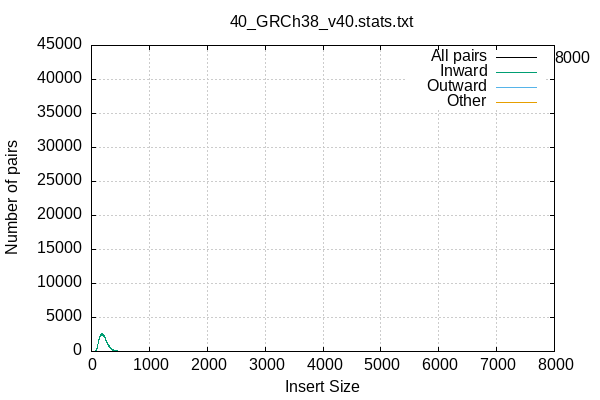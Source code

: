 
            set terminal png size 600,400 truecolor
            set output "plots/insert-size.png"
            set grid xtics ytics y2tics back lc rgb "#cccccc"
            set rmargin 5
            set label sprintf("%d",8000) at 8000+10,42914
            set ylabel  "Number of pairs"
            set xlabel  "Insert Size"
            set title "40_GRCh38_v40.stats.txt" noenhanced
            plot \
                '-' with lines lc rgb 'black' title 'All pairs', \
                '-' with lines title 'Inward', \
                '-' with lines title 'Outward', \
                '-' with lines title 'Other'
        0	39
1	0
2	0
3	0
4	0
5	0
6	0
7	0
8	0
9	0
10	0
11	0
12	0
13	0
14	0
15	0
16	0
17	0
18	0
19	0
20	0
21	0
22	0
23	0
24	0
25	0
26	0
27	0
28	0
29	0
30	0
31	0
32	0
33	0
34	0
35	0
36	0
37	0
38	0
39	0
40	0
41	0
42	0
43	0
44	0
45	0
46	0
47	0
48	0
49	0
50	0
51	0
52	0
53	0
54	0
55	0
56	0
57	0
58	0
59	0
60	0
61	0
62	0
63	0
64	0
65	0
66	0
67	0
68	0
69	0
70	0
71	0
72	0
73	0
74	0
75	38
76	103
77	92
78	80
79	89
80	99
81	124
82	147
83	147
84	166
85	172
86	192
87	204
88	182
89	247
90	256
91	276
92	319
93	302
94	370
95	411
96	436
97	488
98	466
99	523
100	541
101	575
102	645
103	723
104	692
105	776
106	830
107	838
108	886
109	975
110	969
111	964
112	1074
113	1117
114	1145
115	1212
116	1201
117	1256
118	1352
119	1401
120	1358
121	1444
122	1430
123	1504
124	1599
125	1527
126	1600
127	1573
128	1623
129	1753
130	1762
131	1709
132	1773
133	1720
134	1916
135	1921
136	1863
137	1872
138	1964
139	1969
140	2028
141	2078
142	2052
143	2086
144	2059
145	2131
146	2188
147	2185
148	2182
149	2205
150	2229
151	2200
152	2249
153	2307
154	2414
155	2306
156	2331
157	2311
158	2295
159	2351
160	2381
161	2346
162	2439
163	2387
164	2367
165	2378
166	2577
167	2501
168	2376
169	2523
170	2466
171	2489
172	2493
173	2506
174	2450
175	2461
176	2526
177	2378
178	2454
179	2493
180	2449
181	2589
182	2488
183	2456
184	2415
185	2501
186	2553
187	2575
188	2560
189	2523
190	2463
191	2510
192	2539
193	2457
194	2548
195	2468
196	2352
197	2457
198	2418
199	2532
200	2464
201	2502
202	2498
203	2486
204	2383
205	2406
206	2475
207	2340
208	2398
209	2371
210	2360
211	2378
212	2353
213	2283
214	2235
215	2350
216	2276
217	2135
218	2204
219	2166
220	2263
221	2305
222	2144
223	2036
224	2127
225	2069
226	2103
227	2105
228	2135
229	2123
230	2056
231	2037
232	2002
233	2030
234	2083
235	1990
236	1874
237	1911
238	1900
239	1823
240	1839
241	1848
242	1779
243	1805
244	1723
245	1784
246	1692
247	1651
248	1727
249	1786
250	1648
251	1677
252	1659
253	1678
254	1612
255	1503
256	1488
257	1607
258	1464
259	1528
260	1587
261	1463
262	1426
263	1391
264	1423
265	1386
266	1399
267	1391
268	1260
269	1314
270	1258
271	1302
272	1273
273	1239
274	1182
275	1308
276	1153
277	1209
278	1173
279	1144
280	1048
281	1117
282	1067
283	1098
284	1044
285	1056
286	1052
287	1073
288	1038
289	974
290	925
291	894
292	1027
293	915
294	885
295	923
296	894
297	861
298	800
299	878
300	841
301	856
302	780
303	739
304	816
305	720
306	724
307	751
308	670
309	700
310	763
311	708
312	679
313	660
314	673
315	636
316	652
317	659
318	609
319	588
320	572
321	594
322	552
323	498
324	554
325	545
326	556
327	491
328	503
329	521
330	494
331	475
332	463
333	443
334	473
335	419
336	430
337	401
338	453
339	378
340	386
341	384
342	421
343	388
344	393
345	354
346	365
347	348
348	317
349	349
350	329
351	306
352	314
353	303
354	286
355	302
356	292
357	286
358	290
359	262
360	261
361	255
362	266
363	259
364	248
365	261
366	256
367	237
368	245
369	236
370	208
371	215
372	223
373	218
374	210
375	207
376	204
377	227
378	221
379	188
380	188
381	214
382	169
383	197
384	183
385	176
386	166
387	178
388	151
389	157
390	185
391	162
392	142
393	132
394	145
395	163
396	140
397	118
398	161
399	148
400	152
401	131
402	138
403	132
404	134
405	133
406	123
407	102
408	111
409	120
410	141
411	102
412	101
413	104
414	116
415	82
416	107
417	92
418	82
419	76
420	106
421	100
422	86
423	88
424	87
425	88
426	79
427	107
428	84
429	75
430	75
431	63
432	76
433	74
434	77
435	70
436	68
437	68
438	70
439	66
440	84
441	60
442	59
443	80
444	52
445	61
446	47
447	46
448	55
449	61
450	49
451	53
452	46
453	49
454	38
455	57
456	48
457	45
458	40
459	47
460	43
461	46
462	43
463	43
464	34
465	37
466	37
467	41
468	47
469	41
470	40
471	35
472	36
473	48
474	45
475	36
476	37
477	34
478	35
479	37
480	37
481	33
482	31
483	21
484	30
485	29
486	41
487	33
488	28
489	26
490	23
491	32
492	29
493	32
494	28
495	28
496	29
497	25
498	31
499	26
500	25
501	30
502	28
503	35
504	18
505	22
506	19
507	22
508	23
509	23
510	29
511	28
512	26
513	23
514	33
515	22
516	27
517	21
518	34
519	22
520	19
521	16
522	24
523	28
524	25
525	17
526	24
527	14
528	15
529	24
530	16
531	13
532	15
533	20
534	17
535	22
536	21
537	17
538	19
539	23
540	12
541	16
542	13
543	17
544	15
545	9
546	10
547	19
548	13
549	15
550	13
551	17
552	15
553	19
554	17
555	8
556	17
557	19
558	13
559	17
560	16
561	8
562	11
563	17
564	13
565	8
566	17
567	16
568	8
569	9
570	18
571	16
572	17
573	14
574	16
575	14
576	14
577	11
578	8
579	16
580	11
581	12
582	11
583	18
584	10
585	11
586	14
587	17
588	22
589	15
590	13
591	16
592	8
593	16
594	22
595	16
596	13
597	20
598	17
599	19
600	13
601	18
602	14
603	6
604	17
605	22
606	18
607	21
608	21
609	15
610	9
611	22
612	15
613	24
614	13
615	14
616	8
617	17
618	4
619	21
620	13
621	11
622	30
623	13
624	17
625	20
626	27
627	13
628	27
629	22
630	14
631	10
632	20
633	19
634	10
635	22
636	20
637	21
638	25
639	15
640	22
641	17
642	20
643	17
644	22
645	23
646	15
647	14
648	18
649	14
650	21
651	18
652	17
653	6
654	17
655	12
656	13
657	8
658	10
659	12
660	20
661	12
662	20
663	21
664	11
665	17
666	16
667	15
668	9
669	13
670	15
671	14
672	10
673	9
674	8
675	9
676	11
677	6
678	10
679	11
680	17
681	4
682	12
683	8
684	11
685	15
686	8
687	12
688	16
689	13
690	14
691	10
692	7
693	9
694	10
695	8
696	13
697	5
698	12
699	11
700	6
701	13
702	11
703	12
704	8
705	10
706	10
707	7
708	20
709	11
710	12
711	14
712	5
713	15
714	7
715	10
716	1
717	5
718	10
719	9
720	4
721	7
722	12
723	10
724	9
725	8
726	7
727	6
728	5
729	9
730	8
731	7
732	7
733	8
734	7
735	10
736	11
737	3
738	10
739	8
740	8
741	9
742	6
743	5
744	6
745	7
746	9
747	9
748	7
749	10
750	17
751	9
752	7
753	8
754	8
755	13
756	11
757	8
758	6
759	10
760	10
761	8
762	10
763	11
764	19
765	12
766	5
767	7
768	6
769	8
770	11
771	4
772	7
773	6
774	11
775	9
776	13
777	5
778	9
779	4
780	8
781	5
782	10
783	4
784	12
785	6
786	14
787	6
788	11
789	9
790	5
791	6
792	7
793	8
794	5
795	6
796	6
797	4
798	5
799	10
800	4
801	8
802	8
803	6
804	5
805	6
806	8
807	10
808	5
809	7
810	3
811	5
812	8
813	4
814	7
815	4
816	5
817	7
818	6
819	6
820	5
821	3
822	8
823	4
824	4
825	8
826	4
827	5
828	6
829	6
830	9
831	7
832	7
833	4
834	3
835	8
836	9
837	6
838	5
839	7
840	5
841	3
842	8
843	4
844	6
845	7
846	3
847	9
848	3
849	9
850	10
851	4
852	6
853	7
854	5
855	3
856	6
857	6
858	8
859	6
860	5
861	7
862	5
863	6
864	6
865	3
866	4
867	10
868	6
869	6
870	5
871	3
872	6
873	5
874	8
875	8
876	9
877	4
878	7
879	2
880	7
881	7
882	4
883	7
884	10
885	4
886	10
887	5
888	6
889	9
890	16
891	9
892	12
893	12
894	5
895	5
896	9
897	11
898	10
899	5
900	8
901	9
902	8
903	4
904	11
905	15
906	7
907	7
908	8
909	8
910	7
911	11
912	10
913	12
914	7
915	12
916	13
917	13
918	10
919	12
920	6
921	6
922	5
923	7
924	11
925	6
926	6
927	10
928	8
929	7
930	10
931	7
932	4
933	7
934	9
935	9
936	8
937	7
938	2
939	5
940	5
941	7
942	10
943	11
944	6
945	2
946	8
947	14
948	6
949	1
950	4
951	7
952	9
953	6
954	8
955	2
956	10
957	9
958	7
959	4
960	9
961	13
962	5
963	4
964	13
965	8
966	5
967	11
968	8
969	14
970	7
971	13
972	4
973	4
974	8
975	8
976	3
977	8
978	8
979	5
980	8
981	7
982	7
983	10
984	9
985	6
986	3
987	6
988	7
989	6
990	5
991	4
992	8
993	6
994	7
995	9
996	4
997	12
998	13
999	6
1000	5
1001	12
1002	6
1003	9
1004	6
1005	3
1006	4
1007	8
1008	6
1009	7
1010	10
1011	8
1012	8
1013	0
1014	8
1015	4
1016	0
1017	5
1018	7
1019	5
1020	6
1021	10
1022	12
1023	13
1024	7
1025	11
1026	8
1027	12
1028	6
1029	5
1030	3
1031	8
1032	4
1033	4
1034	19
1035	12
1036	9
1037	8
1038	10
1039	8
1040	7
1041	8
1042	7
1043	12
1044	6
1045	9
1046	7
1047	7
1048	13
1049	10
1050	9
1051	13
1052	6
1053	9
1054	8
1055	4
1056	7
1057	10
1058	9
1059	11
1060	5
1061	9
1062	9
1063	3
1064	12
1065	10
1066	13
1067	6
1068	15
1069	11
1070	4
1071	4
1072	11
1073	6
1074	6
1075	11
1076	9
1077	14
1078	15
1079	11
1080	7
1081	6
1082	8
1083	5
1084	6
1085	7
1086	8
1087	4
1088	6
1089	8
1090	5
1091	4
1092	9
1093	11
1094	4
1095	8
1096	5
1097	10
1098	13
1099	4
1100	8
1101	3
1102	10
1103	7
1104	8
1105	6
1106	4
1107	9
1108	3
1109	8
1110	4
1111	6
1112	4
1113	6
1114	1
1115	12
1116	11
1117	10
1118	3
1119	8
1120	9
1121	3
1122	10
1123	7
1124	11
1125	10
1126	4
1127	5
1128	8
1129	7
1130	8
1131	6
1132	4
1133	14
1134	1
1135	9
1136	11
1137	6
1138	7
1139	9
1140	4
1141	5
1142	3
1143	6
1144	4
1145	4
1146	4
1147	4
1148	8
1149	6
1150	7
1151	2
1152	4
1153	3
1154	7
1155	5
1156	2
1157	7
1158	8
1159	11
1160	8
1161	8
1162	5
1163	7
1164	4
1165	3
1166	5
1167	12
1168	6
1169	9
1170	8
1171	2
1172	9
1173	8
1174	6
1175	7
1176	7
1177	9
1178	17
1179	14
1180	6
1181	4
1182	7
1183	19
1184	5
1185	5
1186	13
1187	7
1188	5
1189	14
1190	7
1191	6
1192	7
1193	10
1194	11
1195	8
1196	4
1197	6
1198	1
1199	8
1200	11
1201	5
1202	5
1203	9
1204	12
1205	8
1206	9
1207	8
1208	9
1209	3
1210	6
1211	10
1212	5
1213	5
1214	9
1215	6
1216	4
1217	6
1218	6
1219	6
1220	8
1221	6
1222	6
1223	8
1224	8
1225	4
1226	7
1227	6
1228	3
1229	5
1230	7
1231	2
1232	12
1233	10
1234	8
1235	9
1236	11
1237	4
1238	8
1239	4
1240	6
1241	2
1242	8
1243	3
1244	6
1245	4
1246	9
1247	8
1248	6
1249	3
1250	7
1251	7
1252	8
1253	9
1254	10
1255	6
1256	6
1257	10
1258	4
1259	9
1260	7
1261	6
1262	10
1263	3
1264	9
1265	8
1266	8
1267	8
1268	13
1269	13
1270	11
1271	12
1272	7
1273	12
1274	7
1275	9
1276	8
1277	4
1278	8
1279	2
1280	7
1281	9
1282	7
1283	5
1284	4
1285	9
1286	15
1287	7
1288	8
1289	10
1290	12
1291	6
1292	3
1293	13
1294	15
1295	7
1296	14
1297	6
1298	11
1299	11
1300	12
1301	12
1302	5
1303	9
1304	8
1305	10
1306	10
1307	8
1308	4
1309	10
1310	4
1311	5
1312	9
1313	4
1314	5
1315	12
1316	8
1317	11
1318	8
1319	12
1320	12
1321	3
1322	7
1323	4
1324	7
1325	9
1326	6
1327	11
1328	5
1329	3
1330	7
1331	7
1332	10
1333	12
1334	5
1335	7
1336	4
1337	2
1338	8
1339	11
1340	10
1341	7
1342	12
1343	6
1344	3
1345	2
1346	9
1347	5
1348	5
1349	7
1350	3
1351	6
1352	8
1353	5
1354	2
1355	4
1356	7
1357	11
1358	6
1359	11
1360	8
1361	10
1362	10
1363	8
1364	8
1365	4
1366	4
1367	11
1368	3
1369	6
1370	5
1371	8
1372	8
1373	13
1374	6
1375	4
1376	8
1377	5
1378	6
1379	5
1380	12
1381	1
1382	11
1383	5
1384	4
1385	12
1386	11
1387	6
1388	5
1389	8
1390	6
1391	8
1392	9
1393	4
1394	11
1395	6
1396	5
1397	3
1398	4
1399	5
1400	8
1401	3
1402	11
1403	7
1404	10
1405	11
1406	4
1407	5
1408	13
1409	6
1410	2
1411	4
1412	6
1413	9
1414	9
1415	12
1416	8
1417	12
1418	12
1419	16
1420	11
1421	5
1422	7
1423	7
1424	14
1425	4
1426	7
1427	6
1428	7
1429	14
1430	12
1431	10
1432	8
1433	8
1434	11
1435	8
1436	9
1437	7
1438	16
1439	11
1440	4
1441	5
1442	11
1443	13
1444	18
1445	14
1446	11
1447	11
1448	7
1449	3
1450	17
1451	13
1452	12
1453	13
1454	10
1455	19
1456	16
1457	16
1458	8
1459	12
1460	17
1461	16
1462	15
1463	12
1464	15
1465	18
1466	19
1467	20
1468	19
1469	12
1470	20
1471	8
1472	17
1473	15
1474	12
1475	16
1476	9
1477	8
1478	19
1479	20
1480	13
1481	12
1482	11
1483	9
1484	10
1485	6
1486	6
1487	7
1488	13
1489	5
1490	7
1491	11
1492	13
1493	15
1494	5
1495	6
1496	5
1497	5
1498	9
1499	3
1500	10
1501	3
1502	11
1503	6
1504	12
1505	9
1506	7
1507	6
1508	7
1509	6
1510	10
1511	3
1512	8
1513	7
1514	6
1515	7
1516	2
1517	6
1518	3
1519	6
1520	5
1521	6
1522	6
1523	7
1524	5
1525	7
1526	5
1527	5
1528	6
1529	2
1530	2
1531	6
1532	5
1533	9
1534	4
1535	5
1536	3
1537	6
1538	4
1539	3
1540	2
1541	3
1542	5
1543	4
1544	3
1545	4
1546	8
1547	2
1548	4
1549	3
1550	3
1551	2
1552	2
1553	3
1554	3
1555	6
1556	3
1557	3
1558	5
1559	5
1560	9
1561	4
1562	1
1563	4
1564	4
1565	3
1566	4
1567	6
1568	3
1569	4
1570	10
1571	4
1572	5
1573	2
1574	0
1575	3
1576	4
1577	3
1578	5
1579	2
1580	2
1581	6
1582	9
1583	1
1584	8
1585	4
1586	5
1587	4
1588	4
1589	4
1590	6
1591	6
1592	9
1593	7
1594	3
1595	2
1596	2
1597	13
1598	10
1599	5
1600	3
1601	3
1602	6
1603	9
1604	4
1605	9
1606	8
1607	4
1608	4
1609	9
1610	9
1611	4
1612	5
1613	5
1614	1
1615	8
1616	8
1617	11
1618	3
1619	9
1620	9
1621	6
1622	6
1623	9
1624	5
1625	8
1626	2
1627	3
1628	10
1629	9
1630	7
1631	7
1632	6
1633	7
1634	8
1635	5
1636	12
1637	12
1638	9
1639	7
1640	10
1641	9
1642	5
1643	5
1644	14
1645	11
1646	10
1647	7
1648	6
1649	9
1650	5
1651	2
1652	4
1653	8
1654	4
1655	9
1656	9
1657	12
1658	5
1659	13
1660	13
1661	16
1662	15
1663	9
1664	10
1665	6
1666	4
1667	9
1668	11
1669	9
1670	9
1671	12
1672	9
1673	9
1674	9
1675	8
1676	6
1677	9
1678	7
1679	9
1680	10
1681	14
1682	7
1683	13
1684	8
1685	7
1686	7
1687	6
1688	10
1689	9
1690	5
1691	5
1692	10
1693	8
1694	15
1695	15
1696	10
1697	16
1698	8
1699	8
1700	9
1701	11
1702	8
1703	15
1704	2
1705	23
1706	3
1707	7
1708	8
1709	7
1710	11
1711	10
1712	18
1713	7
1714	10
1715	9
1716	14
1717	7
1718	7
1719	8
1720	9
1721	14
1722	7
1723	8
1724	7
1725	16
1726	9
1727	13
1728	4
1729	7
1730	7
1731	17
1732	13
1733	16
1734	5
1735	11
1736	10
1737	14
1738	14
1739	6
1740	14
1741	8
1742	12
1743	13
1744	12
1745	7
1746	9
1747	8
1748	5
1749	6
1750	13
1751	13
1752	7
1753	9
1754	10
1755	15
1756	6
1757	6
1758	4
1759	13
1760	9
1761	14
1762	10
1763	18
1764	12
1765	11
1766	8
1767	10
1768	13
1769	9
1770	9
1771	15
1772	5
1773	9
1774	5
1775	9
1776	16
1777	22
1778	16
1779	10
1780	12
1781	8
1782	9
1783	13
1784	7
1785	9
1786	6
1787	11
1788	11
1789	6
1790	15
1791	7
1792	4
1793	7
1794	6
1795	7
1796	6
1797	6
1798	6
1799	9
1800	8
1801	6
1802	7
1803	11
1804	5
1805	6
1806	7
1807	11
1808	8
1809	5
1810	6
1811	6
1812	4
1813	9
1814	5
1815	7
1816	2
1817	3
1818	10
1819	6
1820	10
1821	10
1822	6
1823	3
1824	9
1825	3
1826	5
1827	3
1828	7
1829	6
1830	4
1831	5
1832	7
1833	3
1834	8
1835	5
1836	6
1837	5
1838	3
1839	4
1840	4
1841	3
1842	6
1843	3
1844	4
1845	4
1846	2
1847	1
1848	5
1849	2
1850	3
1851	5
1852	7
1853	7
1854	4
1855	4
1856	3
1857	9
1858	2
1859	3
1860	8
1861	3
1862	2
1863	3
1864	4
1865	2
1866	4
1867	2
1868	4
1869	2
1870	0
1871	2
1872	3
1873	3
1874	7
1875	7
1876	2
1877	1
1878	3
1879	0
1880	3
1881	4
1882	1
1883	4
1884	3
1885	2
1886	2
1887	0
1888	1
1889	1
1890	4
1891	3
1892	5
1893	4
1894	4
1895	5
1896	2
1897	2
1898	4
1899	3
1900	9
1901	4
1902	2
1903	3
1904	5
1905	4
1906	2
1907	4
1908	2
1909	1
1910	2
1911	2
1912	8
1913	4
1914	6
1915	2
1916	3
1917	3
1918	2
1919	1
1920	2
1921	1
1922	4
1923	3
1924	5
1925	2
1926	6
1927	5
1928	2
1929	8
1930	4
1931	3
1932	1
1933	4
1934	8
1935	4
1936	6
1937	3
1938	2
1939	4
1940	8
1941	9
1942	4
1943	3
1944	7
1945	4
1946	6
1947	7
1948	1
1949	5
1950	5
1951	5
1952	2
1953	7
1954	4
1955	3
1956	2
1957	2
1958	7
1959	4
1960	7
1961	4
1962	5
1963	6
1964	6
1965	3
1966	7
1967	6
1968	7
1969	5
1970	3
1971	4
1972	4
1973	1
1974	9
1975	3
1976	5
1977	7
1978	10
1979	15
1980	8
1981	5
1982	0
1983	3
1984	4
1985	4
1986	0
1987	6
1988	3
1989	6
1990	5
1991	3
1992	9
1993	4
1994	6
1995	12
1996	6
1997	5
1998	11
1999	3
2000	8
2001	9
2002	4
2003	4
2004	7
2005	10
2006	1
2007	5
2008	7
2009	7
2010	4
2011	4
2012	5
2013	4
2014	4
2015	10
2016	7
2017	3
2018	2
2019	5
2020	6
2021	3
2022	5
2023	7
2024	2
2025	4
2026	7
2027	3
2028	4
2029	5
2030	3
2031	4
2032	6
2033	3
2034	2
2035	6
2036	6
2037	2
2038	2
2039	3
2040	3
2041	6
2042	6
2043	5
2044	4
2045	3
2046	4
2047	3
2048	4
2049	2
2050	6
2051	3
2052	9
2053	10
2054	5
2055	9
2056	3
2057	7
2058	6
2059	4
2060	9
2061	6
2062	9
2063	6
2064	4
2065	7
2066	0
2067	6
2068	2
2069	6
2070	4
2071	5
2072	1
2073	3
2074	6
2075	3
2076	2
2077	5
2078	3
2079	7
2080	6
2081	8
2082	6
2083	7
2084	4
2085	5
2086	3
2087	2
2088	7
2089	5
2090	1
2091	8
2092	7
2093	10
2094	7
2095	4
2096	4
2097	5
2098	2
2099	8
2100	8
2101	5
2102	2
2103	4
2104	4
2105	7
2106	3
2107	4
2108	5
2109	8
2110	3
2111	1
2112	5
2113	4
2114	5
2115	1
2116	5
2117	2
2118	2
2119	4
2120	4
2121	1
2122	2
2123	5
2124	3
2125	3
2126	5
2127	3
2128	3
2129	3
2130	3
2131	5
2132	2
2133	2
2134	8
2135	3
2136	2
2137	4
2138	2
2139	3
2140	5
2141	0
2142	6
2143	3
2144	1
2145	4
2146	2
2147	1
2148	0
2149	0
2150	2
2151	8
2152	4
2153	3
2154	4
2155	5
2156	4
2157	2
2158	2
2159	2
2160	5
2161	1
2162	3
2163	0
2164	2
2165	6
2166	6
2167	3
2168	3
2169	2
2170	2
2171	1
2172	3
2173	1
2174	3
2175	2
2176	3
2177	2
2178	4
2179	4
2180	1
2181	8
2182	7
2183	11
2184	3
2185	4
2186	4
2187	2
2188	7
2189	3
2190	2
2191	4
2192	2
2193	4
2194	2
2195	1
2196	6
2197	6
2198	5
2199	4
2200	3
2201	4
2202	7
2203	4
2204	4
2205	3
2206	4
2207	1
2208	7
2209	3
2210	5
2211	5
2212	2
2213	6
2214	3
2215	2
2216	7
2217	6
2218	5
2219	3
2220	4
2221	1
2222	2
2223	4
2224	5
2225	4
2226	0
2227	6
2228	2
2229	4
2230	3
2231	3
2232	12
2233	4
2234	2
2235	5
2236	1
2237	4
2238	8
2239	2
2240	8
2241	3
2242	7
2243	4
2244	5
2245	4
2246	5
2247	2
2248	5
2249	1
2250	4
2251	9
2252	4
2253	2
2254	1
2255	5
2256	6
2257	2
2258	3
2259	1
2260	4
2261	3
2262	3
2263	1
2264	0
2265	6
2266	5
2267	3
2268	3
2269	6
2270	4
2271	2
2272	1
2273	3
2274	3
2275	2
2276	2
2277	7
2278	0
2279	3
2280	3
2281	4
2282	1
2283	4
2284	6
2285	0
2286	2
2287	6
2288	8
2289	4
2290	4
2291	4
2292	1
2293	2
2294	4
2295	2
2296	5
2297	2
2298	4
2299	4
2300	0
2301	2
2302	1
2303	6
2304	1
2305	3
2306	1
2307	1
2308	4
2309	5
2310	1
2311	3
2312	1
2313	8
2314	3
2315	6
2316	5
2317	5
2318	1
2319	3
2320	2
2321	4
2322	3
2323	3
2324	5
2325	5
2326	5
2327	10
2328	5
2329	4
2330	8
2331	4
2332	4
2333	4
2334	7
2335	3
2336	5
2337	3
2338	5
2339	5
2340	2
2341	5
2342	9
2343	4
2344	2
2345	5
2346	2
2347	4
2348	8
2349	5
2350	4
2351	3
2352	5
2353	9
2354	5
2355	3
2356	2
2357	2
2358	4
2359	3
2360	4
2361	3
2362	6
2363	4
2364	4
2365	4
2366	3
2367	6
2368	8
2369	6
2370	2
2371	3
2372	6
2373	6
2374	1
2375	3
2376	2
2377	1
2378	2
2379	4
2380	5
2381	6
2382	4
2383	10
2384	2
2385	4
2386	2
2387	5
2388	6
2389	3
2390	4
2391	0
2392	3
2393	6
2394	1
2395	5
2396	7
2397	1
2398	2
2399	5
2400	2
2401	6
2402	4
2403	1
2404	1
2405	3
2406	8
2407	4
2408	4
2409	1
2410	1
2411	4
2412	1
2413	3
2414	1
2415	5
2416	2
2417	7
2418	2
2419	4
2420	3
2421	3
2422	8
2423	3
2424	7
2425	3
2426	5
2427	3
2428	3
2429	2
2430	5
2431	2
2432	1
2433	1
2434	1
2435	1
2436	5
2437	3
2438	5
2439	3
2440	1
2441	1
2442	4
2443	2
2444	6
2445	4
2446	0
2447	2
2448	3
2449	3
2450	3
2451	0
2452	3
2453	4
2454	4
2455	1
2456	4
2457	1
2458	1
2459	2
2460	5
2461	7
2462	2
2463	2
2464	3
2465	3
2466	1
2467	0
2468	3
2469	2
2470	3
2471	3
2472	4
2473	1
2474	1
2475	2
2476	3
2477	1
2478	4
2479	1
2480	3
2481	3
2482	2
2483	6
2484	3
2485	1
2486	2
2487	1
2488	4
2489	1
2490	4
2491	1
2492	2
2493	1
2494	3
2495	2
2496	4
2497	2
2498	7
2499	0
2500	2
2501	5
2502	5
2503	2
2504	2
2505	6
2506	1
2507	3
2508	1
2509	0
2510	5
2511	2
2512	4
2513	3
2514	4
2515	0
2516	4
2517	2
2518	1
2519	4
2520	1
2521	4
2522	0
2523	0
2524	0
2525	1
2526	5
2527	4
2528	5
2529	1
2530	5
2531	2
2532	1
2533	2
2534	4
2535	1
2536	2
2537	2
2538	1
2539	2
2540	4
2541	2
2542	6
2543	3
2544	1
2545	5
2546	3
2547	1
2548	1
2549	6
2550	1
2551	2
2552	6
2553	3
2554	1
2555	1
2556	3
2557	2
2558	3
2559	2
2560	2
2561	0
2562	1
2563	2
2564	3
2565	2
2566	0
2567	2
2568	8
2569	2
2570	1
2571	1
2572	4
2573	1
2574	3
2575	3
2576	5
2577	0
2578	1
2579	2
2580	3
2581	2
2582	5
2583	3
2584	3
2585	3
2586	2
2587	1
2588	0
2589	2
2590	5
2591	2
2592	0
2593	3
2594	2
2595	4
2596	2
2597	1
2598	5
2599	5
2600	6
2601	5
2602	2
2603	10
2604	3
2605	2
2606	1
2607	6
2608	4
2609	4
2610	4
2611	9
2612	3
2613	5
2614	5
2615	10
2616	9
2617	8
2618	6
2619	8
2620	5
2621	2
2622	13
2623	3
2624	7
2625	3
2626	6
2627	5
2628	10
2629	7
2630	3
2631	6
2632	3
2633	8
2634	6
2635	4
2636	3
2637	4
2638	5
2639	0
2640	1
2641	3
2642	4
2643	4
2644	3
2645	1
2646	5
2647	2
2648	2
2649	4
2650	2
2651	3
2652	1
2653	4
2654	0
2655	5
2656	0
2657	2
2658	2
2659	1
2660	2
2661	4
2662	0
2663	5
2664	2
2665	1
2666	1
2667	0
2668	1
2669	1
2670	2
2671	3
2672	0
2673	2
2674	3
2675	2
2676	0
2677	1
2678	2
2679	2
2680	1
2681	2
2682	0
2683	2
2684	5
2685	1
2686	0
2687	2
2688	2
2689	0
2690	2
2691	1
2692	3
2693	1
2694	2
2695	3
2696	0
2697	0
2698	0
2699	1
2700	0
2701	1
2702	0
2703	0
2704	0
2705	1
2706	2
2707	4
2708	0
2709	0
2710	2
2711	3
2712	1
2713	1
2714	3
2715	0
2716	0
2717	2
2718	2
2719	2
2720	2
2721	1
2722	1
2723	1
2724	1
2725	1
2726	4
2727	0
2728	3
2729	2
2730	0
2731	0
2732	1
2733	0
2734	0
2735	0
2736	2
2737	1
2738	3
2739	3
2740	1
2741	5
2742	0
2743	2
2744	0
2745	2
2746	2
2747	1
2748	1
2749	0
2750	4
2751	2
2752	1
2753	2
2754	0
2755	2
2756	2
2757	0
2758	2
2759	1
2760	2
2761	2
2762	2
2763	0
2764	1
2765	2
2766	1
2767	0
2768	1
2769	1
2770	1
2771	2
2772	0
2773	1
2774	1
2775	2
2776	0
2777	2
2778	0
2779	0
2780	1
2781	1
2782	0
2783	3
2784	2
2785	2
2786	1
2787	2
2788	1
2789	3
2790	1
2791	3
2792	3
2793	0
2794	2
2795	0
2796	2
2797	1
2798	2
2799	3
2800	2
2801	0
2802	1
2803	1
2804	2
2805	2
2806	3
2807	3
2808	0
2809	1
2810	0
2811	1
2812	1
2813	2
2814	1
2815	3
2816	0
2817	4
2818	3
2819	4
2820	2
2821	2
2822	1
2823	0
2824	2
2825	1
2826	1
2827	3
2828	1
2829	2
2830	1
2831	2
2832	7
2833	3
2834	3
2835	2
2836	1
2837	3
2838	1
2839	1
2840	1
2841	3
2842	0
2843	0
2844	0
2845	1
2846	1
2847	1
2848	1
2849	1
2850	0
2851	1
2852	1
2853	2
2854	1
2855	6
2856	4
2857	2
2858	2
2859	1
2860	2
2861	1
2862	1
2863	1
2864	0
2865	1
2866	1
2867	2
2868	1
2869	3
2870	3
2871	0
2872	3
2873	2
2874	5
2875	2
2876	1
2877	0
2878	0
2879	2
2880	0
2881	6
2882	2
2883	1
2884	1
2885	4
2886	1
2887	2
2888	2
2889	1
2890	1
2891	2
2892	2
2893	3
2894	2
2895	1
2896	1
2897	4
2898	2
2899	3
2900	1
2901	1
2902	5
2903	1
2904	2
2905	2
2906	1
2907	1
2908	1
2909	6
2910	1
2911	3
2912	0
2913	4
2914	1
2915	1
2916	5
2917	2
2918	0
2919	1
2920	3
2921	2
2922	0
2923	1
2924	3
2925	1
2926	3
2927	8
2928	1
2929	5
2930	4
2931	1
2932	2
2933	2
2934	0
2935	3
2936	5
2937	6
2938	1
2939	2
2940	3
2941	4
2942	3
2943	3
2944	4
2945	2
2946	1
2947	1
2948	0
2949	0
2950	3
2951	3
2952	2
2953	1
2954	4
2955	1
2956	0
2957	2
2958	4
2959	2
2960	0
2961	0
2962	6
2963	2
2964	2
2965	4
2966	2
2967	2
2968	3
2969	4
2970	0
2971	2
2972	0
2973	4
2974	1
2975	4
2976	1
2977	1
2978	3
2979	3
2980	1
2981	2
2982	2
2983	1
2984	1
2985	1
2986	2
2987	2
2988	1
2989	2
2990	2
2991	3
2992	1
2993	1
2994	0
2995	2
2996	4
2997	1
2998	0
2999	0
3000	2
3001	0
3002	3
3003	2
3004	1
3005	6
3006	1
3007	6
3008	1
3009	1
3010	1
3011	4
3012	2
3013	1
3014	0
3015	2
3016	4
3017	0
3018	2
3019	0
3020	1
3021	2
3022	1
3023	0
3024	1
3025	2
3026	2
3027	2
3028	4
3029	1
3030	1
3031	2
3032	3
3033	2
3034	2
3035	5
3036	2
3037	2
3038	2
3039	3
3040	2
3041	2
3042	5
3043	3
3044	2
3045	1
3046	0
3047	2
3048	3
3049	1
3050	0
3051	4
3052	1
3053	0
3054	2
3055	3
3056	1
3057	2
3058	3
3059	3
3060	1
3061	2
3062	2
3063	3
3064	0
3065	2
3066	2
3067	2
3068	0
3069	0
3070	3
3071	2
3072	2
3073	1
3074	1
3075	1
3076	0
3077	0
3078	2
3079	0
3080	3
3081	0
3082	2
3083	0
3084	2
3085	3
3086	2
3087	3
3088	3
3089	3
3090	1
3091	0
3092	0
3093	0
3094	1
3095	3
3096	4
3097	3
3098	0
3099	1
3100	1
3101	0
3102	1
3103	1
3104	1
3105	3
3106	1
3107	3
3108	2
3109	1
3110	0
3111	2
3112	5
3113	0
3114	3
3115	1
3116	4
3117	2
3118	0
3119	1
3120	1
3121	2
3122	0
3123	2
3124	0
3125	2
3126	3
3127	0
3128	0
3129	3
3130	3
3131	3
3132	2
3133	2
3134	2
3135	0
3136	1
3137	2
3138	3
3139	4
3140	2
3141	3
3142	1
3143	4
3144	1
3145	2
3146	1
3147	1
3148	1
3149	1
3150	3
3151	2
3152	1
3153	4
3154	3
3155	6
3156	3
3157	3
3158	1
3159	0
3160	2
3161	1
3162	1
3163	0
3164	2
3165	2
3166	1
3167	1
3168	1
3169	4
3170	0
3171	0
3172	0
3173	0
3174	4
3175	0
3176	2
3177	1
3178	0
3179	4
3180	3
3181	0
3182	1
3183	3
3184	0
3185	2
3186	1
3187	3
3188	4
3189	1
3190	3
3191	0
3192	5
3193	2
3194	2
3195	0
3196	1
3197	4
3198	0
3199	2
3200	3
3201	5
3202	5
3203	2
3204	2
3205	3
3206	1
3207	0
3208	0
3209	0
3210	3
3211	2
3212	1
3213	1
3214	1
3215	2
3216	1
3217	2
3218	0
3219	1
3220	2
3221	1
3222	4
3223	5
3224	3
3225	2
3226	0
3227	0
3228	4
3229	3
3230	3
3231	3
3232	1
3233	2
3234	1
3235	3
3236	2
3237	2
3238	1
3239	0
3240	4
3241	2
3242	2
3243	4
3244	3
3245	2
3246	5
3247	4
3248	1
3249	2
3250	2
3251	2
3252	2
3253	6
3254	0
3255	3
3256	2
3257	4
3258	0
3259	6
3260	2
3261	0
3262	3
3263	2
3264	4
3265	2
3266	1
3267	1
3268	2
3269	3
3270	0
3271	1
3272	0
3273	3
3274	0
3275	4
3276	4
3277	1
3278	0
3279	1
3280	3
3281	1
3282	0
3283	1
3284	4
3285	2
3286	2
3287	1
3288	1
3289	0
3290	4
3291	0
3292	1
3293	0
3294	1
3295	2
3296	1
3297	1
3298	2
3299	0
3300	0
3301	1
3302	1
3303	2
3304	0
3305	3
3306	2
3307	1
3308	2
3309	2
3310	1
3311	0
3312	1
3313	3
3314	1
3315	1
3316	2
3317	3
3318	4
3319	3
3320	3
3321	2
3322	4
3323	0
3324	2
3325	4
3326	2
3327	2
3328	2
3329	0
3330	3
3331	4
3332	1
3333	2
3334	1
3335	3
3336	3
3337	2
3338	2
3339	2
3340	5
3341	2
3342	0
3343	2
3344	2
3345	2
3346	1
3347	3
3348	4
3349	6
3350	1
3351	2
3352	3
3353	1
3354	3
3355	3
3356	1
3357	3
3358	1
3359	3
3360	1
3361	1
3362	2
3363	3
3364	2
3365	1
3366	3
3367	1
3368	2
3369	5
3370	3
3371	2
3372	2
3373	1
3374	1
3375	1
3376	3
3377	0
3378	1
3379	0
3380	3
3381	1
3382	2
3383	0
3384	2
3385	4
3386	2
3387	1
3388	4
3389	1
3390	6
3391	4
3392	2
3393	1
3394	3
3395	7
3396	4
3397	5
3398	3
3399	3
3400	3
3401	4
3402	4
3403	4
3404	6
3405	2
3406	2
3407	6
3408	3
3409	6
3410	3
3411	3
3412	5
3413	7
3414	5
3415	5
3416	6
3417	6
3418	3
3419	7
3420	1
3421	3
3422	2
3423	7
3424	3
3425	1
3426	2
3427	7
3428	3
3429	6
3430	2
3431	3
3432	4
3433	1
3434	5
3435	5
3436	1
3437	1
3438	1
3439	2
3440	1
3441	1
3442	3
3443	1
3444	2
3445	0
3446	0
3447	0
3448	2
3449	1
3450	0
3451	3
3452	0
3453	2
3454	0
3455	1
3456	1
3457	0
3458	0
3459	0
3460	0
3461	0
3462	0
3463	1
3464	2
3465	0
3466	0
3467	0
3468	2
3469	0
3470	0
3471	2
3472	0
3473	0
3474	1
3475	0
3476	0
3477	0
3478	1
3479	0
3480	0
3481	0
3482	1
3483	0
3484	0
3485	0
3486	0
3487	0
3488	0
3489	0
3490	2
3491	0
3492	0
3493	1
3494	0
3495	0
3496	0
3497	1
3498	1
3499	0
3500	0
3501	0
3502	2
3503	2
3504	0
3505	0
3506	0
3507	1
3508	1
3509	0
3510	4
3511	1
3512	0
3513	0
3514	1
3515	2
3516	0
3517	1
3518	1
3519	1
3520	0
3521	2
3522	0
3523	0
3524	0
3525	1
3526	1
3527	1
3528	1
3529	2
3530	4
3531	1
3532	2
3533	3
3534	2
3535	0
3536	1
3537	0
3538	3
3539	0
3540	3
3541	0
3542	1
3543	1
3544	1
3545	1
3546	1
3547	1
3548	1
3549	1
3550	1
3551	5
3552	3
3553	3
3554	1
3555	1
3556	1
3557	0
3558	2
3559	1
3560	1
3561	0
3562	2
3563	1
3564	1
3565	2
3566	5
3567	0
3568	2
3569	0
3570	0
3571	1
3572	0
3573	7
3574	4
3575	1
3576	2
3577	4
3578	4
3579	4
3580	2
3581	4
3582	4
3583	2
3584	2
3585	2
3586	3
3587	2
3588	2
3589	3
3590	4
3591	1
3592	1
3593	2
3594	4
3595	1
3596	1
3597	2
3598	2
3599	2
3600	4
3601	3
3602	4
3603	4
3604	2
3605	3
3606	0
3607	0
3608	0
3609	3
3610	4
3611	5
3612	3
3613	2
3614	5
3615	4
3616	3
3617	2
3618	3
3619	4
3620	4
3621	3
3622	2
3623	1
3624	2
3625	2
3626	2
3627	4
3628	1
3629	1
3630	2
3631	2
3632	3
3633	2
3634	3
3635	1
3636	1
3637	0
3638	2
3639	0
3640	1
3641	2
3642	1
3643	3
3644	3
3645	1
3646	2
3647	0
3648	0
3649	0
3650	0
3651	1
3652	0
3653	1
3654	2
3655	3
3656	0
3657	1
3658	1
3659	0
3660	0
3661	0
3662	3
3663	0
3664	0
3665	1
3666	1
3667	0
3668	1
3669	1
3670	0
3671	2
3672	0
3673	0
3674	0
3675	2
3676	1
3677	1
3678	0
3679	1
3680	0
3681	0
3682	1
3683	0
3684	0
3685	0
3686	1
3687	1
3688	1
3689	1
3690	1
3691	0
3692	1
3693	2
3694	3
3695	0
3696	0
3697	0
3698	1
3699	1
3700	0
3701	1
3702	1
3703	0
3704	1
3705	2
3706	2
3707	0
3708	2
3709	0
3710	0
3711	2
3712	0
3713	2
3714	2
3715	0
3716	2
3717	1
3718	2
3719	1
3720	0
3721	2
3722	2
3723	4
3724	0
3725	1
3726	0
3727	1
3728	1
3729	1
3730	1
3731	0
3732	1
3733	1
3734	0
3735	1
3736	3
3737	1
3738	1
3739	4
3740	0
3741	1
3742	0
3743	0
3744	1
3745	1
3746	0
3747	0
3748	2
3749	1
3750	0
3751	0
3752	3
3753	2
3754	1
3755	1
3756	1
3757	2
3758	0
3759	1
3760	4
3761	2
3762	1
3763	1
3764	1
3765	0
3766	0
3767	0
3768	2
3769	2
3770	1
3771	2
3772	0
3773	1
3774	1
3775	0
3776	0
3777	1
3778	0
3779	0
3780	0
3781	2
3782	0
3783	2
3784	3
3785	0
3786	0
3787	0
3788	1
3789	2
3790	0
3791	3
3792	0
3793	2
3794	0
3795	0
3796	1
3797	1
3798	0
3799	1
3800	0
3801	1
3802	2
3803	0
3804	0
3805	0
3806	0
3807	0
3808	0
3809	2
3810	1
3811	1
3812	1
3813	1
3814	2
3815	0
3816	1
3817	1
3818	0
3819	0
3820	0
3821	1
3822	0
3823	1
3824	2
3825	0
3826	2
3827	0
3828	0
3829	1
3830	1
3831	1
3832	2
3833	1
3834	1
3835	2
3836	2
3837	0
3838	0
3839	2
3840	0
3841	0
3842	3
3843	2
3844	1
3845	2
3846	1
3847	1
3848	2
3849	2
3850	4
3851	3
3852	2
3853	1
3854	2
3855	3
3856	1
3857	4
3858	1
3859	4
3860	3
3861	0
3862	0
3863	4
3864	3
3865	5
3866	0
3867	0
3868	5
3869	4
3870	2
3871	0
3872	4
3873	1
3874	1
3875	1
3876	1
3877	0
3878	0
3879	2
3880	1
3881	5
3882	1
3883	2
3884	4
3885	0
3886	0
3887	2
3888	4
3889	5
3890	1
3891	4
3892	4
3893	1
3894	3
3895	1
3896	0
3897	1
3898	2
3899	2
3900	2
3901	4
3902	7
3903	1
3904	0
3905	0
3906	3
3907	2
3908	1
3909	4
3910	2
3911	1
3912	1
3913	1
3914	0
3915	1
3916	0
3917	2
3918	0
3919	1
3920	1
3921	1
3922	1
3923	1
3924	1
3925	1
3926	0
3927	1
3928	1
3929	4
3930	1
3931	1
3932	1
3933	3
3934	0
3935	0
3936	0
3937	0
3938	0
3939	0
3940	2
3941	0
3942	1
3943	0
3944	1
3945	0
3946	2
3947	1
3948	0
3949	0
3950	0
3951	0
3952	0
3953	1
3954	0
3955	2
3956	0
3957	2
3958	2
3959	0
3960	0
3961	1
3962	1
3963	1
3964	1
3965	0
3966	1
3967	2
3968	0
3969	1
3970	1
3971	6
3972	2
3973	2
3974	0
3975	0
3976	1
3977	2
3978	2
3979	6
3980	3
3981	1
3982	6
3983	4
3984	5
3985	2
3986	3
3987	9
3988	2
3989	5
3990	4
3991	5
3992	3
3993	3
3994	2
3995	3
3996	1
3997	4
3998	3
3999	1
4000	3
4001	2
4002	1
4003	3
4004	4
4005	0
4006	3
4007	0
4008	1
4009	4
4010	3
4011	1
4012	0
4013	1
4014	0
4015	1
4016	3
4017	2
4018	3
4019	3
4020	2
4021	2
4022	1
4023	2
4024	1
4025	2
4026	2
4027	5
4028	3
4029	1
4030	5
4031	3
4032	1
4033	1
4034	2
4035	1
4036	1
4037	2
4038	2
4039	0
4040	2
4041	2
4042	2
4043	1
4044	1
4045	0
4046	1
4047	1
4048	1
4049	2
4050	1
4051	2
4052	0
4053	1
4054	1
4055	1
4056	1
4057	0
4058	0
4059	0
4060	2
4061	3
4062	2
4063	0
4064	2
4065	1
4066	0
4067	0
4068	0
4069	3
4070	1
4071	0
4072	0
4073	1
4074	0
4075	0
4076	1
4077	1
4078	0
4079	1
4080	1
4081	1
4082	1
4083	4
4084	1
4085	0
4086	0
4087	0
4088	0
4089	0
4090	1
4091	0
4092	2
4093	1
4094	0
4095	0
4096	0
4097	0
4098	1
4099	1
4100	1
4101	1
4102	1
4103	0
4104	0
4105	0
4106	1
4107	0
4108	0
4109	1
4110	0
4111	1
4112	0
4113	0
4114	2
4115	2
4116	0
4117	1
4118	0
4119	0
4120	1
4121	1
4122	0
4123	1
4124	0
4125	0
4126	0
4127	1
4128	3
4129	1
4130	0
4131	1
4132	4
4133	1
4134	1
4135	0
4136	0
4137	0
4138	2
4139	2
4140	0
4141	1
4142	1
4143	0
4144	1
4145	1
4146	2
4147	1
4148	0
4149	3
4150	3
4151	2
4152	2
4153	0
4154	0
4155	2
4156	4
4157	1
4158	3
4159	2
4160	1
4161	5
4162	0
4163	0
4164	2
4165	2
4166	1
4167	1
4168	0
4169	1
4170	1
4171	1
4172	0
4173	4
4174	0
4175	0
4176	0
4177	1
4178	2
4179	0
4180	2
4181	0
4182	1
4183	0
4184	2
4185	1
4186	2
4187	0
4188	3
4189	0
4190	0
4191	2
4192	1
4193	0
4194	3
4195	0
4196	2
4197	1
4198	3
4199	2
4200	1
4201	2
4202	3
4203	1
4204	1
4205	0
4206	1
4207	2
4208	0
4209	0
4210	0
4211	1
4212	1
4213	1
4214	0
4215	1
4216	1
4217	1
4218	1
4219	0
4220	1
4221	0
4222	1
4223	0
4224	0
4225	0
4226	0
4227	3
4228	2
4229	1
4230	1
4231	0
4232	1
4233	1
4234	0
4235	0
4236	0
4237	2
4238	2
4239	2
4240	2
4241	2
4242	1
4243	1
4244	2
4245	0
4246	0
4247	2
4248	0
4249	3
4250	0
4251	1
4252	0
4253	2
4254	1
4255	0
4256	0
4257	1
4258	0
4259	1
4260	0
4261	3
4262	0
4263	3
4264	1
4265	1
4266	1
4267	2
4268	0
4269	0
4270	4
4271	0
4272	0
4273	1
4274	0
4275	0
4276	0
4277	0
4278	2
4279	3
4280	4
4281	0
4282	2
4283	1
4284	1
4285	1
4286	0
4287	0
4288	1
4289	1
4290	1
4291	1
4292	1
4293	2
4294	1
4295	1
4296	2
4297	0
4298	1
4299	2
4300	0
4301	1
4302	0
4303	1
4304	4
4305	1
4306	0
4307	1
4308	1
4309	2
4310	3
4311	1
4312	0
4313	2
4314	2
4315	4
4316	4
4317	2
4318	4
4319	2
4320	0
4321	0
4322	1
4323	1
4324	1
4325	0
4326	2
4327	1
4328	1
4329	1
4330	0
4331	1
4332	0
4333	1
4334	0
4335	5
4336	4
4337	2
4338	1
4339	2
4340	2
4341	1
4342	3
4343	1
4344	1
4345	2
4346	2
4347	1
4348	3
4349	2
4350	6
4351	1
4352	2
4353	7
4354	3
4355	1
4356	9
4357	3
4358	7
4359	1
4360	1
4361	3
4362	5
4363	3
4364	7
4365	0
4366	2
4367	0
4368	6
4369	2
4370	3
4371	8
4372	5
4373	3
4374	2
4375	3
4376	2
4377	2
4378	3
4379	5
4380	5
4381	7
4382	5
4383	4
4384	3
4385	5
4386	5
4387	2
4388	1
4389	4
4390	3
4391	5
4392	2
4393	4
4394	5
4395	6
4396	3
4397	0
4398	2
4399	4
4400	3
4401	3
4402	1
4403	3
4404	5
4405	5
4406	2
4407	5
4408	3
4409	3
4410	4
4411	2
4412	3
4413	3
4414	4
4415	1
4416	7
4417	0
4418	4
4419	3
4420	4
4421	2
4422	6
4423	2
4424	1
4425	4
4426	1
4427	2
4428	2
4429	1
4430	6
4431	2
4432	3
4433	1
4434	3
4435	2
4436	2
4437	2
4438	1
4439	1
4440	4
4441	2
4442	4
4443	2
4444	2
4445	0
4446	3
4447	2
4448	2
4449	4
4450	4
4451	1
4452	0
4453	2
4454	4
4455	4
4456	4
4457	5
4458	1
4459	0
4460	2
4461	2
4462	2
4463	2
4464	3
4465	5
4466	2
4467	2
4468	0
4469	3
4470	3
4471	1
4472	2
4473	2
4474	1
4475	3
4476	2
4477	7
4478	4
4479	0
4480	3
4481	0
4482	2
4483	2
4484	1
4485	3
4486	5
4487	3
4488	2
4489	0
4490	0
4491	0
4492	1
4493	1
4494	1
4495	0
4496	0
4497	2
4498	0
4499	2
4500	3
4501	3
4502	2
4503	1
4504	1
4505	1
4506	0
4507	0
4508	0
4509	2
4510	0
4511	0
4512	2
4513	0
4514	1
4515	0
4516	2
4517	2
4518	1
4519	0
4520	0
4521	0
4522	2
4523	0
4524	0
4525	0
4526	4
4527	4
4528	0
4529	1
4530	1
4531	0
4532	0
4533	0
4534	2
4535	1
4536	2
4537	0
4538	1
4539	0
4540	0
4541	1
4542	0
4543	0
4544	0
4545	2
4546	2
4547	0
4548	0
4549	0
4550	2
4551	0
4552	0
4553	1
4554	1
4555	1
4556	1
4557	0
4558	0
4559	0
4560	0
4561	0
4562	0
4563	1
4564	1
4565	4
4566	1
4567	1
4568	1
4569	0
4570	0
4571	1
4572	0
4573	2
4574	0
4575	1
4576	2
4577	0
4578	1
4579	2
4580	0
4581	1
4582	1
4583	1
4584	2
4585	1
4586	0
4587	1
4588	1
4589	0
4590	3
4591	1
4592	2
4593	1
4594	2
4595	0
4596	2
4597	2
4598	1
4599	1
4600	1
4601	3
4602	1
4603	0
4604	0
4605	1
4606	2
4607	0
4608	0
4609	0
4610	0
4611	0
4612	1
4613	1
4614	1
4615	1
4616	0
4617	2
4618	0
4619	0
4620	2
4621	0
4622	0
4623	1
4624	1
4625	0
4626	0
4627	0
4628	1
4629	0
4630	0
4631	1
4632	1
4633	0
4634	0
4635	0
4636	1
4637	0
4638	0
4639	0
4640	0
4641	1
4642	0
4643	0
4644	1
4645	0
4646	0
4647	1
4648	1
4649	0
4650	1
4651	2
4652	0
4653	0
4654	0
4655	0
4656	1
4657	0
4658	1
4659	1
4660	0
4661	2
4662	0
4663	1
4664	0
4665	1
4666	1
4667	0
4668	1
4669	1
4670	1
4671	0
4672	0
4673	0
4674	1
4675	1
4676	0
4677	0
4678	0
4679	0
4680	0
4681	0
4682	0
4683	1
4684	0
4685	0
4686	0
4687	0
4688	0
4689	0
4690	0
4691	0
4692	0
4693	0
4694	0
4695	1
4696	1
4697	0
4698	0
4699	1
4700	0
4701	0
4702	0
4703	0
4704	0
4705	0
4706	0
4707	0
4708	0
4709	1
4710	1
4711	0
4712	0
4713	0
4714	0
4715	0
4716	0
4717	0
4718	0
4719	0
4720	0
4721	0
4722	0
4723	0
4724	1
4725	0
4726	0
4727	1
4728	2
4729	0
4730	1
4731	0
4732	1
4733	1
4734	0
4735	0
4736	0
4737	1
4738	0
4739	0
4740	0
4741	0
4742	0
4743	0
4744	0
4745	0
4746	1
4747	0
4748	0
4749	0
4750	3
4751	2
4752	0
4753	0
4754	0
4755	0
4756	0
4757	0
4758	0
4759	0
4760	1
4761	0
4762	0
4763	0
4764	0
4765	0
4766	0
4767	1
4768	0
4769	0
4770	0
4771	0
4772	0
4773	0
4774	0
4775	0
4776	1
4777	0
4778	0
4779	0
4780	1
4781	0
4782	0
4783	0
4784	0
4785	0
4786	0
4787	0
4788	0
4789	1
4790	0
4791	0
4792	1
4793	0
4794	0
4795	1
4796	0
4797	0
4798	0
4799	0
4800	2
4801	0
4802	1
4803	0
4804	0
4805	3
4806	0
4807	0
4808	0
4809	0
4810	0
4811	1
4812	1
4813	0
4814	1
4815	0
4816	0
4817	1
4818	0
4819	1
4820	1
4821	0
4822	0
4823	1
4824	0
4825	0
4826	0
4827	0
4828	0
4829	2
4830	0
4831	0
4832	0
4833	3
4834	0
4835	3
4836	1
4837	2
4838	0
4839	0
4840	0
4841	0
4842	0
4843	2
4844	1
4845	0
4846	0
4847	0
4848	0
4849	0
4850	0
4851	1
4852	0
4853	0
4854	0
4855	0
4856	0
4857	0
4858	1
4859	0
4860	0
4861	1
4862	0
4863	0
4864	2
4865	1
4866	1
4867	1
4868	1
4869	0
4870	0
4871	1
4872	0
4873	1
4874	0
4875	0
4876	0
4877	0
4878	0
4879	0
4880	0
4881	0
4882	2
4883	0
4884	0
4885	3
4886	0
4887	1
4888	1
4889	0
4890	2
4891	3
4892	1
4893	2
4894	0
4895	0
4896	0
4897	1
4898	3
4899	2
4900	0
4901	0
4902	0
4903	2
4904	0
4905	1
4906	0
4907	1
4908	2
4909	1
4910	0
4911	2
4912	1
4913	0
4914	0
4915	0
4916	1
4917	1
4918	1
4919	1
4920	1
4921	0
4922	0
4923	0
4924	1
4925	0
4926	3
4927	0
4928	1
4929	0
4930	0
4931	1
4932	0
4933	0
4934	0
4935	1
4936	0
4937	1
4938	0
4939	0
4940	1
4941	0
4942	1
4943	0
4944	0
4945	0
4946	1
4947	0
4948	0
4949	0
4950	0
4951	0
4952	2
4953	1
4954	0
4955	0
4956	0
4957	1
4958	0
4959	0
4960	0
4961	0
4962	1
4963	4
4964	0
4965	0
4966	1
4967	1
4968	0
4969	0
4970	0
4971	0
4972	0
4973	0
4974	0
4975	0
4976	0
4977	1
4978	0
4979	0
4980	0
4981	0
4982	0
4983	0
4984	0
4985	0
4986	0
4987	0
4988	1
4989	0
4990	1
4991	0
4992	0
4993	1
4994	0
4995	0
4996	0
4997	1
4998	0
4999	0
5000	0
5001	0
5002	0
5003	0
5004	1
5005	0
5006	0
5007	0
5008	0
5009	0
5010	1
5011	0
5012	1
5013	0
5014	0
5015	1
5016	0
5017	0
5018	0
5019	0
5020	0
5021	0
5022	0
5023	0
5024	0
5025	0
5026	0
5027	0
5028	0
5029	1
5030	0
5031	0
5032	0
5033	0
5034	0
5035	1
5036	0
5037	2
5038	1
5039	0
5040	0
5041	0
5042	0
5043	0
5044	0
5045	0
5046	0
5047	0
5048	0
5049	0
5050	0
5051	1
5052	0
5053	0
5054	0
5055	0
5056	0
5057	0
5058	0
5059	1
5060	0
5061	0
5062	0
5063	1
5064	0
5065	0
5066	0
5067	1
5068	0
5069	0
5070	0
5071	0
5072	0
5073	0
5074	0
5075	0
5076	0
5077	1
5078	0
5079	1
5080	0
5081	0
5082	0
5083	0
5084	0
5085	0
5086	1
5087	0
5088	0
5089	0
5090	0
5091	0
5092	0
5093	0
5094	0
5095	0
5096	0
5097	0
5098	0
5099	1
5100	0
5101	1
5102	1
5103	0
5104	1
5105	1
5106	0
5107	0
5108	2
5109	0
5110	0
5111	0
5112	0
5113	0
5114	1
5115	1
5116	0
5117	1
5118	1
5119	1
5120	1
5121	1
5122	2
5123	1
5124	1
5125	1
5126	0
5127	1
5128	2
5129	1
5130	0
5131	1
5132	0
5133	1
5134	2
5135	0
5136	0
5137	2
5138	0
5139	0
5140	0
5141	0
5142	0
5143	1
5144	0
5145	0
5146	0
5147	0
5148	1
5149	1
5150	0
5151	0
5152	0
5153	2
5154	0
5155	0
5156	0
5157	1
5158	0
5159	0
5160	0
5161	0
5162	1
5163	0
5164	0
5165	1
5166	1
5167	0
5168	0
5169	0
5170	0
5171	0
5172	0
5173	1
5174	0
5175	0
5176	0
5177	0
5178	1
5179	0
5180	1
5181	0
5182	1
5183	0
5184	0
5185	1
5186	0
5187	1
5188	0
5189	0
5190	1
5191	0
5192	0
5193	0
5194	0
5195	0
5196	1
5197	1
5198	0
5199	0
5200	0
5201	1
5202	1
5203	0
5204	1
5205	0
5206	0
5207	0
5208	1
5209	2
5210	0
5211	0
5212	4
5213	2
5214	2
5215	0
5216	1
5217	1
5218	0
5219	0
5220	0
5221	0
5222	0
5223	0
5224	1
5225	0
5226	0
5227	1
5228	2
5229	0
5230	0
5231	0
5232	1
5233	0
5234	1
5235	1
5236	1
5237	0
5238	0
5239	0
5240	3
5241	0
5242	1
5243	0
5244	0
5245	1
5246	0
5247	0
5248	0
5249	0
5250	0
5251	0
5252	0
5253	1
5254	0
5255	0
5256	0
5257	0
5258	0
5259	0
5260	0
5261	0
5262	0
5263	0
5264	0
5265	0
5266	1
5267	2
5268	0
5269	0
5270	0
5271	0
5272	0
5273	0
5274	1
5275	1
5276	1
5277	0
5278	0
5279	1
5280	1
5281	0
5282	0
5283	1
5284	0
5285	0
5286	3
5287	0
5288	0
5289	0
5290	1
5291	0
5292	0
5293	0
5294	0
5295	0
5296	0
5297	0
5298	0
5299	0
5300	0
5301	0
5302	1
5303	1
5304	1
5305	0
5306	0
5307	0
5308	0
5309	1
5310	0
5311	0
5312	0
5313	1
5314	0
5315	0
5316	0
5317	3
5318	0
5319	0
5320	0
5321	0
5322	1
5323	1
5324	1
5325	0
5326	0
5327	0
5328	1
5329	0
5330	0
5331	0
5332	0
5333	2
5334	2
5335	0
5336	0
5337	0
5338	0
5339	0
5340	1
5341	0
5342	0
5343	0
5344	0
5345	0
5346	0
5347	0
5348	0
5349	0
5350	0
5351	0
5352	1
5353	0
5354	0
5355	1
5356	1
5357	1
5358	0
5359	0
5360	0
5361	2
5362	1
5363	0
5364	0
5365	0
5366	0
5367	1
5368	0
5369	0
5370	0
5371	0
5372	1
5373	1
5374	0
5375	0
5376	0
5377	1
5378	1
5379	2
5380	1
5381	0
5382	1
5383	1
5384	0
5385	1
5386	1
5387	1
5388	0
5389	2
5390	0
5391	2
5392	1
5393	1
5394	1
5395	2
5396	0
5397	1
5398	1
5399	0
5400	0
5401	1
5402	1
5403	1
5404	0
5405	0
5406	1
5407	1
5408	0
5409	1
5410	0
5411	0
5412	0
5413	0
5414	0
5415	0
5416	0
5417	0
5418	1
5419	0
5420	0
5421	0
5422	1
5423	0
5424	0
5425	0
5426	0
5427	0
5428	0
5429	0
5430	1
5431	0
5432	0
5433	0
5434	0
5435	0
5436	0
5437	0
5438	1
5439	0
5440	0
5441	0
5442	1
5443	0
5444	0
5445	0
5446	1
5447	0
5448	0
5449	1
5450	1
5451	0
5452	0
5453	1
5454	0
5455	1
5456	0
5457	0
5458	3
5459	0
5460	1
5461	0
5462	0
5463	1
5464	1
5465	0
5466	1
5467	0
5468	1
5469	0
5470	0
5471	0
5472	0
5473	0
5474	1
5475	2
5476	0
5477	0
5478	0
5479	0
5480	0
5481	0
5482	0
5483	0
5484	0
5485	1
5486	1
5487	1
5488	0
5489	0
5490	0
5491	1
5492	2
5493	0
5494	0
5495	0
5496	3
5497	0
5498	1
5499	0
5500	1
5501	0
5502	1
5503	0
5504	1
5505	1
5506	0
5507	0
5508	0
5509	0
5510	0
5511	1
5512	1
5513	0
5514	0
5515	1
5516	0
5517	0
5518	0
5519	1
5520	1
5521	1
5522	2
5523	0
5524	1
5525	1
5526	0
5527	0
5528	1
5529	2
5530	0
5531	2
5532	1
5533	0
5534	0
5535	1
5536	1
5537	0
5538	0
5539	0
5540	0
5541	1
5542	0
5543	1
5544	0
5545	2
5546	0
5547	0
5548	0
5549	1
5550	1
5551	1
5552	0
5553	0
5554	1
5555	0
5556	0
5557	3
5558	1
5559	0
5560	0
5561	2
5562	1
5563	0
5564	0
5565	1
5566	1
5567	0
5568	0
5569	1
5570	2
5571	2
5572	0
5573	0
5574	1
5575	0
5576	0
5577	0
5578	1
5579	0
5580	0
5581	0
5582	0
5583	0
5584	0
5585	0
5586	0
5587	2
5588	1
5589	1
5590	1
5591	1
5592	1
5593	1
5594	0
5595	0
5596	1
5597	1
5598	0
5599	1
5600	2
5601	1
5602	0
5603	2
5604	0
5605	2
5606	1
5607	0
5608	0
5609	0
5610	0
5611	0
5612	1
5613	1
5614	0
5615	1
5616	1
5617	0
5618	2
5619	2
5620	0
5621	0
5622	0
5623	0
5624	0
5625	1
5626	0
5627	0
5628	0
5629	0
5630	0
5631	2
5632	0
5633	0
5634	0
5635	0
5636	0
5637	0
5638	1
5639	1
5640	0
5641	0
5642	2
5643	1
5644	1
5645	0
5646	0
5647	1
5648	0
5649	0
5650	1
5651	0
5652	1
5653	1
5654	1
5655	1
5656	0
5657	0
5658	0
5659	1
5660	1
5661	0
5662	0
5663	1
5664	0
5665	0
5666	0
5667	0
5668	0
5669	0
5670	0
5671	1
5672	0
5673	1
5674	0
5675	1
5676	1
5677	0
5678	1
5679	0
5680	3
5681	0
5682	1
5683	1
5684	0
5685	1
5686	0
5687	0
5688	0
5689	0
5690	1
5691	0
5692	0
5693	4
5694	0
5695	0
5696	0
5697	1
5698	0
5699	0
5700	0
5701	0
5702	0
5703	0
5704	1
5705	0
5706	1
5707	0
5708	0
5709	0
5710	0
5711	2
5712	0
5713	1
5714	1
5715	0
5716	0
5717	1
5718	1
5719	1
5720	1
5721	4
5722	1
5723	3
5724	4
5725	2
5726	4
5727	5
5728	4
5729	3
5730	3
5731	4
5732	2
5733	3
5734	2
5735	2
5736	3
5737	2
5738	1
5739	4
5740	3
5741	7
5742	4
5743	1
5744	0
5745	2
5746	1
5747	3
5748	2
5749	3
5750	3
5751	3
5752	3
5753	3
5754	3
5755	4
5756	1
5757	1
5758	1
5759	2
5760	0
5761	1
5762	0
5763	0
5764	3
5765	2
5766	0
5767	1
5768	0
5769	0
5770	0
5771	3
5772	0
5773	0
5774	1
5775	1
5776	0
5777	0
5778	0
5779	1
5780	0
5781	0
5782	0
5783	0
5784	0
5785	0
5786	0
5787	1
5788	0
5789	0
5790	0
5791	0
5792	0
5793	0
5794	0
5795	0
5796	1
5797	1
5798	0
5799	0
5800	0
5801	0
5802	0
5803	0
5804	0
5805	0
5806	0
5807	0
5808	0
5809	0
5810	1
5811	1
5812	0
5813	0
5814	0
5815	1
5816	0
5817	0
5818	0
5819	0
5820	0
5821	0
5822	0
5823	0
5824	0
5825	1
5826	0
5827	0
5828	0
5829	0
5830	0
5831	0
5832	0
5833	0
5834	0
5835	0
5836	0
5837	0
5838	0
5839	0
5840	0
5841	0
5842	1
5843	0
5844	1
5845	0
5846	0
5847	0
5848	0
5849	0
5850	0
5851	0
5852	0
5853	0
5854	0
5855	1
5856	0
5857	0
5858	0
5859	0
5860	0
5861	0
5862	0
5863	0
5864	0
5865	2
5866	0
5867	0
5868	0
5869	0
5870	0
5871	0
5872	0
5873	1
5874	0
5875	1
5876	0
5877	1
5878	0
5879	0
5880	0
5881	0
5882	0
5883	0
5884	0
5885	0
5886	1
5887	0
5888	0
5889	0
5890	0
5891	0
5892	0
5893	0
5894	0
5895	0
5896	0
5897	0
5898	0
5899	0
5900	2
5901	0
5902	0
5903	0
5904	0
5905	0
5906	2
5907	0
5908	0
5909	1
5910	0
5911	1
5912	0
5913	0
5914	0
5915	0
5916	0
5917	1
5918	0
5919	0
5920	0
5921	0
5922	1
5923	0
5924	0
5925	0
5926	0
5927	0
5928	0
5929	0
5930	0
5931	0
5932	0
5933	1
5934	0
5935	0
5936	0
5937	0
5938	0
5939	1
5940	0
5941	0
5942	0
5943	0
5944	0
5945	1
5946	0
5947	0
5948	0
5949	1
5950	0
5951	0
5952	0
5953	1
5954	0
5955	0
5956	0
5957	0
5958	0
5959	0
5960	0
5961	3
5962	1
5963	0
5964	1
5965	1
5966	2
5967	0
5968	0
5969	0
5970	0
5971	1
5972	0
5973	0
5974	0
5975	2
5976	1
5977	1
5978	0
5979	0
5980	1
5981	0
5982	0
5983	0
5984	1
5985	0
5986	0
5987	1
5988	1
5989	1
5990	0
5991	1
5992	4
5993	1
5994	4
5995	2
5996	2
5997	0
5998	0
5999	0
6000	2
6001	0
6002	0
6003	2
6004	1
6005	3
6006	2
6007	1
6008	2
6009	2
6010	0
6011	1
6012	0
6013	0
6014	1
6015	0
6016	0
6017	2
6018	2
6019	0
6020	0
6021	0
6022	0
6023	0
6024	3
6025	1
6026	0
6027	1
6028	2
6029	4
6030	2
6031	1
6032	3
6033	2
6034	2
6035	2
6036	3
6037	4
6038	1
6039	1
6040	2
6041	1
6042	1
6043	1
6044	1
6045	0
6046	2
6047	0
6048	3
6049	0
6050	2
6051	1
6052	1
6053	0
6054	0
6055	0
6056	0
6057	0
6058	1
6059	3
6060	2
6061	3
6062	3
6063	1
6064	2
6065	1
6066	1
6067	2
6068	3
6069	0
6070	4
6071	3
6072	1
6073	1
6074	0
6075	0
6076	0
6077	3
6078	1
6079	2
6080	2
6081	4
6082	0
6083	4
6084	1
6085	0
6086	2
6087	1
6088	2
6089	1
6090	5
6091	0
6092	0
6093	4
6094	4
6095	3
6096	1
6097	2
6098	1
6099	3
6100	0
6101	2
6102	2
6103	3
6104	3
6105	0
6106	0
6107	0
6108	0
6109	0
6110	1
6111	2
6112	1
6113	0
6114	0
6115	3
6116	1
6117	0
6118	0
6119	3
6120	2
6121	0
6122	2
6123	1
6124	2
6125	3
6126	0
6127	1
6128	2
6129	0
6130	0
6131	2
6132	0
6133	0
6134	1
6135	2
6136	0
6137	1
6138	0
6139	0
6140	1
6141	1
6142	0
6143	1
6144	1
6145	2
6146	0
6147	1
6148	1
6149	0
6150	0
6151	0
6152	1
6153	0
6154	1
6155	0
6156	0
6157	0
6158	1
6159	0
6160	0
6161	1
6162	0
6163	2
6164	2
6165	1
6166	0
6167	1
6168	1
6169	1
6170	0
6171	0
6172	1
6173	0
6174	1
6175	0
6176	0
6177	2
6178	0
6179	1
6180	1
6181	0
6182	1
6183	0
6184	0
6185	1
6186	0
6187	0
6188	0
6189	2
6190	0
6191	0
6192	1
6193	1
6194	0
6195	0
6196	0
6197	0
6198	1
6199	0
6200	0
6201	0
6202	0
6203	0
6204	0
6205	0
6206	0
6207	0
6208	0
6209	0
6210	0
6211	1
6212	0
6213	0
6214	0
6215	0
6216	0
6217	0
6218	0
6219	0
6220	0
6221	0
6222	0
6223	2
6224	0
6225	0
6226	0
6227	0
6228	0
6229	0
6230	0
6231	0
6232	0
6233	0
6234	1
6235	0
6236	1
6237	0
6238	0
6239	0
6240	0
6241	1
6242	2
6243	0
6244	0
6245	0
6246	0
6247	1
6248	1
6249	0
6250	1
6251	1
6252	0
6253	0
6254	3
6255	0
6256	0
6257	0
6258	0
6259	0
6260	0
6261	1
6262	0
6263	0
6264	0
6265	0
6266	0
6267	0
6268	1
6269	0
6270	0
6271	1
6272	0
6273	0
6274	0
6275	0
6276	1
6277	0
6278	0
6279	0
6280	0
6281	0
6282	0
6283	0
6284	0
6285	0
6286	0
6287	0
6288	0
6289	0
6290	1
6291	0
6292	0
6293	0
6294	0
6295	0
6296	0
6297	0
6298	0
6299	1
6300	0
6301	1
6302	0
6303	2
6304	0
6305	0
6306	0
6307	0
6308	0
6309	0
6310	0
6311	0
6312	1
6313	0
6314	0
6315	0
6316	0
6317	0
6318	0
6319	1
6320	1
6321	0
6322	0
6323	0
6324	1
6325	0
6326	2
6327	0
6328	1
6329	0
6330	1
6331	0
6332	0
6333	1
6334	0
6335	1
6336	2
6337	2
6338	1
6339	0
6340	1
6341	3
6342	0
6343	1
6344	2
6345	0
6346	0
6347	1
6348	2
6349	1
6350	0
6351	0
6352	2
6353	0
6354	0
6355	1
6356	1
6357	6
6358	2
6359	6
6360	1
6361	1
6362	1
6363	5
6364	1
6365	3
6366	1
6367	2
6368	1
6369	1
6370	1
6371	2
6372	1
6373	1
6374	3
6375	2
6376	2
6377	2
6378	2
6379	0
6380	1
6381	0
6382	1
6383	2
6384	1
6385	2
6386	0
6387	2
6388	1
6389	0
6390	0
6391	0
6392	2
6393	0
6394	0
6395	0
6396	0
6397	0
6398	1
6399	0
6400	0
6401	0
6402	1
6403	0
6404	1
6405	0
6406	1
6407	1
6408	0
6409	0
6410	0
6411	0
6412	0
6413	1
6414	0
6415	1
6416	0
6417	0
6418	0
6419	0
6420	0
6421	0
6422	0
6423	1
6424	0
6425	0
6426	0
6427	0
6428	1
6429	0
6430	0
6431	0
6432	0
6433	0
6434	0
6435	0
6436	0
6437	0
6438	0
6439	0
6440	0
6441	1
6442	0
6443	0
6444	0
6445	0
6446	0
6447	0
6448	0
6449	1
6450	0
6451	0
6452	0
6453	0
6454	1
6455	0
6456	0
6457	0
6458	0
6459	0
6460	0
6461	0
6462	0
6463	0
6464	0
6465	0
6466	0
6467	0
6468	0
6469	0
6470	0
6471	0
6472	1
6473	0
6474	1
6475	2
6476	3
6477	1
6478	1
6479	1
6480	1
6481	1
6482	0
6483	2
6484	0
6485	0
6486	3
6487	2
6488	2
6489	3
6490	0
6491	0
6492	0
6493	0
6494	0
6495	1
6496	2
6497	5
6498	2
6499	1
6500	1
6501	0
6502	0
6503	1
6504	1
6505	0
6506	1
6507	0
6508	1
6509	1
6510	0
6511	1
6512	2
6513	2
6514	2
6515	0
6516	2
6517	0
6518	0
6519	0
6520	0
6521	3
6522	1
6523	0
6524	2
6525	0
6526	0
6527	2
6528	0
6529	0
6530	0
6531	0
6532	0
6533	1
6534	1
6535	0
6536	0
6537	2
6538	0
6539	0
6540	0
6541	0
6542	0
6543	0
6544	0
6545	0
6546	1
6547	0
6548	0
6549	1
6550	2
6551	0
6552	0
6553	0
6554	0
6555	0
6556	0
6557	0
6558	0
6559	0
6560	0
6561	0
6562	2
6563	0
6564	2
6565	0
6566	0
6567	1
6568	0
6569	1
6570	1
6571	1
6572	0
6573	1
6574	0
6575	0
6576	2
6577	1
6578	0
6579	0
6580	0
6581	0
6582	1
6583	0
6584	1
6585	0
6586	0
6587	1
6588	0
6589	0
6590	2
6591	1
6592	0
6593	4
6594	0
6595	0
6596	0
6597	1
6598	1
6599	0
6600	0
6601	0
6602	2
6603	0
6604	0
6605	0
6606	0
6607	1
6608	0
6609	2
6610	0
6611	1
6612	1
6613	0
6614	0
6615	0
6616	0
6617	1
6618	1
6619	1
6620	0
6621	1
6622	1
6623	0
6624	0
6625	2
6626	0
6627	0
6628	0
6629	0
6630	0
6631	0
6632	0
6633	0
6634	0
6635	0
6636	2
6637	2
6638	0
6639	0
6640	1
6641	1
6642	0
6643	1
6644	2
6645	3
6646	0
6647	0
6648	0
6649	0
6650	1
6651	0
6652	1
6653	5
6654	0
6655	0
6656	0
6657	0
6658	1
6659	1
6660	0
6661	1
6662	0
6663	3
6664	0
6665	0
6666	3
6667	0
6668	0
6669	3
6670	0
6671	1
6672	2
6673	1
6674	0
6675	3
6676	0
6677	4
6678	2
6679	1
6680	1
6681	0
6682	0
6683	1
6684	1
6685	1
6686	0
6687	0
6688	0
6689	0
6690	0
6691	3
6692	1
6693	1
6694	1
6695	2
6696	2
6697	1
6698	2
6699	2
6700	1
6701	0
6702	2
6703	1
6704	3
6705	2
6706	5
6707	2
6708	1
6709	0
6710	4
6711	3
6712	1
6713	0
6714	0
6715	2
6716	0
6717	2
6718	0
6719	2
6720	1
6721	1
6722	2
6723	2
6724	0
6725	0
6726	1
6727	0
6728	0
6729	0
6730	0
6731	0
6732	0
6733	0
6734	0
6735	0
6736	3
6737	1
6738	0
6739	0
6740	1
6741	0
6742	0
6743	0
6744	1
6745	0
6746	1
6747	0
6748	0
6749	0
6750	0
6751	0
6752	0
6753	1
6754	0
6755	1
6756	0
6757	0
6758	1
6759	0
6760	0
6761	0
6762	0
6763	2
6764	0
6765	0
6766	0
6767	1
6768	1
6769	1
6770	1
6771	0
6772	1
6773	0
6774	0
6775	0
6776	1
6777	1
6778	0
6779	0
6780	1
6781	0
6782	1
6783	0
6784	1
6785	1
6786	2
6787	0
6788	1
6789	0
6790	1
6791	1
6792	0
6793	0
6794	0
6795	0
6796	1
6797	0
6798	2
6799	0
6800	1
6801	0
6802	0
6803	1
6804	1
6805	1
6806	1
6807	1
6808	2
6809	0
6810	3
6811	2
6812	2
6813	0
6814	0
6815	1
6816	0
6817	0
6818	1
6819	0
6820	2
6821	0
6822	1
6823	3
6824	1
6825	0
6826	3
6827	3
6828	0
6829	0
6830	2
6831	1
6832	1
6833	1
6834	0
6835	1
6836	1
6837	2
6838	3
6839	0
6840	0
6841	0
6842	0
6843	1
6844	1
6845	0
6846	0
6847	2
6848	2
6849	3
6850	0
6851	2
6852	1
6853	0
6854	0
6855	3
6856	1
6857	0
6858	2
6859	0
6860	0
6861	0
6862	0
6863	0
6864	0
6865	0
6866	2
6867	1
6868	0
6869	0
6870	0
6871	1
6872	0
6873	1
6874	0
6875	0
6876	0
6877	0
6878	1
6879	1
6880	1
6881	0
6882	0
6883	1
6884	0
6885	0
6886	0
6887	0
6888	0
6889	0
6890	0
6891	0
6892	0
6893	1
6894	3
6895	1
6896	1
6897	2
6898	0
6899	2
6900	0
6901	0
6902	1
6903	0
6904	0
6905	0
6906	0
6907	0
6908	0
6909	0
6910	0
6911	0
6912	0
6913	0
6914	1
6915	0
6916	1
6917	1
6918	0
6919	0
6920	0
6921	0
6922	0
6923	0
6924	0
6925	0
6926	0
6927	0
6928	0
6929	0
6930	1
6931	0
6932	0
6933	0
6934	2
6935	0
6936	0
6937	1
6938	1
6939	1
6940	0
6941	0
6942	0
6943	0
6944	0
6945	0
6946	1
6947	2
6948	1
6949	0
6950	1
6951	0
6952	1
6953	0
6954	0
6955	0
6956	0
6957	0
6958	0
6959	1
6960	1
6961	0
6962	0
6963	1
6964	0
6965	1
6966	0
6967	0
6968	0
6969	0
6970	0
6971	0
6972	1
6973	0
6974	3
6975	0
6976	1
6977	0
6978	0
6979	0
6980	0
6981	0
6982	0
6983	0
6984	0
6985	0
6986	0
6987	0
6988	0
6989	0
6990	0
6991	1
6992	1
6993	0
6994	0
6995	0
6996	0
6997	0
6998	0
6999	0
7000	0
7001	0
7002	0
7003	0
7004	0
7005	1
7006	1
7007	0
7008	0
7009	0
7010	0
7011	0
7012	0
7013	0
7014	0
7015	0
7016	0
7017	1
7018	0
7019	0
7020	0
7021	0
7022	0
7023	0
7024	0
7025	0
7026	0
7027	0
7028	0
7029	0
7030	0
7031	0
7032	2
7033	0
7034	0
7035	0
7036	0
7037	0
7038	0
7039	0
7040	0
7041	0
7042	0
7043	0
7044	0
7045	0
7046	2
7047	1
7048	0
7049	0
7050	0
7051	2
7052	0
7053	2
7054	0
7055	0
7056	0
7057	0
7058	1
7059	0
7060	0
7061	0
7062	0
7063	0
7064	1
7065	0
7066	1
7067	0
7068	0
7069	0
7070	0
7071	0
7072	0
7073	0
7074	0
7075	0
7076	1
7077	0
7078	0
7079	0
7080	0
7081	1
7082	1
7083	1
7084	0
7085	2
7086	0
7087	0
7088	1
7089	1
7090	1
7091	0
7092	0
7093	0
7094	0
7095	0
7096	1
7097	0
7098	0
7099	0
7100	0
7101	0
7102	0
7103	0
7104	0
7105	0
7106	0
7107	0
7108	1
7109	0
7110	0
7111	0
7112	0
7113	1
7114	0
7115	0
7116	0
7117	1
7118	0
7119	0
7120	0
7121	0
7122	0
7123	0
7124	1
7125	1
7126	1
7127	0
7128	0
7129	0
7130	1
7131	0
7132	0
7133	0
7134	0
7135	0
7136	0
7137	0
7138	0
7139	0
7140	0
7141	1
7142	0
7143	0
7144	1
7145	0
7146	0
7147	0
7148	0
7149	1
7150	0
7151	0
7152	0
7153	0
7154	1
7155	0
7156	0
7157	0
7158	1
7159	0
7160	0
7161	0
7162	0
7163	2
7164	0
7165	0
7166	0
7167	0
7168	0
7169	1
7170	0
7171	0
7172	2
7173	0
7174	0
7175	0
7176	1
7177	1
7178	0
7179	1
7180	0
7181	1
7182	0
7183	0
7184	0
7185	0
7186	0
7187	0
7188	0
7189	0
7190	0
7191	0
7192	0
7193	0
7194	0
7195	1
7196	0
7197	0
7198	0
7199	0
7200	0
7201	0
7202	0
7203	0
7204	0
7205	1
7206	0
7207	0
7208	0
7209	0
7210	0
7211	0
7212	1
7213	0
7214	0
7215	1
7216	0
7217	0
7218	0
7219	1
7220	0
7221	1
7222	0
7223	0
7224	0
7225	0
7226	0
7227	1
7228	0
7229	0
7230	0
7231	0
7232	0
7233	0
7234	0
7235	0
7236	0
7237	0
7238	0
7239	0
7240	1
7241	1
7242	1
7243	0
7244	0
7245	1
7246	0
7247	0
7248	0
7249	2
7250	0
7251	0
7252	0
7253	0
7254	1
7255	0
7256	0
7257	1
7258	0
7259	1
7260	0
7261	2
7262	1
7263	2
7264	0
7265	0
7266	0
7267	0
7268	0
7269	1
7270	1
7271	1
7272	0
7273	1
7274	0
7275	0
7276	2
7277	0
7278	0
7279	0
7280	0
7281	0
7282	1
7283	0
7284	0
7285	0
7286	0
7287	0
7288	0
7289	0
7290	1
7291	0
7292	0
7293	0
7294	0
7295	0
7296	0
7297	1
7298	0
7299	3
7300	2
7301	0
7302	1
7303	0
7304	0
7305	0
7306	1
7307	0
7308	0
7309	1
7310	0
7311	0
7312	0
7313	0
7314	0
7315	0
7316	0
7317	0
7318	0
7319	0
7320	1
7321	0
7322	0
7323	0
7324	0
7325	1
7326	0
7327	0
7328	0
7329	0
7330	1
7331	0
7332	0
7333	0
7334	1
7335	0
7336	0
7337	0
7338	0
7339	0
7340	0
7341	0
7342	0
7343	0
7344	0
7345	0
7346	0
7347	0
7348	0
7349	0
7350	0
7351	1
7352	1
7353	1
7354	0
7355	0
7356	0
7357	0
7358	0
7359	1
7360	1
7361	0
7362	1
7363	5
7364	0
7365	0
7366	0
7367	3
7368	2
7369	3
7370	2
7371	3
7372	0
7373	1
7374	1
7375	0
7376	1
7377	1
7378	0
7379	0
7380	4
7381	3
7382	1
7383	0
7384	1
7385	1
7386	1
7387	1
7388	3
7389	1
7390	0
7391	2
7392	2
7393	1
7394	1
7395	2
7396	0
7397	2
7398	0
7399	2
7400	2
7401	0
7402	1
7403	1
7404	0
7405	1
7406	3
7407	2
7408	1
7409	0
7410	2
7411	1
7412	2
7413	0
7414	1
7415	0
7416	2
7417	1
7418	1
7419	1
7420	2
7421	4
7422	0
7423	0
7424	0
7425	0
7426	0
7427	0
7428	0
7429	0
7430	1
7431	0
7432	0
7433	2
7434	1
7435	1
7436	0
7437	0
7438	0
7439	0
7440	0
7441	1
7442	1
7443	0
7444	1
7445	1
7446	1
7447	0
7448	0
7449	0
7450	1
7451	0
7452	0
7453	2
7454	1
7455	0
7456	0
7457	1
7458	0
7459	0
7460	0
7461	0
7462	0
7463	0
7464	0
7465	2
7466	0
7467	1
7468	0
7469	1
7470	1
7471	0
7472	0
7473	0
7474	0
7475	0
7476	2
7477	0
7478	0
7479	0
7480	0
7481	0
7482	0
7483	0
7484	0
7485	0
7486	1
7487	1
7488	1
7489	0
7490	1
7491	1
7492	0
7493	0
7494	0
7495	1
7496	0
7497	1
7498	0
7499	0
7500	0
7501	1
7502	0
7503	0
7504	0
7505	1
7506	0
7507	0
7508	0
7509	0
7510	0
7511	0
7512	1
7513	1
7514	0
7515	0
7516	0
7517	0
7518	1
7519	0
7520	0
7521	0
7522	0
7523	1
7524	1
7525	0
7526	1
7527	0
7528	0
7529	0
7530	2
7531	0
7532	0
7533	0
7534	0
7535	0
7536	1
7537	0
7538	0
7539	0
7540	0
7541	0
7542	0
7543	0
7544	0
7545	0
7546	0
7547	0
7548	1
7549	0
7550	0
7551	0
7552	1
7553	2
7554	0
7555	0
7556	0
7557	0
7558	0
7559	1
7560	0
7561	1
7562	0
7563	0
7564	0
7565	0
7566	0
7567	0
7568	0
7569	0
7570	0
7571	1
7572	1
7573	0
7574	0
7575	0
7576	0
7577	0
7578	0
7579	1
7580	0
7581	0
7582	0
7583	0
7584	0
7585	0
7586	0
7587	0
7588	1
7589	0
7590	0
7591	0
7592	0
7593	0
7594	0
7595	0
7596	0
7597	0
7598	0
7599	0
7600	0
7601	0
7602	0
7603	0
7604	0
7605	0
7606	0
7607	0
7608	0
7609	0
7610	0
7611	0
7612	0
7613	0
7614	0
7615	0
7616	0
7617	0
7618	0
7619	0
7620	1
7621	1
7622	0
7623	0
7624	0
7625	0
7626	0
7627	0
7628	0
7629	0
7630	0
7631	1
7632	0
7633	0
7634	2
7635	0
7636	0
7637	0
7638	0
7639	0
7640	0
7641	0
7642	0
7643	0
7644	0
7645	0
7646	0
7647	0
7648	0
7649	0
7650	0
7651	1
7652	0
7653	0
7654	0
7655	0
7656	0
7657	1
7658	0
7659	1
7660	0
7661	0
7662	0
7663	0
7664	0
7665	0
7666	0
7667	0
7668	0
7669	0
7670	0
7671	0
7672	0
7673	1
7674	1
7675	0
7676	0
7677	0
7678	0
7679	0
7680	0
7681	0
7682	0
7683	0
7684	0
7685	0
7686	0
7687	1
7688	0
7689	1
7690	0
7691	0
7692	1
7693	0
7694	0
7695	0
7696	0
7697	0
7698	0
7699	1
7700	0
7701	1
7702	1
7703	0
7704	0
7705	0
7706	0
7707	0
7708	0
7709	0
7710	0
7711	0
7712	0
7713	1
7714	0
7715	0
7716	0
7717	1
7718	0
7719	0
7720	0
7721	0
7722	0
7723	0
7724	0
7725	0
7726	0
7727	0
7728	0
7729	0
7730	0
7731	0
7732	0
7733	0
7734	0
7735	0
7736	0
7737	0
7738	0
7739	1
7740	0
7741	0
7742	0
7743	0
7744	2
7745	0
7746	0
7747	0
7748	0
7749	0
7750	0
7751	0
7752	0
7753	0
7754	0
7755	0
7756	0
7757	1
7758	0
7759	0
7760	0
7761	2
7762	0
7763	0
7764	0
7765	0
7766	0
7767	0
7768	0
7769	0
7770	0
7771	0
7772	0
7773	0
7774	3
7775	1
7776	1
7777	1
7778	0
7779	1
7780	0
7781	0
7782	0
7783	1
7784	0
7785	1
7786	0
7787	0
7788	0
7789	1
7790	1
7791	3
7792	0
7793	2
7794	3
7795	3
7796	1
7797	0
7798	0
7799	3
7800	1
7801	0
7802	1
7803	0
7804	0
7805	0
7806	1
7807	1
7808	2
7809	0
7810	0
7811	1
7812	1
7813	0
7814	2
7815	0
7816	1
7817	1
7818	2
7819	3
7820	0
7821	1
7822	2
7823	3
7824	1
7825	0
7826	0
7827	0
7828	0
7829	0
7830	1
7831	0
7832	0
7833	1
7834	0
7835	1
7836	0
7837	1
7838	0
7839	0
7840	0
7841	0
7842	0
7843	1
7844	0
7845	1
7846	0
7847	1
7848	1
7849	2
7850	0
7851	1
7852	0
7853	0
7854	0
7855	2
7856	0
7857	0
7858	0
7859	0
7860	2
7861	0
7862	1
7863	1
7864	1
7865	0
7866	2
7867	2
7868	1
7869	0
7870	1
7871	0
7872	1
7873	0
7874	0
7875	0
7876	0
7877	1
7878	2
7879	2
7880	2
7881	1
7882	1
7883	0
7884	2
7885	2
7886	1
7887	0
7888	3
7889	0
7890	2
7891	1
7892	0
7893	3
7894	0
7895	2
7896	0
7897	2
7898	2
7899	2
7900	0
7901	0
7902	2
7903	0
7904	0
7905	0
7906	1
7907	1
7908	0
7909	1
7910	5
7911	1
7912	0
7913	0
7914	2
7915	0
7916	1
7917	0
7918	1
7919	1
7920	0
7921	0
7922	0
7923	1
7924	0
7925	0
7926	0
7927	1
7928	0
7929	0
7930	1
7931	1
7932	0
7933	0
7934	1
7935	0
7936	1
7937	0
7938	1
7939	0
7940	1
7941	1
7942	1
7943	0
7944	2
7945	0
7946	0
7947	0
7948	4
7949	0
7950	0
7951	0
7952	1
7953	0
7954	2
7955	0
7956	0
7957	0
7958	1
7959	1
7960	0
7961	0
7962	1
7963	0
7964	0
7965	0
7966	2
7967	0
7968	0
7969	0
7970	0
7971	2
7972	0
7973	0
7974	0
7975	0
7976	0
7977	0
7978	1
7979	0
7980	0
7981	0
7982	1
7983	0
7984	0
7985	0
7986	2
7987	1
7988	0
7989	0
7990	0
7991	0
7992	0
7993	0
7994	0
7995	1
7996	0
7997	1
7998	0
7999	0
8000	42914
end
0	11
1	0
2	0
3	0
4	0
5	0
6	0
7	0
8	0
9	0
10	0
11	0
12	0
13	0
14	0
15	0
16	0
17	0
18	0
19	0
20	0
21	0
22	0
23	0
24	0
25	0
26	0
27	0
28	0
29	0
30	0
31	0
32	0
33	0
34	0
35	0
36	0
37	0
38	0
39	0
40	0
41	0
42	0
43	0
44	0
45	0
46	0
47	0
48	0
49	0
50	0
51	0
52	0
53	0
54	0
55	0
56	0
57	0
58	0
59	0
60	0
61	0
62	0
63	0
64	0
65	0
66	0
67	0
68	0
69	0
70	0
71	0
72	0
73	0
74	0
75	38
76	103
77	92
78	79
79	89
80	99
81	124
82	147
83	145
84	165
85	172
86	191
87	204
88	182
89	247
90	256
91	276
92	319
93	302
94	370
95	411
96	436
97	488
98	466
99	523
100	541
101	575
102	645
103	723
104	692
105	775
106	830
107	837
108	886
109	975
110	969
111	964
112	1073
113	1117
114	1145
115	1212
116	1201
117	1256
118	1352
119	1401
120	1358
121	1444
122	1430
123	1504
124	1599
125	1527
126	1600
127	1573
128	1623
129	1753
130	1762
131	1709
132	1773
133	1720
134	1916
135	1921
136	1863
137	1872
138	1964
139	1969
140	2028
141	2078
142	2052
143	2086
144	2059
145	2131
146	2188
147	2185
148	2182
149	2205
150	2229
151	2200
152	2249
153	2307
154	2414
155	2306
156	2331
157	2311
158	2295
159	2351
160	2381
161	2346
162	2439
163	2387
164	2367
165	2378
166	2577
167	2501
168	2376
169	2523
170	2466
171	2489
172	2493
173	2506
174	2450
175	2461
176	2526
177	2378
178	2453
179	2493
180	2449
181	2589
182	2488
183	2456
184	2415
185	2501
186	2553
187	2575
188	2560
189	2523
190	2463
191	2510
192	2539
193	2457
194	2548
195	2468
196	2352
197	2457
198	2418
199	2532
200	2464
201	2502
202	2498
203	2486
204	2383
205	2406
206	2475
207	2340
208	2398
209	2371
210	2360
211	2378
212	2353
213	2283
214	2235
215	2350
216	2276
217	2135
218	2204
219	2166
220	2263
221	2305
222	2144
223	2036
224	2127
225	2069
226	2103
227	2105
228	2135
229	2123
230	2056
231	2037
232	2002
233	2030
234	2083
235	1990
236	1874
237	1911
238	1900
239	1823
240	1839
241	1848
242	1779
243	1805
244	1723
245	1784
246	1692
247	1651
248	1727
249	1786
250	1648
251	1677
252	1659
253	1678
254	1612
255	1503
256	1487
257	1607
258	1464
259	1528
260	1587
261	1463
262	1426
263	1391
264	1423
265	1386
266	1399
267	1391
268	1260
269	1314
270	1258
271	1302
272	1273
273	1239
274	1182
275	1308
276	1153
277	1209
278	1173
279	1144
280	1048
281	1117
282	1067
283	1098
284	1044
285	1056
286	1052
287	1073
288	1038
289	974
290	925
291	894
292	1027
293	915
294	885
295	923
296	894
297	861
298	800
299	878
300	841
301	856
302	780
303	739
304	816
305	720
306	724
307	751
308	670
309	700
310	763
311	708
312	677
313	660
314	673
315	636
316	652
317	659
318	609
319	588
320	572
321	594
322	552
323	498
324	554
325	545
326	556
327	491
328	503
329	521
330	494
331	475
332	463
333	443
334	473
335	419
336	430
337	401
338	453
339	378
340	386
341	384
342	421
343	388
344	393
345	354
346	365
347	348
348	317
349	349
350	329
351	306
352	314
353	303
354	286
355	302
356	292
357	286
358	290
359	262
360	261
361	255
362	266
363	259
364	248
365	261
366	256
367	237
368	245
369	236
370	208
371	215
372	223
373	218
374	210
375	207
376	204
377	227
378	221
379	188
380	188
381	214
382	169
383	197
384	183
385	176
386	166
387	178
388	151
389	157
390	185
391	162
392	142
393	132
394	145
395	163
396	140
397	118
398	161
399	148
400	152
401	131
402	138
403	132
404	134
405	133
406	123
407	102
408	111
409	120
410	141
411	102
412	101
413	104
414	116
415	82
416	107
417	92
418	82
419	76
420	106
421	100
422	86
423	88
424	87
425	88
426	79
427	107
428	84
429	75
430	75
431	63
432	76
433	74
434	77
435	70
436	68
437	68
438	70
439	66
440	84
441	60
442	59
443	80
444	52
445	61
446	47
447	46
448	55
449	61
450	49
451	53
452	46
453	49
454	38
455	57
456	48
457	45
458	40
459	47
460	43
461	46
462	43
463	43
464	34
465	37
466	37
467	41
468	47
469	41
470	40
471	35
472	36
473	48
474	45
475	36
476	37
477	34
478	35
479	37
480	37
481	33
482	31
483	21
484	30
485	29
486	41
487	33
488	28
489	26
490	23
491	32
492	29
493	32
494	28
495	28
496	29
497	25
498	31
499	26
500	25
501	30
502	28
503	35
504	18
505	22
506	19
507	22
508	23
509	23
510	29
511	28
512	26
513	23
514	33
515	22
516	27
517	21
518	34
519	22
520	19
521	16
522	24
523	28
524	25
525	17
526	24
527	14
528	15
529	24
530	16
531	13
532	15
533	20
534	17
535	22
536	21
537	17
538	19
539	23
540	12
541	16
542	13
543	17
544	15
545	9
546	10
547	19
548	13
549	15
550	13
551	17
552	15
553	19
554	17
555	8
556	17
557	19
558	13
559	17
560	16
561	8
562	11
563	17
564	13
565	8
566	17
567	16
568	8
569	9
570	18
571	16
572	17
573	14
574	16
575	14
576	14
577	11
578	8
579	16
580	11
581	12
582	11
583	18
584	10
585	11
586	14
587	17
588	22
589	15
590	13
591	16
592	8
593	16
594	22
595	16
596	13
597	20
598	17
599	19
600	13
601	18
602	14
603	6
604	17
605	22
606	18
607	21
608	21
609	15
610	9
611	22
612	15
613	24
614	12
615	14
616	8
617	17
618	4
619	21
620	13
621	11
622	30
623	13
624	17
625	20
626	27
627	13
628	27
629	22
630	14
631	10
632	20
633	19
634	10
635	22
636	20
637	21
638	25
639	15
640	22
641	17
642	20
643	17
644	22
645	23
646	15
647	14
648	18
649	14
650	21
651	18
652	17
653	6
654	17
655	12
656	13
657	8
658	10
659	12
660	20
661	12
662	20
663	21
664	11
665	17
666	16
667	15
668	9
669	13
670	15
671	14
672	10
673	9
674	8
675	9
676	11
677	6
678	10
679	11
680	17
681	4
682	12
683	8
684	11
685	15
686	8
687	12
688	16
689	13
690	14
691	10
692	7
693	9
694	10
695	8
696	13
697	5
698	12
699	11
700	6
701	13
702	11
703	12
704	8
705	10
706	10
707	7
708	20
709	11
710	12
711	14
712	5
713	15
714	7
715	10
716	1
717	5
718	10
719	9
720	4
721	7
722	12
723	10
724	9
725	8
726	7
727	6
728	5
729	9
730	8
731	7
732	7
733	8
734	7
735	10
736	11
737	3
738	10
739	8
740	8
741	9
742	6
743	5
744	6
745	7
746	9
747	9
748	7
749	10
750	17
751	9
752	7
753	8
754	8
755	13
756	11
757	8
758	6
759	10
760	10
761	8
762	10
763	11
764	19
765	12
766	5
767	7
768	6
769	8
770	11
771	4
772	7
773	6
774	11
775	9
776	13
777	5
778	9
779	4
780	8
781	5
782	10
783	4
784	12
785	6
786	14
787	5
788	11
789	9
790	5
791	6
792	7
793	8
794	5
795	6
796	6
797	4
798	5
799	10
800	4
801	8
802	8
803	6
804	5
805	6
806	8
807	10
808	5
809	7
810	3
811	5
812	8
813	4
814	7
815	4
816	5
817	7
818	6
819	6
820	5
821	3
822	8
823	4
824	4
825	8
826	4
827	5
828	6
829	6
830	9
831	7
832	7
833	4
834	3
835	8
836	9
837	6
838	5
839	7
840	5
841	3
842	8
843	4
844	6
845	7
846	3
847	9
848	3
849	9
850	10
851	4
852	6
853	7
854	5
855	3
856	6
857	6
858	8
859	6
860	5
861	7
862	5
863	6
864	6
865	3
866	4
867	10
868	6
869	6
870	5
871	3
872	6
873	5
874	8
875	8
876	9
877	4
878	7
879	2
880	7
881	7
882	4
883	7
884	10
885	4
886	10
887	5
888	6
889	9
890	16
891	9
892	12
893	12
894	5
895	5
896	9
897	11
898	10
899	5
900	8
901	9
902	8
903	4
904	11
905	15
906	7
907	7
908	8
909	8
910	7
911	11
912	10
913	12
914	7
915	12
916	13
917	13
918	10
919	12
920	6
921	6
922	5
923	7
924	11
925	6
926	6
927	10
928	8
929	7
930	10
931	7
932	4
933	7
934	9
935	9
936	8
937	7
938	2
939	5
940	5
941	7
942	10
943	11
944	6
945	2
946	8
947	14
948	6
949	1
950	4
951	7
952	9
953	6
954	8
955	2
956	10
957	9
958	7
959	4
960	9
961	13
962	5
963	4
964	13
965	8
966	5
967	11
968	8
969	14
970	7
971	13
972	4
973	4
974	8
975	8
976	3
977	8
978	8
979	5
980	8
981	7
982	7
983	10
984	9
985	6
986	3
987	6
988	7
989	6
990	5
991	4
992	8
993	6
994	7
995	9
996	4
997	12
998	13
999	6
1000	5
1001	12
1002	6
1003	9
1004	6
1005	3
1006	4
1007	8
1008	6
1009	7
1010	10
1011	8
1012	8
1013	0
1014	8
1015	4
1016	0
1017	5
1018	7
1019	5
1020	6
1021	10
1022	12
1023	13
1024	7
1025	11
1026	8
1027	12
1028	6
1029	5
1030	3
1031	8
1032	4
1033	4
1034	19
1035	12
1036	9
1037	8
1038	10
1039	8
1040	7
1041	8
1042	7
1043	12
1044	6
1045	9
1046	7
1047	7
1048	13
1049	10
1050	9
1051	13
1052	6
1053	9
1054	8
1055	4
1056	7
1057	10
1058	9
1059	11
1060	5
1061	9
1062	9
1063	3
1064	12
1065	10
1066	13
1067	6
1068	15
1069	11
1070	4
1071	4
1072	11
1073	6
1074	6
1075	10
1076	9
1077	14
1078	15
1079	11
1080	7
1081	6
1082	8
1083	5
1084	6
1085	7
1086	8
1087	4
1088	6
1089	8
1090	5
1091	4
1092	9
1093	11
1094	4
1095	8
1096	5
1097	10
1098	13
1099	4
1100	8
1101	3
1102	10
1103	7
1104	8
1105	6
1106	4
1107	9
1108	3
1109	8
1110	4
1111	6
1112	4
1113	6
1114	1
1115	12
1116	11
1117	10
1118	3
1119	8
1120	9
1121	3
1122	10
1123	7
1124	11
1125	10
1126	4
1127	5
1128	8
1129	7
1130	8
1131	6
1132	4
1133	14
1134	1
1135	9
1136	11
1137	6
1138	7
1139	9
1140	4
1141	5
1142	3
1143	6
1144	4
1145	4
1146	4
1147	4
1148	8
1149	6
1150	7
1151	2
1152	4
1153	3
1154	7
1155	5
1156	2
1157	7
1158	8
1159	11
1160	8
1161	8
1162	5
1163	7
1164	4
1165	3
1166	5
1167	12
1168	6
1169	9
1170	8
1171	2
1172	9
1173	8
1174	6
1175	7
1176	7
1177	9
1178	17
1179	14
1180	6
1181	4
1182	7
1183	19
1184	5
1185	5
1186	13
1187	7
1188	5
1189	14
1190	7
1191	6
1192	7
1193	10
1194	11
1195	8
1196	4
1197	6
1198	1
1199	8
1200	11
1201	5
1202	5
1203	9
1204	12
1205	8
1206	9
1207	8
1208	9
1209	3
1210	6
1211	10
1212	5
1213	5
1214	9
1215	6
1216	4
1217	6
1218	6
1219	6
1220	8
1221	6
1222	6
1223	8
1224	8
1225	4
1226	7
1227	6
1228	3
1229	5
1230	6
1231	2
1232	12
1233	10
1234	8
1235	9
1236	11
1237	4
1238	8
1239	4
1240	6
1241	2
1242	8
1243	3
1244	6
1245	4
1246	9
1247	8
1248	6
1249	3
1250	7
1251	7
1252	8
1253	9
1254	10
1255	6
1256	6
1257	10
1258	4
1259	9
1260	7
1261	6
1262	10
1263	3
1264	9
1265	8
1266	8
1267	8
1268	13
1269	13
1270	11
1271	12
1272	7
1273	12
1274	7
1275	9
1276	8
1277	4
1278	8
1279	2
1280	7
1281	9
1282	7
1283	5
1284	4
1285	9
1286	15
1287	7
1288	8
1289	10
1290	12
1291	6
1292	3
1293	13
1294	15
1295	7
1296	14
1297	6
1298	11
1299	11
1300	12
1301	12
1302	5
1303	9
1304	8
1305	10
1306	10
1307	8
1308	4
1309	10
1310	4
1311	5
1312	9
1313	4
1314	5
1315	12
1316	8
1317	11
1318	8
1319	12
1320	12
1321	3
1322	7
1323	4
1324	7
1325	9
1326	6
1327	11
1328	5
1329	3
1330	7
1331	7
1332	10
1333	12
1334	5
1335	7
1336	4
1337	2
1338	8
1339	11
1340	10
1341	7
1342	12
1343	6
1344	3
1345	2
1346	9
1347	5
1348	5
1349	7
1350	3
1351	6
1352	8
1353	5
1354	2
1355	4
1356	7
1357	11
1358	6
1359	11
1360	8
1361	10
1362	10
1363	8
1364	8
1365	4
1366	4
1367	11
1368	3
1369	6
1370	5
1371	8
1372	8
1373	13
1374	6
1375	4
1376	8
1377	5
1378	6
1379	5
1380	12
1381	1
1382	11
1383	5
1384	4
1385	12
1386	11
1387	6
1388	5
1389	8
1390	6
1391	8
1392	9
1393	4
1394	11
1395	6
1396	5
1397	3
1398	4
1399	5
1400	8
1401	3
1402	11
1403	7
1404	10
1405	11
1406	4
1407	5
1408	13
1409	6
1410	2
1411	4
1412	6
1413	9
1414	9
1415	12
1416	8
1417	12
1418	12
1419	16
1420	11
1421	5
1422	7
1423	7
1424	14
1425	4
1426	7
1427	6
1428	7
1429	14
1430	12
1431	10
1432	8
1433	8
1434	11
1435	8
1436	9
1437	7
1438	16
1439	11
1440	4
1441	5
1442	11
1443	13
1444	17
1445	14
1446	11
1447	11
1448	7
1449	3
1450	17
1451	13
1452	12
1453	13
1454	9
1455	19
1456	16
1457	16
1458	8
1459	12
1460	17
1461	16
1462	15
1463	12
1464	15
1465	18
1466	19
1467	20
1468	19
1469	12
1470	20
1471	8
1472	17
1473	15
1474	12
1475	16
1476	9
1477	8
1478	19
1479	20
1480	13
1481	12
1482	11
1483	9
1484	10
1485	6
1486	6
1487	7
1488	13
1489	5
1490	7
1491	11
1492	13
1493	15
1494	5
1495	6
1496	5
1497	5
1498	9
1499	3
1500	10
1501	3
1502	11
1503	6
1504	12
1505	9
1506	7
1507	6
1508	7
1509	6
1510	10
1511	3
1512	8
1513	7
1514	6
1515	7
1516	2
1517	6
1518	3
1519	6
1520	5
1521	6
1522	6
1523	7
1524	5
1525	7
1526	5
1527	5
1528	6
1529	2
1530	2
1531	6
1532	5
1533	9
1534	4
1535	5
1536	3
1537	6
1538	4
1539	3
1540	2
1541	3
1542	5
1543	4
1544	3
1545	4
1546	8
1547	2
1548	4
1549	3
1550	3
1551	2
1552	2
1553	3
1554	3
1555	6
1556	3
1557	3
1558	5
1559	5
1560	9
1561	4
1562	1
1563	4
1564	4
1565	3
1566	4
1567	6
1568	3
1569	4
1570	10
1571	4
1572	5
1573	2
1574	0
1575	3
1576	4
1577	3
1578	5
1579	2
1580	2
1581	6
1582	9
1583	1
1584	8
1585	4
1586	5
1587	4
1588	4
1589	4
1590	6
1591	6
1592	9
1593	7
1594	3
1595	2
1596	2
1597	13
1598	10
1599	5
1600	3
1601	3
1602	6
1603	9
1604	4
1605	9
1606	8
1607	4
1608	4
1609	9
1610	9
1611	4
1612	5
1613	5
1614	1
1615	8
1616	8
1617	11
1618	3
1619	9
1620	9
1621	6
1622	6
1623	9
1624	5
1625	8
1626	2
1627	3
1628	10
1629	9
1630	7
1631	7
1632	6
1633	7
1634	8
1635	5
1636	12
1637	12
1638	9
1639	7
1640	10
1641	9
1642	5
1643	5
1644	14
1645	11
1646	10
1647	7
1648	6
1649	9
1650	5
1651	2
1652	4
1653	8
1654	4
1655	9
1656	9
1657	12
1658	5
1659	13
1660	12
1661	16
1662	15
1663	9
1664	10
1665	6
1666	4
1667	9
1668	11
1669	9
1670	9
1671	12
1672	9
1673	9
1674	9
1675	8
1676	6
1677	9
1678	7
1679	9
1680	10
1681	14
1682	7
1683	13
1684	8
1685	7
1686	7
1687	6
1688	10
1689	9
1690	5
1691	5
1692	10
1693	8
1694	15
1695	15
1696	10
1697	16
1698	8
1699	8
1700	9
1701	11
1702	8
1703	15
1704	2
1705	23
1706	3
1707	7
1708	8
1709	7
1710	11
1711	10
1712	18
1713	7
1714	10
1715	9
1716	14
1717	7
1718	7
1719	8
1720	9
1721	14
1722	7
1723	8
1724	7
1725	16
1726	9
1727	13
1728	4
1729	7
1730	7
1731	17
1732	13
1733	16
1734	5
1735	11
1736	10
1737	14
1738	14
1739	6
1740	14
1741	8
1742	12
1743	13
1744	12
1745	7
1746	9
1747	8
1748	5
1749	6
1750	13
1751	13
1752	7
1753	9
1754	10
1755	15
1756	6
1757	6
1758	4
1759	13
1760	9
1761	14
1762	10
1763	18
1764	12
1765	11
1766	8
1767	10
1768	13
1769	9
1770	9
1771	15
1772	5
1773	9
1774	5
1775	9
1776	16
1777	22
1778	16
1779	10
1780	12
1781	8
1782	9
1783	13
1784	7
1785	9
1786	6
1787	11
1788	11
1789	6
1790	15
1791	7
1792	4
1793	7
1794	6
1795	7
1796	6
1797	6
1798	6
1799	9
1800	8
1801	6
1802	7
1803	11
1804	5
1805	6
1806	7
1807	11
1808	8
1809	5
1810	6
1811	6
1812	4
1813	9
1814	5
1815	7
1816	2
1817	3
1818	10
1819	6
1820	10
1821	10
1822	6
1823	3
1824	9
1825	3
1826	5
1827	3
1828	7
1829	6
1830	4
1831	5
1832	7
1833	3
1834	8
1835	5
1836	6
1837	5
1838	3
1839	4
1840	4
1841	3
1842	6
1843	3
1844	4
1845	4
1846	2
1847	1
1848	5
1849	2
1850	3
1851	5
1852	7
1853	7
1854	4
1855	4
1856	3
1857	9
1858	2
1859	3
1860	8
1861	3
1862	2
1863	3
1864	4
1865	2
1866	4
1867	2
1868	4
1869	2
1870	0
1871	2
1872	3
1873	3
1874	7
1875	7
1876	2
1877	1
1878	3
1879	0
1880	3
1881	4
1882	1
1883	4
1884	3
1885	2
1886	2
1887	0
1888	1
1889	1
1890	4
1891	3
1892	5
1893	4
1894	4
1895	5
1896	2
1897	2
1898	4
1899	3
1900	9
1901	4
1902	2
1903	3
1904	5
1905	4
1906	2
1907	4
1908	2
1909	1
1910	2
1911	2
1912	8
1913	4
1914	6
1915	2
1916	3
1917	3
1918	2
1919	1
1920	2
1921	1
1922	4
1923	3
1924	5
1925	2
1926	6
1927	5
1928	2
1929	8
1930	4
1931	3
1932	1
1933	4
1934	8
1935	4
1936	6
1937	3
1938	2
1939	4
1940	8
1941	9
1942	4
1943	3
1944	7
1945	4
1946	6
1947	7
1948	1
1949	5
1950	5
1951	5
1952	2
1953	7
1954	4
1955	3
1956	2
1957	2
1958	7
1959	4
1960	7
1961	4
1962	5
1963	6
1964	6
1965	3
1966	7
1967	6
1968	7
1969	5
1970	3
1971	4
1972	4
1973	1
1974	9
1975	3
1976	5
1977	7
1978	10
1979	15
1980	8
1981	5
1982	0
1983	3
1984	4
1985	4
1986	0
1987	6
1988	3
1989	6
1990	5
1991	3
1992	9
1993	4
1994	6
1995	12
1996	6
1997	5
1998	11
1999	3
2000	8
2001	9
2002	4
2003	4
2004	7
2005	10
2006	1
2007	5
2008	7
2009	7
2010	4
2011	4
2012	5
2013	4
2014	4
2015	10
2016	7
2017	3
2018	2
2019	5
2020	6
2021	3
2022	5
2023	7
2024	2
2025	4
2026	7
2027	3
2028	4
2029	5
2030	3
2031	4
2032	6
2033	3
2034	2
2035	6
2036	6
2037	2
2038	2
2039	3
2040	3
2041	6
2042	6
2043	5
2044	4
2045	3
2046	4
2047	3
2048	4
2049	2
2050	6
2051	3
2052	9
2053	10
2054	5
2055	9
2056	3
2057	7
2058	6
2059	4
2060	9
2061	6
2062	9
2063	6
2064	4
2065	7
2066	0
2067	6
2068	2
2069	6
2070	4
2071	5
2072	1
2073	3
2074	6
2075	3
2076	2
2077	5
2078	3
2079	7
2080	6
2081	8
2082	6
2083	7
2084	4
2085	5
2086	3
2087	2
2088	7
2089	5
2090	1
2091	8
2092	7
2093	10
2094	7
2095	4
2096	4
2097	5
2098	2
2099	8
2100	8
2101	5
2102	2
2103	4
2104	4
2105	7
2106	3
2107	4
2108	5
2109	8
2110	3
2111	1
2112	5
2113	4
2114	5
2115	1
2116	5
2117	2
2118	2
2119	4
2120	4
2121	1
2122	2
2123	5
2124	3
2125	3
2126	5
2127	3
2128	3
2129	3
2130	3
2131	5
2132	2
2133	2
2134	8
2135	3
2136	2
2137	4
2138	2
2139	3
2140	5
2141	0
2142	6
2143	3
2144	1
2145	4
2146	2
2147	1
2148	0
2149	0
2150	2
2151	8
2152	4
2153	3
2154	4
2155	5
2156	4
2157	2
2158	2
2159	2
2160	5
2161	1
2162	3
2163	0
2164	2
2165	6
2166	6
2167	3
2168	3
2169	2
2170	2
2171	1
2172	3
2173	1
2174	3
2175	2
2176	3
2177	2
2178	4
2179	4
2180	1
2181	8
2182	7
2183	11
2184	3
2185	4
2186	4
2187	2
2188	7
2189	3
2190	2
2191	4
2192	2
2193	4
2194	2
2195	1
2196	6
2197	6
2198	5
2199	4
2200	3
2201	4
2202	7
2203	4
2204	4
2205	3
2206	4
2207	1
2208	7
2209	3
2210	5
2211	5
2212	2
2213	6
2214	3
2215	2
2216	7
2217	6
2218	5
2219	3
2220	4
2221	1
2222	2
2223	4
2224	5
2225	4
2226	0
2227	6
2228	2
2229	4
2230	3
2231	3
2232	12
2233	4
2234	2
2235	5
2236	1
2237	4
2238	8
2239	2
2240	8
2241	3
2242	7
2243	4
2244	5
2245	4
2246	5
2247	2
2248	5
2249	1
2250	4
2251	9
2252	4
2253	2
2254	1
2255	5
2256	6
2257	2
2258	3
2259	1
2260	4
2261	3
2262	3
2263	1
2264	0
2265	6
2266	5
2267	3
2268	3
2269	6
2270	4
2271	2
2272	1
2273	3
2274	3
2275	2
2276	2
2277	7
2278	0
2279	3
2280	3
2281	4
2282	1
2283	4
2284	6
2285	0
2286	2
2287	6
2288	8
2289	4
2290	4
2291	4
2292	1
2293	2
2294	4
2295	2
2296	5
2297	2
2298	4
2299	4
2300	0
2301	2
2302	1
2303	6
2304	1
2305	3
2306	1
2307	1
2308	4
2309	5
2310	1
2311	3
2312	1
2313	8
2314	3
2315	6
2316	5
2317	5
2318	1
2319	3
2320	2
2321	4
2322	3
2323	3
2324	5
2325	5
2326	5
2327	10
2328	5
2329	4
2330	8
2331	4
2332	4
2333	4
2334	7
2335	3
2336	5
2337	3
2338	5
2339	5
2340	2
2341	5
2342	9
2343	4
2344	2
2345	5
2346	2
2347	4
2348	8
2349	5
2350	4
2351	3
2352	5
2353	9
2354	5
2355	3
2356	2
2357	2
2358	4
2359	3
2360	4
2361	3
2362	6
2363	4
2364	4
2365	4
2366	3
2367	6
2368	8
2369	6
2370	2
2371	3
2372	6
2373	6
2374	1
2375	3
2376	2
2377	1
2378	2
2379	4
2380	5
2381	6
2382	4
2383	10
2384	2
2385	4
2386	2
2387	5
2388	6
2389	3
2390	4
2391	0
2392	3
2393	6
2394	1
2395	5
2396	7
2397	1
2398	2
2399	5
2400	2
2401	6
2402	4
2403	1
2404	1
2405	3
2406	8
2407	4
2408	4
2409	1
2410	1
2411	4
2412	1
2413	3
2414	1
2415	5
2416	2
2417	7
2418	2
2419	4
2420	3
2421	3
2422	8
2423	3
2424	7
2425	3
2426	5
2427	3
2428	3
2429	2
2430	5
2431	2
2432	1
2433	1
2434	1
2435	1
2436	5
2437	3
2438	5
2439	3
2440	1
2441	1
2442	4
2443	2
2444	6
2445	4
2446	0
2447	2
2448	3
2449	3
2450	3
2451	0
2452	3
2453	4
2454	4
2455	1
2456	4
2457	1
2458	1
2459	2
2460	5
2461	7
2462	2
2463	2
2464	3
2465	3
2466	1
2467	0
2468	3
2469	2
2470	3
2471	3
2472	4
2473	1
2474	1
2475	2
2476	3
2477	1
2478	4
2479	1
2480	3
2481	3
2482	2
2483	6
2484	3
2485	1
2486	2
2487	1
2488	4
2489	1
2490	4
2491	1
2492	2
2493	1
2494	3
2495	2
2496	4
2497	2
2498	7
2499	0
2500	2
2501	5
2502	5
2503	2
2504	2
2505	6
2506	1
2507	3
2508	1
2509	0
2510	5
2511	2
2512	4
2513	3
2514	4
2515	0
2516	4
2517	2
2518	1
2519	4
2520	1
2521	4
2522	0
2523	0
2524	0
2525	1
2526	5
2527	4
2528	5
2529	1
2530	5
2531	2
2532	1
2533	2
2534	4
2535	1
2536	2
2537	2
2538	1
2539	2
2540	4
2541	2
2542	6
2543	3
2544	1
2545	5
2546	3
2547	1
2548	1
2549	6
2550	1
2551	2
2552	6
2553	3
2554	1
2555	1
2556	3
2557	2
2558	3
2559	2
2560	2
2561	0
2562	1
2563	2
2564	3
2565	2
2566	0
2567	2
2568	8
2569	2
2570	1
2571	1
2572	4
2573	1
2574	3
2575	3
2576	5
2577	0
2578	1
2579	2
2580	3
2581	2
2582	5
2583	3
2584	3
2585	3
2586	2
2587	1
2588	0
2589	2
2590	5
2591	2
2592	0
2593	3
2594	2
2595	4
2596	2
2597	1
2598	5
2599	5
2600	6
2601	5
2602	2
2603	10
2604	3
2605	2
2606	1
2607	6
2608	4
2609	4
2610	4
2611	9
2612	3
2613	5
2614	5
2615	10
2616	9
2617	8
2618	6
2619	8
2620	5
2621	2
2622	13
2623	3
2624	7
2625	3
2626	6
2627	5
2628	10
2629	7
2630	3
2631	6
2632	3
2633	8
2634	6
2635	4
2636	3
2637	4
2638	5
2639	0
2640	1
2641	3
2642	4
2643	4
2644	3
2645	1
2646	5
2647	2
2648	2
2649	4
2650	2
2651	3
2652	1
2653	4
2654	0
2655	5
2656	0
2657	2
2658	2
2659	1
2660	2
2661	4
2662	0
2663	5
2664	2
2665	1
2666	1
2667	0
2668	1
2669	1
2670	2
2671	3
2672	0
2673	2
2674	3
2675	2
2676	0
2677	1
2678	2
2679	2
2680	1
2681	2
2682	0
2683	2
2684	5
2685	1
2686	0
2687	2
2688	2
2689	0
2690	2
2691	1
2692	3
2693	1
2694	2
2695	3
2696	0
2697	0
2698	0
2699	1
2700	0
2701	1
2702	0
2703	0
2704	0
2705	1
2706	2
2707	4
2708	0
2709	0
2710	2
2711	3
2712	1
2713	1
2714	3
2715	0
2716	0
2717	2
2718	2
2719	2
2720	2
2721	1
2722	1
2723	1
2724	1
2725	1
2726	4
2727	0
2728	3
2729	2
2730	0
2731	0
2732	1
2733	0
2734	0
2735	0
2736	2
2737	1
2738	3
2739	3
2740	1
2741	5
2742	0
2743	2
2744	0
2745	2
2746	2
2747	1
2748	1
2749	0
2750	4
2751	2
2752	1
2753	2
2754	0
2755	2
2756	2
2757	0
2758	2
2759	1
2760	2
2761	2
2762	2
2763	0
2764	1
2765	2
2766	1
2767	0
2768	1
2769	1
2770	1
2771	2
2772	0
2773	1
2774	1
2775	2
2776	0
2777	2
2778	0
2779	0
2780	1
2781	1
2782	0
2783	3
2784	2
2785	2
2786	1
2787	2
2788	1
2789	3
2790	1
2791	3
2792	3
2793	0
2794	2
2795	0
2796	2
2797	1
2798	2
2799	3
2800	2
2801	0
2802	1
2803	1
2804	2
2805	2
2806	3
2807	3
2808	0
2809	1
2810	0
2811	1
2812	1
2813	2
2814	1
2815	3
2816	0
2817	4
2818	3
2819	4
2820	2
2821	2
2822	1
2823	0
2824	2
2825	1
2826	1
2827	3
2828	1
2829	2
2830	1
2831	2
2832	7
2833	3
2834	3
2835	2
2836	1
2837	3
2838	1
2839	1
2840	1
2841	3
2842	0
2843	0
2844	0
2845	1
2846	1
2847	1
2848	1
2849	1
2850	0
2851	1
2852	1
2853	2
2854	1
2855	6
2856	4
2857	2
2858	2
2859	1
2860	2
2861	1
2862	1
2863	1
2864	0
2865	1
2866	1
2867	2
2868	1
2869	3
2870	3
2871	0
2872	3
2873	2
2874	5
2875	2
2876	1
2877	0
2878	0
2879	2
2880	0
2881	6
2882	2
2883	1
2884	1
2885	4
2886	1
2887	2
2888	2
2889	1
2890	1
2891	2
2892	2
2893	3
2894	2
2895	1
2896	1
2897	4
2898	2
2899	3
2900	1
2901	1
2902	5
2903	1
2904	2
2905	2
2906	1
2907	1
2908	1
2909	6
2910	1
2911	3
2912	0
2913	4
2914	1
2915	1
2916	5
2917	2
2918	0
2919	1
2920	3
2921	2
2922	0
2923	1
2924	3
2925	1
2926	3
2927	8
2928	1
2929	5
2930	4
2931	1
2932	2
2933	2
2934	0
2935	3
2936	5
2937	6
2938	1
2939	2
2940	3
2941	4
2942	3
2943	3
2944	4
2945	2
2946	1
2947	1
2948	0
2949	0
2950	3
2951	3
2952	2
2953	1
2954	4
2955	1
2956	0
2957	2
2958	4
2959	2
2960	0
2961	0
2962	6
2963	2
2964	2
2965	4
2966	2
2967	2
2968	3
2969	3
2970	0
2971	2
2972	0
2973	4
2974	1
2975	4
2976	1
2977	1
2978	3
2979	3
2980	1
2981	2
2982	2
2983	1
2984	1
2985	1
2986	2
2987	2
2988	1
2989	2
2990	2
2991	3
2992	1
2993	1
2994	0
2995	2
2996	4
2997	1
2998	0
2999	0
3000	2
3001	0
3002	3
3003	2
3004	1
3005	6
3006	1
3007	6
3008	1
3009	1
3010	1
3011	4
3012	2
3013	1
3014	0
3015	2
3016	4
3017	0
3018	2
3019	0
3020	1
3021	2
3022	1
3023	0
3024	1
3025	2
3026	2
3027	2
3028	4
3029	1
3030	1
3031	2
3032	3
3033	2
3034	2
3035	5
3036	2
3037	2
3038	2
3039	3
3040	2
3041	2
3042	5
3043	3
3044	2
3045	1
3046	0
3047	2
3048	3
3049	1
3050	0
3051	4
3052	1
3053	0
3054	2
3055	3
3056	1
3057	2
3058	3
3059	3
3060	1
3061	2
3062	2
3063	3
3064	0
3065	2
3066	2
3067	2
3068	0
3069	0
3070	3
3071	2
3072	2
3073	1
3074	1
3075	1
3076	0
3077	0
3078	2
3079	0
3080	3
3081	0
3082	2
3083	0
3084	2
3085	3
3086	2
3087	3
3088	3
3089	3
3090	1
3091	0
3092	0
3093	0
3094	1
3095	3
3096	4
3097	3
3098	0
3099	1
3100	1
3101	0
3102	1
3103	1
3104	1
3105	3
3106	1
3107	3
3108	2
3109	1
3110	0
3111	2
3112	5
3113	0
3114	3
3115	1
3116	4
3117	2
3118	0
3119	1
3120	1
3121	2
3122	0
3123	2
3124	0
3125	2
3126	3
3127	0
3128	0
3129	3
3130	3
3131	3
3132	2
3133	2
3134	2
3135	0
3136	1
3137	2
3138	3
3139	4
3140	2
3141	3
3142	1
3143	4
3144	1
3145	2
3146	1
3147	1
3148	1
3149	1
3150	3
3151	2
3152	1
3153	4
3154	3
3155	6
3156	3
3157	3
3158	1
3159	0
3160	2
3161	1
3162	1
3163	0
3164	2
3165	2
3166	1
3167	1
3168	1
3169	4
3170	0
3171	0
3172	0
3173	0
3174	4
3175	0
3176	2
3177	1
3178	0
3179	4
3180	3
3181	0
3182	1
3183	3
3184	0
3185	2
3186	1
3187	3
3188	4
3189	1
3190	3
3191	0
3192	5
3193	2
3194	2
3195	0
3196	1
3197	4
3198	0
3199	2
3200	3
3201	5
3202	5
3203	2
3204	2
3205	3
3206	1
3207	0
3208	0
3209	0
3210	3
3211	2
3212	1
3213	1
3214	1
3215	2
3216	1
3217	2
3218	0
3219	1
3220	2
3221	1
3222	4
3223	5
3224	3
3225	2
3226	0
3227	0
3228	4
3229	3
3230	3
3231	3
3232	1
3233	2
3234	1
3235	3
3236	2
3237	2
3238	1
3239	0
3240	4
3241	2
3242	2
3243	4
3244	3
3245	2
3246	5
3247	4
3248	1
3249	2
3250	2
3251	2
3252	2
3253	6
3254	0
3255	3
3256	2
3257	4
3258	0
3259	6
3260	2
3261	0
3262	3
3263	2
3264	4
3265	2
3266	1
3267	1
3268	2
3269	3
3270	0
3271	1
3272	0
3273	3
3274	0
3275	4
3276	4
3277	1
3278	0
3279	1
3280	3
3281	1
3282	0
3283	1
3284	4
3285	2
3286	2
3287	1
3288	1
3289	0
3290	4
3291	0
3292	1
3293	0
3294	1
3295	2
3296	1
3297	1
3298	2
3299	0
3300	0
3301	1
3302	1
3303	2
3304	0
3305	3
3306	2
3307	1
3308	2
3309	2
3310	1
3311	0
3312	1
3313	3
3314	1
3315	1
3316	2
3317	3
3318	4
3319	3
3320	3
3321	2
3322	4
3323	0
3324	2
3325	4
3326	2
3327	2
3328	2
3329	0
3330	3
3331	4
3332	1
3333	2
3334	1
3335	3
3336	3
3337	2
3338	2
3339	2
3340	5
3341	2
3342	0
3343	2
3344	2
3345	2
3346	1
3347	3
3348	4
3349	6
3350	1
3351	2
3352	3
3353	1
3354	3
3355	3
3356	1
3357	3
3358	1
3359	3
3360	1
3361	1
3362	2
3363	3
3364	2
3365	1
3366	3
3367	1
3368	2
3369	5
3370	3
3371	2
3372	2
3373	1
3374	1
3375	1
3376	3
3377	0
3378	1
3379	0
3380	3
3381	1
3382	2
3383	0
3384	2
3385	4
3386	2
3387	1
3388	4
3389	1
3390	6
3391	4
3392	2
3393	1
3394	3
3395	7
3396	4
3397	5
3398	3
3399	3
3400	3
3401	4
3402	4
3403	4
3404	6
3405	2
3406	2
3407	6
3408	3
3409	6
3410	3
3411	3
3412	5
3413	7
3414	5
3415	5
3416	6
3417	6
3418	3
3419	7
3420	1
3421	3
3422	2
3423	7
3424	3
3425	1
3426	2
3427	7
3428	3
3429	6
3430	2
3431	3
3432	4
3433	1
3434	5
3435	5
3436	1
3437	1
3438	1
3439	2
3440	1
3441	1
3442	3
3443	1
3444	2
3445	0
3446	0
3447	0
3448	2
3449	1
3450	0
3451	3
3452	0
3453	2
3454	0
3455	1
3456	1
3457	0
3458	0
3459	0
3460	0
3461	0
3462	0
3463	1
3464	2
3465	0
3466	0
3467	0
3468	2
3469	0
3470	0
3471	2
3472	0
3473	0
3474	1
3475	0
3476	0
3477	0
3478	1
3479	0
3480	0
3481	0
3482	1
3483	0
3484	0
3485	0
3486	0
3487	0
3488	0
3489	0
3490	2
3491	0
3492	0
3493	1
3494	0
3495	0
3496	0
3497	1
3498	1
3499	0
3500	0
3501	0
3502	2
3503	2
3504	0
3505	0
3506	0
3507	1
3508	1
3509	0
3510	4
3511	1
3512	0
3513	0
3514	1
3515	2
3516	0
3517	1
3518	1
3519	1
3520	0
3521	2
3522	0
3523	0
3524	0
3525	1
3526	1
3527	1
3528	1
3529	2
3530	4
3531	1
3532	2
3533	3
3534	2
3535	0
3536	1
3537	0
3538	3
3539	0
3540	3
3541	0
3542	1
3543	1
3544	1
3545	1
3546	1
3547	1
3548	1
3549	1
3550	1
3551	5
3552	3
3553	3
3554	1
3555	1
3556	1
3557	0
3558	2
3559	1
3560	1
3561	0
3562	2
3563	1
3564	1
3565	2
3566	5
3567	0
3568	2
3569	0
3570	0
3571	1
3572	0
3573	7
3574	4
3575	1
3576	2
3577	4
3578	4
3579	4
3580	2
3581	4
3582	4
3583	2
3584	2
3585	2
3586	3
3587	2
3588	2
3589	3
3590	4
3591	1
3592	1
3593	2
3594	4
3595	1
3596	1
3597	2
3598	2
3599	2
3600	4
3601	3
3602	4
3603	4
3604	2
3605	3
3606	0
3607	0
3608	0
3609	3
3610	4
3611	5
3612	3
3613	2
3614	5
3615	4
3616	3
3617	2
3618	3
3619	4
3620	4
3621	3
3622	2
3623	1
3624	2
3625	2
3626	2
3627	4
3628	1
3629	1
3630	2
3631	2
3632	3
3633	2
3634	3
3635	1
3636	1
3637	0
3638	2
3639	0
3640	1
3641	2
3642	1
3643	3
3644	3
3645	1
3646	2
3647	0
3648	0
3649	0
3650	0
3651	1
3652	0
3653	1
3654	2
3655	2
3656	0
3657	1
3658	1
3659	0
3660	0
3661	0
3662	3
3663	0
3664	0
3665	1
3666	1
3667	0
3668	1
3669	1
3670	0
3671	2
3672	0
3673	0
3674	0
3675	2
3676	1
3677	1
3678	0
3679	1
3680	0
3681	0
3682	1
3683	0
3684	0
3685	0
3686	1
3687	1
3688	1
3689	1
3690	1
3691	0
3692	1
3693	2
3694	3
3695	0
3696	0
3697	0
3698	1
3699	1
3700	0
3701	1
3702	1
3703	0
3704	1
3705	2
3706	2
3707	0
3708	2
3709	0
3710	0
3711	2
3712	0
3713	2
3714	2
3715	0
3716	2
3717	1
3718	2
3719	1
3720	0
3721	2
3722	2
3723	4
3724	0
3725	1
3726	0
3727	1
3728	1
3729	1
3730	1
3731	0
3732	1
3733	1
3734	0
3735	1
3736	3
3737	1
3738	1
3739	4
3740	0
3741	1
3742	0
3743	0
3744	1
3745	1
3746	0
3747	0
3748	2
3749	1
3750	0
3751	0
3752	3
3753	2
3754	1
3755	1
3756	1
3757	2
3758	0
3759	1
3760	4
3761	2
3762	1
3763	1
3764	1
3765	0
3766	0
3767	0
3768	2
3769	2
3770	1
3771	2
3772	0
3773	1
3774	1
3775	0
3776	0
3777	1
3778	0
3779	0
3780	0
3781	2
3782	0
3783	2
3784	3
3785	0
3786	0
3787	0
3788	1
3789	2
3790	0
3791	3
3792	0
3793	2
3794	0
3795	0
3796	1
3797	1
3798	0
3799	1
3800	0
3801	1
3802	2
3803	0
3804	0
3805	0
3806	0
3807	0
3808	0
3809	2
3810	1
3811	1
3812	1
3813	1
3814	2
3815	0
3816	1
3817	1
3818	0
3819	0
3820	0
3821	1
3822	0
3823	1
3824	2
3825	0
3826	2
3827	0
3828	0
3829	1
3830	1
3831	1
3832	2
3833	1
3834	1
3835	2
3836	2
3837	0
3838	0
3839	2
3840	0
3841	0
3842	3
3843	2
3844	1
3845	2
3846	1
3847	1
3848	2
3849	2
3850	4
3851	3
3852	2
3853	1
3854	2
3855	3
3856	1
3857	4
3858	1
3859	4
3860	3
3861	0
3862	0
3863	4
3864	3
3865	5
3866	0
3867	0
3868	5
3869	4
3870	2
3871	0
3872	4
3873	1
3874	1
3875	1
3876	1
3877	0
3878	0
3879	2
3880	1
3881	5
3882	1
3883	2
3884	4
3885	0
3886	0
3887	2
3888	4
3889	5
3890	1
3891	4
3892	4
3893	1
3894	3
3895	1
3896	0
3897	1
3898	2
3899	2
3900	2
3901	4
3902	7
3903	1
3904	0
3905	0
3906	3
3907	2
3908	1
3909	4
3910	2
3911	1
3912	1
3913	1
3914	0
3915	1
3916	0
3917	2
3918	0
3919	1
3920	1
3921	1
3922	1
3923	1
3924	1
3925	1
3926	0
3927	1
3928	1
3929	4
3930	1
3931	1
3932	1
3933	3
3934	0
3935	0
3936	0
3937	0
3938	0
3939	0
3940	2
3941	0
3942	1
3943	0
3944	1
3945	0
3946	2
3947	1
3948	0
3949	0
3950	0
3951	0
3952	0
3953	1
3954	0
3955	2
3956	0
3957	2
3958	2
3959	0
3960	0
3961	1
3962	1
3963	1
3964	1
3965	0
3966	1
3967	2
3968	0
3969	1
3970	1
3971	6
3972	2
3973	2
3974	0
3975	0
3976	1
3977	2
3978	2
3979	6
3980	3
3981	1
3982	6
3983	4
3984	5
3985	2
3986	3
3987	9
3988	2
3989	5
3990	4
3991	5
3992	3
3993	3
3994	2
3995	3
3996	1
3997	4
3998	3
3999	1
4000	3
4001	2
4002	1
4003	3
4004	4
4005	0
4006	3
4007	0
4008	1
4009	4
4010	3
4011	1
4012	0
4013	1
4014	0
4015	1
4016	3
4017	2
4018	3
4019	3
4020	2
4021	2
4022	1
4023	2
4024	1
4025	2
4026	2
4027	5
4028	3
4029	1
4030	5
4031	3
4032	1
4033	1
4034	2
4035	1
4036	1
4037	2
4038	2
4039	0
4040	2
4041	2
4042	2
4043	1
4044	1
4045	0
4046	1
4047	1
4048	1
4049	2
4050	1
4051	2
4052	0
4053	1
4054	1
4055	1
4056	1
4057	0
4058	0
4059	0
4060	2
4061	3
4062	2
4063	0
4064	2
4065	1
4066	0
4067	0
4068	0
4069	3
4070	1
4071	0
4072	0
4073	1
4074	0
4075	0
4076	1
4077	1
4078	0
4079	1
4080	1
4081	1
4082	1
4083	4
4084	1
4085	0
4086	0
4087	0
4088	0
4089	0
4090	1
4091	0
4092	2
4093	1
4094	0
4095	0
4096	0
4097	0
4098	1
4099	1
4100	1
4101	1
4102	1
4103	0
4104	0
4105	0
4106	1
4107	0
4108	0
4109	1
4110	0
4111	1
4112	0
4113	0
4114	2
4115	2
4116	0
4117	1
4118	0
4119	0
4120	1
4121	1
4122	0
4123	1
4124	0
4125	0
4126	0
4127	1
4128	3
4129	1
4130	0
4131	1
4132	4
4133	1
4134	1
4135	0
4136	0
4137	0
4138	2
4139	2
4140	0
4141	1
4142	1
4143	0
4144	1
4145	1
4146	2
4147	1
4148	0
4149	3
4150	3
4151	2
4152	2
4153	0
4154	0
4155	2
4156	4
4157	1
4158	3
4159	2
4160	1
4161	5
4162	0
4163	0
4164	2
4165	2
4166	1
4167	1
4168	0
4169	1
4170	1
4171	1
4172	0
4173	4
4174	0
4175	0
4176	0
4177	1
4178	2
4179	0
4180	2
4181	0
4182	1
4183	0
4184	2
4185	1
4186	2
4187	0
4188	3
4189	0
4190	0
4191	2
4192	1
4193	0
4194	3
4195	0
4196	2
4197	1
4198	3
4199	2
4200	1
4201	2
4202	3
4203	1
4204	1
4205	0
4206	1
4207	2
4208	0
4209	0
4210	0
4211	1
4212	1
4213	1
4214	0
4215	1
4216	1
4217	1
4218	1
4219	0
4220	1
4221	0
4222	1
4223	0
4224	0
4225	0
4226	0
4227	3
4228	2
4229	1
4230	1
4231	0
4232	1
4233	1
4234	0
4235	0
4236	0
4237	2
4238	2
4239	2
4240	2
4241	2
4242	1
4243	1
4244	2
4245	0
4246	0
4247	2
4248	0
4249	3
4250	0
4251	1
4252	0
4253	2
4254	1
4255	0
4256	0
4257	1
4258	0
4259	1
4260	0
4261	3
4262	0
4263	3
4264	1
4265	1
4266	1
4267	2
4268	0
4269	0
4270	4
4271	0
4272	0
4273	1
4274	0
4275	0
4276	0
4277	0
4278	2
4279	3
4280	4
4281	0
4282	2
4283	1
4284	1
4285	1
4286	0
4287	0
4288	1
4289	1
4290	1
4291	1
4292	1
4293	2
4294	1
4295	1
4296	2
4297	0
4298	1
4299	2
4300	0
4301	1
4302	0
4303	1
4304	4
4305	1
4306	0
4307	1
4308	1
4309	2
4310	3
4311	1
4312	0
4313	2
4314	2
4315	4
4316	4
4317	2
4318	4
4319	2
4320	0
4321	0
4322	1
4323	1
4324	1
4325	0
4326	2
4327	1
4328	1
4329	1
4330	0
4331	1
4332	0
4333	1
4334	0
4335	5
4336	4
4337	2
4338	1
4339	2
4340	2
4341	1
4342	3
4343	1
4344	1
4345	2
4346	2
4347	1
4348	3
4349	2
4350	6
4351	1
4352	2
4353	7
4354	3
4355	1
4356	9
4357	3
4358	7
4359	1
4360	1
4361	3
4362	5
4363	3
4364	7
4365	0
4366	2
4367	0
4368	6
4369	2
4370	3
4371	8
4372	5
4373	3
4374	2
4375	3
4376	2
4377	2
4378	3
4379	5
4380	5
4381	7
4382	5
4383	4
4384	3
4385	5
4386	5
4387	2
4388	1
4389	4
4390	3
4391	5
4392	2
4393	4
4394	5
4395	6
4396	3
4397	0
4398	2
4399	4
4400	3
4401	3
4402	1
4403	3
4404	5
4405	5
4406	2
4407	5
4408	3
4409	3
4410	4
4411	2
4412	3
4413	3
4414	4
4415	1
4416	7
4417	0
4418	4
4419	3
4420	4
4421	2
4422	6
4423	2
4424	1
4425	4
4426	1
4427	2
4428	2
4429	1
4430	6
4431	2
4432	3
4433	1
4434	3
4435	2
4436	2
4437	2
4438	1
4439	1
4440	4
4441	2
4442	4
4443	2
4444	2
4445	0
4446	3
4447	2
4448	2
4449	4
4450	4
4451	1
4452	0
4453	2
4454	4
4455	4
4456	4
4457	5
4458	1
4459	0
4460	2
4461	2
4462	2
4463	2
4464	3
4465	5
4466	2
4467	2
4468	0
4469	3
4470	3
4471	1
4472	2
4473	2
4474	1
4475	3
4476	2
4477	7
4478	4
4479	0
4480	3
4481	0
4482	2
4483	2
4484	1
4485	3
4486	5
4487	3
4488	2
4489	0
4490	0
4491	0
4492	1
4493	1
4494	1
4495	0
4496	0
4497	2
4498	0
4499	2
4500	3
4501	3
4502	2
4503	1
4504	1
4505	1
4506	0
4507	0
4508	0
4509	2
4510	0
4511	0
4512	2
4513	0
4514	1
4515	0
4516	2
4517	2
4518	1
4519	0
4520	0
4521	0
4522	0
4523	0
4524	0
4525	0
4526	4
4527	4
4528	0
4529	1
4530	1
4531	0
4532	0
4533	0
4534	2
4535	1
4536	2
4537	0
4538	1
4539	0
4540	0
4541	1
4542	0
4543	0
4544	0
4545	2
4546	2
4547	0
4548	0
4549	0
4550	2
4551	0
4552	0
4553	1
4554	1
4555	1
4556	1
4557	0
4558	0
4559	0
4560	0
4561	0
4562	0
4563	1
4564	1
4565	4
4566	1
4567	1
4568	1
4569	0
4570	0
4571	1
4572	0
4573	2
4574	0
4575	1
4576	2
4577	0
4578	1
4579	2
4580	0
4581	1
4582	1
4583	1
4584	2
4585	1
4586	0
4587	1
4588	1
4589	0
4590	3
4591	1
4592	2
4593	1
4594	2
4595	0
4596	2
4597	2
4598	1
4599	1
4600	1
4601	3
4602	1
4603	0
4604	0
4605	1
4606	2
4607	0
4608	0
4609	0
4610	0
4611	0
4612	1
4613	1
4614	1
4615	1
4616	0
4617	2
4618	0
4619	0
4620	2
4621	0
4622	0
4623	1
4624	1
4625	0
4626	0
4627	0
4628	1
4629	0
4630	0
4631	1
4632	1
4633	0
4634	0
4635	0
4636	1
4637	0
4638	0
4639	0
4640	0
4641	1
4642	0
4643	0
4644	1
4645	0
4646	0
4647	1
4648	1
4649	0
4650	1
4651	2
4652	0
4653	0
4654	0
4655	0
4656	1
4657	0
4658	1
4659	1
4660	0
4661	2
4662	0
4663	1
4664	0
4665	1
4666	1
4667	0
4668	1
4669	1
4670	1
4671	0
4672	0
4673	0
4674	1
4675	1
4676	0
4677	0
4678	0
4679	0
4680	0
4681	0
4682	0
4683	1
4684	0
4685	0
4686	0
4687	0
4688	0
4689	0
4690	0
4691	0
4692	0
4693	0
4694	0
4695	1
4696	1
4697	0
4698	0
4699	1
4700	0
4701	0
4702	0
4703	0
4704	0
4705	0
4706	0
4707	0
4708	0
4709	1
4710	1
4711	0
4712	0
4713	0
4714	0
4715	0
4716	0
4717	0
4718	0
4719	0
4720	0
4721	0
4722	0
4723	0
4724	1
4725	0
4726	0
4727	1
4728	2
4729	0
4730	1
4731	0
4732	1
4733	1
4734	0
4735	0
4736	0
4737	1
4738	0
4739	0
4740	0
4741	0
4742	0
4743	0
4744	0
4745	0
4746	1
4747	0
4748	0
4749	0
4750	3
4751	2
4752	0
4753	0
4754	0
4755	0
4756	0
4757	0
4758	0
4759	0
4760	1
4761	0
4762	0
4763	0
4764	0
4765	0
4766	0
4767	1
4768	0
4769	0
4770	0
4771	0
4772	0
4773	0
4774	0
4775	0
4776	1
4777	0
4778	0
4779	0
4780	1
4781	0
4782	0
4783	0
4784	0
4785	0
4786	0
4787	0
4788	0
4789	1
4790	0
4791	0
4792	1
4793	0
4794	0
4795	1
4796	0
4797	0
4798	0
4799	0
4800	2
4801	0
4802	1
4803	0
4804	0
4805	3
4806	0
4807	0
4808	0
4809	0
4810	0
4811	1
4812	1
4813	0
4814	1
4815	0
4816	0
4817	1
4818	0
4819	1
4820	1
4821	0
4822	0
4823	1
4824	0
4825	0
4826	0
4827	0
4828	0
4829	2
4830	0
4831	0
4832	0
4833	3
4834	0
4835	3
4836	1
4837	2
4838	0
4839	0
4840	0
4841	0
4842	0
4843	2
4844	1
4845	0
4846	0
4847	0
4848	0
4849	0
4850	0
4851	1
4852	0
4853	0
4854	0
4855	0
4856	0
4857	0
4858	1
4859	0
4860	0
4861	1
4862	0
4863	0
4864	2
4865	1
4866	1
4867	1
4868	1
4869	0
4870	0
4871	1
4872	0
4873	1
4874	0
4875	0
4876	0
4877	0
4878	0
4879	0
4880	0
4881	0
4882	2
4883	0
4884	0
4885	3
4886	0
4887	1
4888	1
4889	0
4890	2
4891	3
4892	1
4893	2
4894	0
4895	0
4896	0
4897	1
4898	3
4899	2
4900	0
4901	0
4902	0
4903	2
4904	0
4905	1
4906	0
4907	1
4908	2
4909	1
4910	0
4911	2
4912	1
4913	0
4914	0
4915	0
4916	1
4917	1
4918	1
4919	1
4920	1
4921	0
4922	0
4923	0
4924	1
4925	0
4926	3
4927	0
4928	1
4929	0
4930	0
4931	1
4932	0
4933	0
4934	0
4935	1
4936	0
4937	1
4938	0
4939	0
4940	1
4941	0
4942	1
4943	0
4944	0
4945	0
4946	1
4947	0
4948	0
4949	0
4950	0
4951	0
4952	2
4953	1
4954	0
4955	0
4956	0
4957	1
4958	0
4959	0
4960	0
4961	0
4962	1
4963	4
4964	0
4965	0
4966	1
4967	1
4968	0
4969	0
4970	0
4971	0
4972	0
4973	0
4974	0
4975	0
4976	0
4977	1
4978	0
4979	0
4980	0
4981	0
4982	0
4983	0
4984	0
4985	0
4986	0
4987	0
4988	1
4989	0
4990	1
4991	0
4992	0
4993	1
4994	0
4995	0
4996	0
4997	1
4998	0
4999	0
5000	0
5001	0
5002	0
5003	0
5004	1
5005	0
5006	0
5007	0
5008	0
5009	0
5010	1
5011	0
5012	1
5013	0
5014	0
5015	1
5016	0
5017	0
5018	0
5019	0
5020	0
5021	0
5022	0
5023	0
5024	0
5025	0
5026	0
5027	0
5028	0
5029	1
5030	0
5031	0
5032	0
5033	0
5034	0
5035	1
5036	0
5037	2
5038	1
5039	0
5040	0
5041	0
5042	0
5043	0
5044	0
5045	0
5046	0
5047	0
5048	0
5049	0
5050	0
5051	1
5052	0
5053	0
5054	0
5055	0
5056	0
5057	0
5058	0
5059	1
5060	0
5061	0
5062	0
5063	1
5064	0
5065	0
5066	0
5067	1
5068	0
5069	0
5070	0
5071	0
5072	0
5073	0
5074	0
5075	0
5076	0
5077	1
5078	0
5079	1
5080	0
5081	0
5082	0
5083	0
5084	0
5085	0
5086	1
5087	0
5088	0
5089	0
5090	0
5091	0
5092	0
5093	0
5094	0
5095	0
5096	0
5097	0
5098	0
5099	1
5100	0
5101	1
5102	1
5103	0
5104	1
5105	1
5106	0
5107	0
5108	2
5109	0
5110	0
5111	0
5112	0
5113	0
5114	1
5115	1
5116	0
5117	1
5118	1
5119	1
5120	1
5121	1
5122	2
5123	1
5124	1
5125	1
5126	0
5127	1
5128	2
5129	1
5130	0
5131	1
5132	0
5133	1
5134	2
5135	0
5136	0
5137	2
5138	0
5139	0
5140	0
5141	0
5142	0
5143	1
5144	0
5145	0
5146	0
5147	0
5148	1
5149	1
5150	0
5151	0
5152	0
5153	2
5154	0
5155	0
5156	0
5157	1
5158	0
5159	0
5160	0
5161	0
5162	1
5163	0
5164	0
5165	1
5166	1
5167	0
5168	0
5169	0
5170	0
5171	0
5172	0
5173	1
5174	0
5175	0
5176	0
5177	0
5178	1
5179	0
5180	1
5181	0
5182	1
5183	0
5184	0
5185	1
5186	0
5187	1
5188	0
5189	0
5190	1
5191	0
5192	0
5193	0
5194	0
5195	0
5196	1
5197	1
5198	0
5199	0
5200	0
5201	1
5202	1
5203	0
5204	1
5205	0
5206	0
5207	0
5208	1
5209	2
5210	0
5211	0
5212	4
5213	2
5214	2
5215	0
5216	1
5217	1
5218	0
5219	0
5220	0
5221	0
5222	0
5223	0
5224	1
5225	0
5226	0
5227	1
5228	2
5229	0
5230	0
5231	0
5232	1
5233	0
5234	1
5235	1
5236	1
5237	0
5238	0
5239	0
5240	3
5241	0
5242	1
5243	0
5244	0
5245	1
5246	0
5247	0
5248	0
5249	0
5250	0
5251	0
5252	0
5253	1
5254	0
5255	0
5256	0
5257	0
5258	0
5259	0
5260	0
5261	0
5262	0
5263	0
5264	0
5265	0
5266	1
5267	2
5268	0
5269	0
5270	0
5271	0
5272	0
5273	0
5274	1
5275	1
5276	1
5277	0
5278	0
5279	1
5280	1
5281	0
5282	0
5283	1
5284	0
5285	0
5286	3
5287	0
5288	0
5289	0
5290	1
5291	0
5292	0
5293	0
5294	0
5295	0
5296	0
5297	0
5298	0
5299	0
5300	0
5301	0
5302	1
5303	1
5304	1
5305	0
5306	0
5307	0
5308	0
5309	1
5310	0
5311	0
5312	0
5313	1
5314	0
5315	0
5316	0
5317	3
5318	0
5319	0
5320	0
5321	0
5322	1
5323	1
5324	1
5325	0
5326	0
5327	0
5328	1
5329	0
5330	0
5331	0
5332	0
5333	2
5334	2
5335	0
5336	0
5337	0
5338	0
5339	0
5340	1
5341	0
5342	0
5343	0
5344	0
5345	0
5346	0
5347	0
5348	0
5349	0
5350	0
5351	0
5352	1
5353	0
5354	0
5355	1
5356	1
5357	1
5358	0
5359	0
5360	0
5361	2
5362	1
5363	0
5364	0
5365	0
5366	0
5367	1
5368	0
5369	0
5370	0
5371	0
5372	1
5373	1
5374	0
5375	0
5376	0
5377	1
5378	1
5379	2
5380	1
5381	0
5382	1
5383	1
5384	0
5385	1
5386	1
5387	1
5388	0
5389	2
5390	0
5391	2
5392	1
5393	1
5394	1
5395	2
5396	0
5397	1
5398	1
5399	0
5400	0
5401	1
5402	1
5403	1
5404	0
5405	0
5406	1
5407	1
5408	0
5409	1
5410	0
5411	0
5412	0
5413	0
5414	0
5415	0
5416	0
5417	0
5418	1
5419	0
5420	0
5421	0
5422	1
5423	0
5424	0
5425	0
5426	0
5427	0
5428	0
5429	0
5430	1
5431	0
5432	0
5433	0
5434	0
5435	0
5436	0
5437	0
5438	1
5439	0
5440	0
5441	0
5442	1
5443	0
5444	0
5445	0
5446	1
5447	0
5448	0
5449	1
5450	1
5451	0
5452	0
5453	1
5454	0
5455	1
5456	0
5457	0
5458	3
5459	0
5460	1
5461	0
5462	0
5463	1
5464	1
5465	0
5466	1
5467	0
5468	1
5469	0
5470	0
5471	0
5472	0
5473	0
5474	1
5475	2
5476	0
5477	0
5478	0
5479	0
5480	0
5481	0
5482	0
5483	0
5484	0
5485	1
5486	1
5487	1
5488	0
5489	0
5490	0
5491	1
5492	2
5493	0
5494	0
5495	0
5496	3
5497	0
5498	1
5499	0
5500	1
5501	0
5502	1
5503	0
5504	1
5505	1
5506	0
5507	0
5508	0
5509	0
5510	0
5511	1
5512	1
5513	0
5514	0
5515	1
5516	0
5517	0
5518	0
5519	1
5520	1
5521	1
5522	2
5523	0
5524	1
5525	1
5526	0
5527	0
5528	1
5529	2
5530	0
5531	2
5532	1
5533	0
5534	0
5535	1
5536	1
5537	0
5538	0
5539	0
5540	0
5541	1
5542	0
5543	1
5544	0
5545	2
5546	0
5547	0
5548	0
5549	1
5550	1
5551	1
5552	0
5553	0
5554	1
5555	0
5556	0
5557	3
5558	1
5559	0
5560	0
5561	2
5562	1
5563	0
5564	0
5565	1
5566	1
5567	0
5568	0
5569	1
5570	2
5571	2
5572	0
5573	0
5574	1
5575	0
5576	0
5577	0
5578	1
5579	0
5580	0
5581	0
5582	0
5583	0
5584	0
5585	0
5586	0
5587	2
5588	1
5589	1
5590	1
5591	1
5592	1
5593	1
5594	0
5595	0
5596	1
5597	1
5598	0
5599	1
5600	2
5601	1
5602	0
5603	2
5604	0
5605	2
5606	1
5607	0
5608	0
5609	0
5610	0
5611	0
5612	1
5613	1
5614	0
5615	1
5616	1
5617	0
5618	2
5619	2
5620	0
5621	0
5622	0
5623	0
5624	0
5625	1
5626	0
5627	0
5628	0
5629	0
5630	0
5631	2
5632	0
5633	0
5634	0
5635	0
5636	0
5637	0
5638	1
5639	1
5640	0
5641	0
5642	2
5643	1
5644	1
5645	0
5646	0
5647	1
5648	0
5649	0
5650	1
5651	0
5652	1
5653	1
5654	1
5655	1
5656	0
5657	0
5658	0
5659	1
5660	1
5661	0
5662	0
5663	1
5664	0
5665	0
5666	0
5667	0
5668	0
5669	0
5670	0
5671	1
5672	0
5673	1
5674	0
5675	1
5676	1
5677	0
5678	1
5679	0
5680	3
5681	0
5682	1
5683	1
5684	0
5685	1
5686	0
5687	0
5688	0
5689	0
5690	1
5691	0
5692	0
5693	4
5694	0
5695	0
5696	0
5697	1
5698	0
5699	0
5700	0
5701	0
5702	0
5703	0
5704	1
5705	0
5706	1
5707	0
5708	0
5709	0
5710	0
5711	2
5712	0
5713	1
5714	1
5715	0
5716	0
5717	1
5718	1
5719	1
5720	1
5721	4
5722	1
5723	3
5724	4
5725	2
5726	4
5727	5
5728	4
5729	3
5730	3
5731	4
5732	2
5733	3
5734	2
5735	2
5736	3
5737	2
5738	1
5739	4
5740	3
5741	7
5742	4
5743	1
5744	0
5745	2
5746	1
5747	3
5748	2
5749	3
5750	3
5751	3
5752	3
5753	3
5754	3
5755	4
5756	1
5757	1
5758	1
5759	2
5760	0
5761	1
5762	0
5763	0
5764	3
5765	2
5766	0
5767	1
5768	0
5769	0
5770	0
5771	3
5772	0
5773	0
5774	1
5775	1
5776	0
5777	0
5778	0
5779	1
5780	0
5781	0
5782	0
5783	0
5784	0
5785	0
5786	0
5787	1
5788	0
5789	0
5790	0
5791	0
5792	0
5793	0
5794	0
5795	0
5796	1
5797	1
5798	0
5799	0
5800	0
5801	0
5802	0
5803	0
5804	0
5805	0
5806	0
5807	0
5808	0
5809	0
5810	1
5811	1
5812	0
5813	0
5814	0
5815	1
5816	0
5817	0
5818	0
5819	0
5820	0
5821	0
5822	0
5823	0
5824	0
5825	1
5826	0
5827	0
5828	0
5829	0
5830	0
5831	0
5832	0
5833	0
5834	0
5835	0
5836	0
5837	0
5838	0
5839	0
5840	0
5841	0
5842	1
5843	0
5844	1
5845	0
5846	0
5847	0
5848	0
5849	0
5850	0
5851	0
5852	0
5853	0
5854	0
5855	1
5856	0
5857	0
5858	0
5859	0
5860	0
5861	0
5862	0
5863	0
5864	0
5865	2
5866	0
5867	0
5868	0
5869	0
5870	0
5871	0
5872	0
5873	1
5874	0
5875	1
5876	0
5877	1
5878	0
5879	0
5880	0
5881	0
5882	0
5883	0
5884	0
5885	0
5886	1
5887	0
5888	0
5889	0
5890	0
5891	0
5892	0
5893	0
5894	0
5895	0
5896	0
5897	0
5898	0
5899	0
5900	2
5901	0
5902	0
5903	0
5904	0
5905	0
5906	2
5907	0
5908	0
5909	1
5910	0
5911	1
5912	0
5913	0
5914	0
5915	0
5916	0
5917	1
5918	0
5919	0
5920	0
5921	0
5922	1
5923	0
5924	0
5925	0
5926	0
5927	0
5928	0
5929	0
5930	0
5931	0
5932	0
5933	1
5934	0
5935	0
5936	0
5937	0
5938	0
5939	1
5940	0
5941	0
5942	0
5943	0
5944	0
5945	1
5946	0
5947	0
5948	0
5949	1
5950	0
5951	0
5952	0
5953	1
5954	0
5955	0
5956	0
5957	0
5958	0
5959	0
5960	0
5961	3
5962	1
5963	0
5964	1
5965	1
5966	2
5967	0
5968	0
5969	0
5970	0
5971	1
5972	0
5973	0
5974	0
5975	2
5976	1
5977	1
5978	0
5979	0
5980	1
5981	0
5982	0
5983	0
5984	1
5985	0
5986	0
5987	1
5988	1
5989	1
5990	0
5991	1
5992	4
5993	1
5994	4
5995	2
5996	2
5997	0
5998	0
5999	0
6000	2
6001	0
6002	0
6003	2
6004	1
6005	3
6006	2
6007	1
6008	2
6009	2
6010	0
6011	1
6012	0
6013	0
6014	1
6015	0
6016	0
6017	2
6018	2
6019	0
6020	0
6021	0
6022	0
6023	0
6024	3
6025	1
6026	0
6027	1
6028	2
6029	4
6030	2
6031	1
6032	3
6033	2
6034	2
6035	2
6036	3
6037	4
6038	1
6039	1
6040	2
6041	1
6042	1
6043	1
6044	1
6045	0
6046	2
6047	0
6048	3
6049	0
6050	2
6051	1
6052	1
6053	0
6054	0
6055	0
6056	0
6057	0
6058	1
6059	3
6060	2
6061	3
6062	3
6063	1
6064	2
6065	1
6066	1
6067	2
6068	3
6069	0
6070	4
6071	3
6072	1
6073	1
6074	0
6075	0
6076	0
6077	3
6078	1
6079	2
6080	2
6081	4
6082	0
6083	4
6084	1
6085	0
6086	2
6087	1
6088	2
6089	1
6090	5
6091	0
6092	0
6093	4
6094	4
6095	3
6096	1
6097	2
6098	1
6099	3
6100	0
6101	2
6102	2
6103	3
6104	3
6105	0
6106	0
6107	0
6108	0
6109	0
6110	1
6111	2
6112	1
6113	0
6114	0
6115	3
6116	1
6117	0
6118	0
6119	3
6120	2
6121	0
6122	2
6123	1
6124	2
6125	3
6126	0
6127	1
6128	2
6129	0
6130	0
6131	2
6132	0
6133	0
6134	1
6135	2
6136	0
6137	1
6138	0
6139	0
6140	1
6141	1
6142	0
6143	1
6144	1
6145	2
6146	0
6147	1
6148	1
6149	0
6150	0
6151	0
6152	1
6153	0
6154	1
6155	0
6156	0
6157	0
6158	1
6159	0
6160	0
6161	1
6162	0
6163	2
6164	2
6165	1
6166	0
6167	1
6168	1
6169	1
6170	0
6171	0
6172	1
6173	0
6174	1
6175	0
6176	0
6177	2
6178	0
6179	1
6180	1
6181	0
6182	1
6183	0
6184	0
6185	1
6186	0
6187	0
6188	0
6189	2
6190	0
6191	0
6192	1
6193	1
6194	0
6195	0
6196	0
6197	0
6198	1
6199	0
6200	0
6201	0
6202	0
6203	0
6204	0
6205	0
6206	0
6207	0
6208	0
6209	0
6210	0
6211	1
6212	0
6213	0
6214	0
6215	0
6216	0
6217	0
6218	0
6219	0
6220	0
6221	0
6222	0
6223	2
6224	0
6225	0
6226	0
6227	0
6228	0
6229	0
6230	0
6231	0
6232	0
6233	0
6234	1
6235	0
6236	1
6237	0
6238	0
6239	0
6240	0
6241	1
6242	2
6243	0
6244	0
6245	0
6246	0
6247	1
6248	1
6249	0
6250	1
6251	1
6252	0
6253	0
6254	3
6255	0
6256	0
6257	0
6258	0
6259	0
6260	0
6261	1
6262	0
6263	0
6264	0
6265	0
6266	0
6267	0
6268	1
6269	0
6270	0
6271	1
6272	0
6273	0
6274	0
6275	0
6276	1
6277	0
6278	0
6279	0
6280	0
6281	0
6282	0
6283	0
6284	0
6285	0
6286	0
6287	0
6288	0
6289	0
6290	1
6291	0
6292	0
6293	0
6294	0
6295	0
6296	0
6297	0
6298	0
6299	1
6300	0
6301	1
6302	0
6303	2
6304	0
6305	0
6306	0
6307	0
6308	0
6309	0
6310	0
6311	0
6312	1
6313	0
6314	0
6315	0
6316	0
6317	0
6318	0
6319	1
6320	1
6321	0
6322	0
6323	0
6324	1
6325	0
6326	2
6327	0
6328	1
6329	0
6330	1
6331	0
6332	0
6333	1
6334	0
6335	1
6336	2
6337	2
6338	1
6339	0
6340	1
6341	3
6342	0
6343	1
6344	2
6345	0
6346	0
6347	1
6348	2
6349	1
6350	0
6351	0
6352	2
6353	0
6354	0
6355	1
6356	1
6357	6
6358	2
6359	6
6360	1
6361	1
6362	1
6363	5
6364	1
6365	3
6366	1
6367	2
6368	1
6369	1
6370	1
6371	2
6372	1
6373	1
6374	3
6375	2
6376	2
6377	2
6378	2
6379	0
6380	1
6381	0
6382	1
6383	1
6384	1
6385	2
6386	0
6387	2
6388	1
6389	0
6390	0
6391	0
6392	2
6393	0
6394	0
6395	0
6396	0
6397	0
6398	1
6399	0
6400	0
6401	0
6402	1
6403	0
6404	1
6405	0
6406	1
6407	1
6408	0
6409	0
6410	0
6411	0
6412	0
6413	1
6414	0
6415	1
6416	0
6417	0
6418	0
6419	0
6420	0
6421	0
6422	0
6423	1
6424	0
6425	0
6426	0
6427	0
6428	1
6429	0
6430	0
6431	0
6432	0
6433	0
6434	0
6435	0
6436	0
6437	0
6438	0
6439	0
6440	0
6441	1
6442	0
6443	0
6444	0
6445	0
6446	0
6447	0
6448	0
6449	1
6450	0
6451	0
6452	0
6453	0
6454	1
6455	0
6456	0
6457	0
6458	0
6459	0
6460	0
6461	0
6462	0
6463	0
6464	0
6465	0
6466	0
6467	0
6468	0
6469	0
6470	0
6471	0
6472	1
6473	0
6474	1
6475	2
6476	3
6477	1
6478	1
6479	1
6480	1
6481	1
6482	0
6483	2
6484	0
6485	0
6486	3
6487	2
6488	2
6489	3
6490	0
6491	0
6492	0
6493	0
6494	0
6495	1
6496	2
6497	5
6498	2
6499	1
6500	1
6501	0
6502	0
6503	1
6504	1
6505	0
6506	1
6507	0
6508	1
6509	1
6510	0
6511	1
6512	2
6513	2
6514	2
6515	0
6516	2
6517	0
6518	0
6519	0
6520	0
6521	3
6522	1
6523	0
6524	2
6525	0
6526	0
6527	2
6528	0
6529	0
6530	0
6531	0
6532	0
6533	1
6534	1
6535	0
6536	0
6537	2
6538	0
6539	0
6540	0
6541	0
6542	0
6543	0
6544	0
6545	0
6546	1
6547	0
6548	0
6549	1
6550	2
6551	0
6552	0
6553	0
6554	0
6555	0
6556	0
6557	0
6558	0
6559	0
6560	0
6561	0
6562	2
6563	0
6564	2
6565	0
6566	0
6567	1
6568	0
6569	1
6570	1
6571	1
6572	0
6573	1
6574	0
6575	0
6576	2
6577	1
6578	0
6579	0
6580	0
6581	0
6582	1
6583	0
6584	1
6585	0
6586	0
6587	1
6588	0
6589	0
6590	2
6591	1
6592	0
6593	4
6594	0
6595	0
6596	0
6597	1
6598	1
6599	0
6600	0
6601	0
6602	2
6603	0
6604	0
6605	0
6606	0
6607	1
6608	0
6609	2
6610	0
6611	1
6612	1
6613	0
6614	0
6615	0
6616	0
6617	1
6618	1
6619	1
6620	0
6621	1
6622	1
6623	0
6624	0
6625	2
6626	0
6627	0
6628	0
6629	0
6630	0
6631	0
6632	0
6633	0
6634	0
6635	0
6636	2
6637	2
6638	0
6639	0
6640	1
6641	1
6642	0
6643	1
6644	2
6645	3
6646	0
6647	0
6648	0
6649	0
6650	1
6651	0
6652	1
6653	5
6654	0
6655	0
6656	0
6657	0
6658	1
6659	1
6660	0
6661	1
6662	0
6663	3
6664	0
6665	0
6666	3
6667	0
6668	0
6669	3
6670	0
6671	1
6672	2
6673	1
6674	0
6675	3
6676	0
6677	4
6678	2
6679	1
6680	1
6681	0
6682	0
6683	1
6684	1
6685	1
6686	0
6687	0
6688	0
6689	0
6690	0
6691	3
6692	1
6693	1
6694	1
6695	2
6696	2
6697	1
6698	2
6699	2
6700	1
6701	0
6702	2
6703	1
6704	3
6705	2
6706	5
6707	2
6708	1
6709	0
6710	4
6711	3
6712	1
6713	0
6714	0
6715	2
6716	0
6717	2
6718	0
6719	2
6720	1
6721	1
6722	2
6723	2
6724	0
6725	0
6726	1
6727	0
6728	0
6729	0
6730	0
6731	0
6732	0
6733	0
6734	0
6735	0
6736	3
6737	1
6738	0
6739	0
6740	1
6741	0
6742	0
6743	0
6744	1
6745	0
6746	1
6747	0
6748	0
6749	0
6750	0
6751	0
6752	0
6753	1
6754	0
6755	1
6756	0
6757	0
6758	1
6759	0
6760	0
6761	0
6762	0
6763	2
6764	0
6765	0
6766	0
6767	1
6768	1
6769	1
6770	1
6771	0
6772	1
6773	0
6774	0
6775	0
6776	1
6777	1
6778	0
6779	0
6780	1
6781	0
6782	1
6783	0
6784	1
6785	1
6786	2
6787	0
6788	1
6789	0
6790	1
6791	1
6792	0
6793	0
6794	0
6795	0
6796	1
6797	0
6798	2
6799	0
6800	1
6801	0
6802	0
6803	1
6804	1
6805	1
6806	1
6807	1
6808	2
6809	0
6810	3
6811	2
6812	2
6813	0
6814	0
6815	1
6816	0
6817	0
6818	1
6819	0
6820	2
6821	0
6822	1
6823	3
6824	1
6825	0
6826	3
6827	3
6828	0
6829	0
6830	2
6831	1
6832	1
6833	1
6834	0
6835	1
6836	1
6837	2
6838	3
6839	0
6840	0
6841	0
6842	0
6843	1
6844	1
6845	0
6846	0
6847	2
6848	2
6849	3
6850	0
6851	2
6852	1
6853	0
6854	0
6855	3
6856	1
6857	0
6858	2
6859	0
6860	0
6861	0
6862	0
6863	0
6864	0
6865	0
6866	2
6867	1
6868	0
6869	0
6870	0
6871	1
6872	0
6873	1
6874	0
6875	0
6876	0
6877	0
6878	1
6879	1
6880	1
6881	0
6882	0
6883	1
6884	0
6885	0
6886	0
6887	0
6888	0
6889	0
6890	0
6891	0
6892	0
6893	1
6894	3
6895	1
6896	1
6897	2
6898	0
6899	2
6900	0
6901	0
6902	1
6903	0
6904	0
6905	0
6906	0
6907	0
6908	0
6909	0
6910	0
6911	0
6912	0
6913	0
6914	1
6915	0
6916	1
6917	1
6918	0
6919	0
6920	0
6921	0
6922	0
6923	0
6924	0
6925	0
6926	0
6927	0
6928	0
6929	0
6930	1
6931	0
6932	0
6933	0
6934	2
6935	0
6936	0
6937	1
6938	1
6939	1
6940	0
6941	0
6942	0
6943	0
6944	0
6945	0
6946	1
6947	2
6948	1
6949	0
6950	1
6951	0
6952	1
6953	0
6954	0
6955	0
6956	0
6957	0
6958	0
6959	1
6960	1
6961	0
6962	0
6963	1
6964	0
6965	1
6966	0
6967	0
6968	0
6969	0
6970	0
6971	0
6972	1
6973	0
6974	3
6975	0
6976	1
6977	0
6978	0
6979	0
6980	0
6981	0
6982	0
6983	0
6984	0
6985	0
6986	0
6987	0
6988	0
6989	0
6990	0
6991	1
6992	1
6993	0
6994	0
6995	0
6996	0
6997	0
6998	0
6999	0
7000	0
7001	0
7002	0
7003	0
7004	0
7005	1
7006	1
7007	0
7008	0
7009	0
7010	0
7011	0
7012	0
7013	0
7014	0
7015	0
7016	0
7017	1
7018	0
7019	0
7020	0
7021	0
7022	0
7023	0
7024	0
7025	0
7026	0
7027	0
7028	0
7029	0
7030	0
7031	0
7032	2
7033	0
7034	0
7035	0
7036	0
7037	0
7038	0
7039	0
7040	0
7041	0
7042	0
7043	0
7044	0
7045	0
7046	2
7047	1
7048	0
7049	0
7050	0
7051	2
7052	0
7053	2
7054	0
7055	0
7056	0
7057	0
7058	1
7059	0
7060	0
7061	0
7062	0
7063	0
7064	1
7065	0
7066	1
7067	0
7068	0
7069	0
7070	0
7071	0
7072	0
7073	0
7074	0
7075	0
7076	1
7077	0
7078	0
7079	0
7080	0
7081	1
7082	1
7083	1
7084	0
7085	2
7086	0
7087	0
7088	1
7089	1
7090	1
7091	0
7092	0
7093	0
7094	0
7095	0
7096	1
7097	0
7098	0
7099	0
7100	0
7101	0
7102	0
7103	0
7104	0
7105	0
7106	0
7107	0
7108	1
7109	0
7110	0
7111	0
7112	0
7113	1
7114	0
7115	0
7116	0
7117	1
7118	0
7119	0
7120	0
7121	0
7122	0
7123	0
7124	1
7125	1
7126	1
7127	0
7128	0
7129	0
7130	1
7131	0
7132	0
7133	0
7134	0
7135	0
7136	0
7137	0
7138	0
7139	0
7140	0
7141	1
7142	0
7143	0
7144	1
7145	0
7146	0
7147	0
7148	0
7149	1
7150	0
7151	0
7152	0
7153	0
7154	1
7155	0
7156	0
7157	0
7158	1
7159	0
7160	0
7161	0
7162	0
7163	2
7164	0
7165	0
7166	0
7167	0
7168	0
7169	1
7170	0
7171	0
7172	2
7173	0
7174	0
7175	0
7176	1
7177	1
7178	0
7179	1
7180	0
7181	1
7182	0
7183	0
7184	0
7185	0
7186	0
7187	0
7188	0
7189	0
7190	0
7191	0
7192	0
7193	0
7194	0
7195	1
7196	0
7197	0
7198	0
7199	0
7200	0
7201	0
7202	0
7203	0
7204	0
7205	1
7206	0
7207	0
7208	0
7209	0
7210	0
7211	0
7212	1
7213	0
7214	0
7215	1
7216	0
7217	0
7218	0
7219	1
7220	0
7221	1
7222	0
7223	0
7224	0
7225	0
7226	0
7227	1
7228	0
7229	0
7230	0
7231	0
7232	0
7233	0
7234	0
7235	0
7236	0
7237	0
7238	0
7239	0
7240	1
7241	1
7242	1
7243	0
7244	0
7245	1
7246	0
7247	0
7248	0
7249	2
7250	0
7251	0
7252	0
7253	0
7254	1
7255	0
7256	0
7257	1
7258	0
7259	1
7260	0
7261	2
7262	1
7263	2
7264	0
7265	0
7266	0
7267	0
7268	0
7269	1
7270	1
7271	1
7272	0
7273	1
7274	0
7275	0
7276	2
7277	0
7278	0
7279	0
7280	0
7281	0
7282	1
7283	0
7284	0
7285	0
7286	0
7287	0
7288	0
7289	0
7290	1
7291	0
7292	0
7293	0
7294	0
7295	0
7296	0
7297	1
7298	0
7299	3
7300	2
7301	0
7302	1
7303	0
7304	0
7305	0
7306	1
7307	0
7308	0
7309	1
7310	0
7311	0
7312	0
7313	0
7314	0
7315	0
7316	0
7317	0
7318	0
7319	0
7320	1
7321	0
7322	0
7323	0
7324	0
7325	1
7326	0
7327	0
7328	0
7329	0
7330	1
7331	0
7332	0
7333	0
7334	1
7335	0
7336	0
7337	0
7338	0
7339	0
7340	0
7341	0
7342	0
7343	0
7344	0
7345	0
7346	0
7347	0
7348	0
7349	0
7350	0
7351	1
7352	1
7353	1
7354	0
7355	0
7356	0
7357	0
7358	0
7359	1
7360	1
7361	0
7362	1
7363	5
7364	0
7365	0
7366	0
7367	3
7368	2
7369	3
7370	2
7371	3
7372	0
7373	1
7374	1
7375	0
7376	1
7377	1
7378	0
7379	0
7380	4
7381	3
7382	1
7383	0
7384	1
7385	1
7386	1
7387	1
7388	3
7389	1
7390	0
7391	2
7392	2
7393	1
7394	1
7395	2
7396	0
7397	2
7398	0
7399	2
7400	2
7401	0
7402	1
7403	1
7404	0
7405	1
7406	3
7407	2
7408	1
7409	0
7410	2
7411	1
7412	2
7413	0
7414	1
7415	0
7416	2
7417	1
7418	1
7419	1
7420	2
7421	4
7422	0
7423	0
7424	0
7425	0
7426	0
7427	0
7428	0
7429	0
7430	1
7431	0
7432	0
7433	2
7434	1
7435	1
7436	0
7437	0
7438	0
7439	0
7440	0
7441	1
7442	1
7443	0
7444	1
7445	1
7446	1
7447	0
7448	0
7449	0
7450	1
7451	0
7452	0
7453	2
7454	1
7455	0
7456	0
7457	1
7458	0
7459	0
7460	0
7461	0
7462	0
7463	0
7464	0
7465	2
7466	0
7467	1
7468	0
7469	1
7470	1
7471	0
7472	0
7473	0
7474	0
7475	0
7476	2
7477	0
7478	0
7479	0
7480	0
7481	0
7482	0
7483	0
7484	0
7485	0
7486	1
7487	1
7488	1
7489	0
7490	1
7491	1
7492	0
7493	0
7494	0
7495	1
7496	0
7497	1
7498	0
7499	0
7500	0
7501	1
7502	0
7503	0
7504	0
7505	1
7506	0
7507	0
7508	0
7509	0
7510	0
7511	0
7512	1
7513	1
7514	0
7515	0
7516	0
7517	0
7518	1
7519	0
7520	0
7521	0
7522	0
7523	1
7524	1
7525	0
7526	1
7527	0
7528	0
7529	0
7530	2
7531	0
7532	0
7533	0
7534	0
7535	0
7536	1
7537	0
7538	0
7539	0
7540	0
7541	0
7542	0
7543	0
7544	0
7545	0
7546	0
7547	0
7548	1
7549	0
7550	0
7551	0
7552	1
7553	2
7554	0
7555	0
7556	0
7557	0
7558	0
7559	1
7560	0
7561	1
7562	0
7563	0
7564	0
7565	0
7566	0
7567	0
7568	0
7569	0
7570	0
7571	1
7572	1
7573	0
7574	0
7575	0
7576	0
7577	0
7578	0
7579	1
7580	0
7581	0
7582	0
7583	0
7584	0
7585	0
7586	0
7587	0
7588	1
7589	0
7590	0
7591	0
7592	0
7593	0
7594	0
7595	0
7596	0
7597	0
7598	0
7599	0
7600	0
7601	0
7602	0
7603	0
7604	0
7605	0
7606	0
7607	0
7608	0
7609	0
7610	0
7611	0
7612	0
7613	0
7614	0
7615	0
7616	0
7617	0
7618	0
7619	0
7620	1
7621	1
7622	0
7623	0
7624	0
7625	0
7626	0
7627	0
7628	0
7629	0
7630	0
7631	1
7632	0
7633	0
7634	2
7635	0
7636	0
7637	0
7638	0
7639	0
7640	0
7641	0
7642	0
7643	0
7644	0
7645	0
7646	0
7647	0
7648	0
7649	0
7650	0
7651	1
7652	0
7653	0
7654	0
7655	0
7656	0
7657	1
7658	0
7659	1
7660	0
7661	0
7662	0
7663	0
7664	0
7665	0
7666	0
7667	0
7668	0
7669	0
7670	0
7671	0
7672	0
7673	1
7674	1
7675	0
7676	0
7677	0
7678	0
7679	0
7680	0
7681	0
7682	0
7683	0
7684	0
7685	0
7686	0
7687	1
7688	0
7689	1
7690	0
7691	0
7692	1
7693	0
7694	0
7695	0
7696	0
7697	0
7698	0
7699	1
7700	0
7701	1
7702	1
7703	0
7704	0
7705	0
7706	0
7707	0
7708	0
7709	0
7710	0
7711	0
7712	0
7713	1
7714	0
7715	0
7716	0
7717	1
7718	0
7719	0
7720	0
7721	0
7722	0
7723	0
7724	0
7725	0
7726	0
7727	0
7728	0
7729	0
7730	0
7731	0
7732	0
7733	0
7734	0
7735	0
7736	0
7737	0
7738	0
7739	1
7740	0
7741	0
7742	0
7743	0
7744	2
7745	0
7746	0
7747	0
7748	0
7749	0
7750	0
7751	0
7752	0
7753	0
7754	0
7755	0
7756	0
7757	1
7758	0
7759	0
7760	0
7761	2
7762	0
7763	0
7764	0
7765	0
7766	0
7767	0
7768	0
7769	0
7770	0
7771	0
7772	0
7773	0
7774	3
7775	1
7776	1
7777	1
7778	0
7779	1
7780	0
7781	0
7782	0
7783	1
7784	0
7785	1
7786	0
7787	0
7788	0
7789	1
7790	1
7791	3
7792	0
7793	2
7794	3
7795	3
7796	1
7797	0
7798	0
7799	3
7800	1
7801	0
7802	1
7803	0
7804	0
7805	0
7806	1
7807	1
7808	2
7809	0
7810	0
7811	1
7812	1
7813	0
7814	2
7815	0
7816	1
7817	1
7818	2
7819	3
7820	0
7821	1
7822	2
7823	3
7824	1
7825	0
7826	0
7827	0
7828	0
7829	0
7830	1
7831	0
7832	0
7833	1
7834	0
7835	1
7836	0
7837	1
7838	0
7839	0
7840	0
7841	0
7842	0
7843	1
7844	0
7845	1
7846	0
7847	1
7848	1
7849	2
7850	0
7851	1
7852	0
7853	0
7854	0
7855	2
7856	0
7857	0
7858	0
7859	0
7860	2
7861	0
7862	1
7863	1
7864	1
7865	0
7866	2
7867	2
7868	1
7869	0
7870	1
7871	0
7872	1
7873	0
7874	0
7875	0
7876	0
7877	1
7878	2
7879	2
7880	2
7881	1
7882	1
7883	0
7884	2
7885	2
7886	1
7887	0
7888	3
7889	0
7890	2
7891	1
7892	0
7893	3
7894	0
7895	2
7896	0
7897	2
7898	2
7899	2
7900	0
7901	0
7902	2
7903	0
7904	0
7905	0
7906	1
7907	1
7908	0
7909	1
7910	5
7911	1
7912	0
7913	0
7914	2
7915	0
7916	1
7917	0
7918	1
7919	1
7920	0
7921	0
7922	0
7923	1
7924	0
7925	0
7926	0
7927	1
7928	0
7929	0
7930	1
7931	1
7932	0
7933	0
7934	1
7935	0
7936	1
7937	0
7938	1
7939	0
7940	1
7941	1
7942	1
7943	0
7944	2
7945	0
7946	0
7947	0
7948	4
7949	0
7950	0
7951	0
7952	1
7953	0
7954	2
7955	0
7956	0
7957	0
7958	1
7959	1
7960	0
7961	0
7962	1
7963	0
7964	0
7965	0
7966	2
7967	0
7968	0
7969	0
7970	0
7971	2
7972	0
7973	0
7974	0
7975	0
7976	0
7977	0
7978	1
7979	0
7980	0
7981	0
7982	1
7983	0
7984	0
7985	0
7986	2
7987	1
7988	0
7989	0
7990	0
7991	0
7992	0
7993	0
7994	0
7995	1
7996	0
7997	1
7998	0
7999	0
8000	42902
end
0	27
1	0
2	0
3	0
4	0
5	0
6	0
7	0
8	0
9	0
10	0
11	0
12	0
13	0
14	0
15	0
16	0
17	0
18	0
19	0
20	0
21	0
22	0
23	0
24	0
25	0
26	0
27	0
28	0
29	0
30	0
31	0
32	0
33	0
34	0
35	0
36	0
37	0
38	0
39	0
40	0
41	0
42	0
43	0
44	0
45	0
46	0
47	0
48	0
49	0
50	0
51	0
52	0
53	0
54	0
55	0
56	0
57	0
58	0
59	0
60	0
61	0
62	0
63	0
64	0
65	0
66	0
67	0
68	0
69	0
70	0
71	0
72	0
73	0
74	0
75	0
76	0
77	0
78	1
79	0
80	0
81	0
82	0
83	2
84	1
85	0
86	1
87	0
88	0
89	0
90	0
91	0
92	0
93	0
94	0
95	0
96	0
97	0
98	0
99	0
100	0
101	0
102	0
103	0
104	0
105	1
106	0
107	1
108	0
109	0
110	0
111	0
112	1
113	0
114	0
115	0
116	0
117	0
118	0
119	0
120	0
121	0
122	0
123	0
124	0
125	0
126	0
127	0
128	0
129	0
130	0
131	0
132	0
133	0
134	0
135	0
136	0
137	0
138	0
139	0
140	0
141	0
142	0
143	0
144	0
145	0
146	0
147	0
148	0
149	0
150	0
151	0
152	0
153	0
154	0
155	0
156	0
157	0
158	0
159	0
160	0
161	0
162	0
163	0
164	0
165	0
166	0
167	0
168	0
169	0
170	0
171	0
172	0
173	0
174	0
175	0
176	0
177	0
178	1
179	0
180	0
181	0
182	0
183	0
184	0
185	0
186	0
187	0
188	0
189	0
190	0
191	0
192	0
193	0
194	0
195	0
196	0
197	0
198	0
199	0
200	0
201	0
202	0
203	0
204	0
205	0
206	0
207	0
208	0
209	0
210	0
211	0
212	0
213	0
214	0
215	0
216	0
217	0
218	0
219	0
220	0
221	0
222	0
223	0
224	0
225	0
226	0
227	0
228	0
229	0
230	0
231	0
232	0
233	0
234	0
235	0
236	0
237	0
238	0
239	0
240	0
241	0
242	0
243	0
244	0
245	0
246	0
247	0
248	0
249	0
250	0
251	0
252	0
253	0
254	0
255	0
256	1
257	0
258	0
259	0
260	0
261	0
262	0
263	0
264	0
265	0
266	0
267	0
268	0
269	0
270	0
271	0
272	0
273	0
274	0
275	0
276	0
277	0
278	0
279	0
280	0
281	0
282	0
283	0
284	0
285	0
286	0
287	0
288	0
289	0
290	0
291	0
292	0
293	0
294	0
295	0
296	0
297	0
298	0
299	0
300	0
301	0
302	0
303	0
304	0
305	0
306	0
307	0
308	0
309	0
310	0
311	0
312	2
313	0
314	0
315	0
316	0
317	0
318	0
319	0
320	0
321	0
322	0
323	0
324	0
325	0
326	0
327	0
328	0
329	0
330	0
331	0
332	0
333	0
334	0
335	0
336	0
337	0
338	0
339	0
340	0
341	0
342	0
343	0
344	0
345	0
346	0
347	0
348	0
349	0
350	0
351	0
352	0
353	0
354	0
355	0
356	0
357	0
358	0
359	0
360	0
361	0
362	0
363	0
364	0
365	0
366	0
367	0
368	0
369	0
370	0
371	0
372	0
373	0
374	0
375	0
376	0
377	0
378	0
379	0
380	0
381	0
382	0
383	0
384	0
385	0
386	0
387	0
388	0
389	0
390	0
391	0
392	0
393	0
394	0
395	0
396	0
397	0
398	0
399	0
400	0
401	0
402	0
403	0
404	0
405	0
406	0
407	0
408	0
409	0
410	0
411	0
412	0
413	0
414	0
415	0
416	0
417	0
418	0
419	0
420	0
421	0
422	0
423	0
424	0
425	0
426	0
427	0
428	0
429	0
430	0
431	0
432	0
433	0
434	0
435	0
436	0
437	0
438	0
439	0
440	0
441	0
442	0
443	0
444	0
445	0
446	0
447	0
448	0
449	0
450	0
451	0
452	0
453	0
454	0
455	0
456	0
457	0
458	0
459	0
460	0
461	0
462	0
463	0
464	0
465	0
466	0
467	0
468	0
469	0
470	0
471	0
472	0
473	0
474	0
475	0
476	0
477	0
478	0
479	0
480	0
481	0
482	0
483	0
484	0
485	0
486	0
487	0
488	0
489	0
490	0
491	0
492	0
493	0
494	0
495	0
496	0
497	0
498	0
499	0
500	0
501	0
502	0
503	0
504	0
505	0
506	0
507	0
508	0
509	0
510	0
511	0
512	0
513	0
514	0
515	0
516	0
517	0
518	0
519	0
520	0
521	0
522	0
523	0
524	0
525	0
526	0
527	0
528	0
529	0
530	0
531	0
532	0
533	0
534	0
535	0
536	0
537	0
538	0
539	0
540	0
541	0
542	0
543	0
544	0
545	0
546	0
547	0
548	0
549	0
550	0
551	0
552	0
553	0
554	0
555	0
556	0
557	0
558	0
559	0
560	0
561	0
562	0
563	0
564	0
565	0
566	0
567	0
568	0
569	0
570	0
571	0
572	0
573	0
574	0
575	0
576	0
577	0
578	0
579	0
580	0
581	0
582	0
583	0
584	0
585	0
586	0
587	0
588	0
589	0
590	0
591	0
592	0
593	0
594	0
595	0
596	0
597	0
598	0
599	0
600	0
601	0
602	0
603	0
604	0
605	0
606	0
607	0
608	0
609	0
610	0
611	0
612	0
613	0
614	1
615	0
616	0
617	0
618	0
619	0
620	0
621	0
622	0
623	0
624	0
625	0
626	0
627	0
628	0
629	0
630	0
631	0
632	0
633	0
634	0
635	0
636	0
637	0
638	0
639	0
640	0
641	0
642	0
643	0
644	0
645	0
646	0
647	0
648	0
649	0
650	0
651	0
652	0
653	0
654	0
655	0
656	0
657	0
658	0
659	0
660	0
661	0
662	0
663	0
664	0
665	0
666	0
667	0
668	0
669	0
670	0
671	0
672	0
673	0
674	0
675	0
676	0
677	0
678	0
679	0
680	0
681	0
682	0
683	0
684	0
685	0
686	0
687	0
688	0
689	0
690	0
691	0
692	0
693	0
694	0
695	0
696	0
697	0
698	0
699	0
700	0
701	0
702	0
703	0
704	0
705	0
706	0
707	0
708	0
709	0
710	0
711	0
712	0
713	0
714	0
715	0
716	0
717	0
718	0
719	0
720	0
721	0
722	0
723	0
724	0
725	0
726	0
727	0
728	0
729	0
730	0
731	0
732	0
733	0
734	0
735	0
736	0
737	0
738	0
739	0
740	0
741	0
742	0
743	0
744	0
745	0
746	0
747	0
748	0
749	0
750	0
751	0
752	0
753	0
754	0
755	0
756	0
757	0
758	0
759	0
760	0
761	0
762	0
763	0
764	0
765	0
766	0
767	0
768	0
769	0
770	0
771	0
772	0
773	0
774	0
775	0
776	0
777	0
778	0
779	0
780	0
781	0
782	0
783	0
784	0
785	0
786	0
787	1
788	0
789	0
790	0
791	0
792	0
793	0
794	0
795	0
796	0
797	0
798	0
799	0
800	0
801	0
802	0
803	0
804	0
805	0
806	0
807	0
808	0
809	0
810	0
811	0
812	0
813	0
814	0
815	0
816	0
817	0
818	0
819	0
820	0
821	0
822	0
823	0
824	0
825	0
826	0
827	0
828	0
829	0
830	0
831	0
832	0
833	0
834	0
835	0
836	0
837	0
838	0
839	0
840	0
841	0
842	0
843	0
844	0
845	0
846	0
847	0
848	0
849	0
850	0
851	0
852	0
853	0
854	0
855	0
856	0
857	0
858	0
859	0
860	0
861	0
862	0
863	0
864	0
865	0
866	0
867	0
868	0
869	0
870	0
871	0
872	0
873	0
874	0
875	0
876	0
877	0
878	0
879	0
880	0
881	0
882	0
883	0
884	0
885	0
886	0
887	0
888	0
889	0
890	0
891	0
892	0
893	0
894	0
895	0
896	0
897	0
898	0
899	0
900	0
901	0
902	0
903	0
904	0
905	0
906	0
907	0
908	0
909	0
910	0
911	0
912	0
913	0
914	0
915	0
916	0
917	0
918	0
919	0
920	0
921	0
922	0
923	0
924	0
925	0
926	0
927	0
928	0
929	0
930	0
931	0
932	0
933	0
934	0
935	0
936	0
937	0
938	0
939	0
940	0
941	0
942	0
943	0
944	0
945	0
946	0
947	0
948	0
949	0
950	0
951	0
952	0
953	0
954	0
955	0
956	0
957	0
958	0
959	0
960	0
961	0
962	0
963	0
964	0
965	0
966	0
967	0
968	0
969	0
970	0
971	0
972	0
973	0
974	0
975	0
976	0
977	0
978	0
979	0
980	0
981	0
982	0
983	0
984	0
985	0
986	0
987	0
988	0
989	0
990	0
991	0
992	0
993	0
994	0
995	0
996	0
997	0
998	0
999	0
1000	0
1001	0
1002	0
1003	0
1004	0
1005	0
1006	0
1007	0
1008	0
1009	0
1010	0
1011	0
1012	0
1013	0
1014	0
1015	0
1016	0
1017	0
1018	0
1019	0
1020	0
1021	0
1022	0
1023	0
1024	0
1025	0
1026	0
1027	0
1028	0
1029	0
1030	0
1031	0
1032	0
1033	0
1034	0
1035	0
1036	0
1037	0
1038	0
1039	0
1040	0
1041	0
1042	0
1043	0
1044	0
1045	0
1046	0
1047	0
1048	0
1049	0
1050	0
1051	0
1052	0
1053	0
1054	0
1055	0
1056	0
1057	0
1058	0
1059	0
1060	0
1061	0
1062	0
1063	0
1064	0
1065	0
1066	0
1067	0
1068	0
1069	0
1070	0
1071	0
1072	0
1073	0
1074	0
1075	1
1076	0
1077	0
1078	0
1079	0
1080	0
1081	0
1082	0
1083	0
1084	0
1085	0
1086	0
1087	0
1088	0
1089	0
1090	0
1091	0
1092	0
1093	0
1094	0
1095	0
1096	0
1097	0
1098	0
1099	0
1100	0
1101	0
1102	0
1103	0
1104	0
1105	0
1106	0
1107	0
1108	0
1109	0
1110	0
1111	0
1112	0
1113	0
1114	0
1115	0
1116	0
1117	0
1118	0
1119	0
1120	0
1121	0
1122	0
1123	0
1124	0
1125	0
1126	0
1127	0
1128	0
1129	0
1130	0
1131	0
1132	0
1133	0
1134	0
1135	0
1136	0
1137	0
1138	0
1139	0
1140	0
1141	0
1142	0
1143	0
1144	0
1145	0
1146	0
1147	0
1148	0
1149	0
1150	0
1151	0
1152	0
1153	0
1154	0
1155	0
1156	0
1157	0
1158	0
1159	0
1160	0
1161	0
1162	0
1163	0
1164	0
1165	0
1166	0
1167	0
1168	0
1169	0
1170	0
1171	0
1172	0
1173	0
1174	0
1175	0
1176	0
1177	0
1178	0
1179	0
1180	0
1181	0
1182	0
1183	0
1184	0
1185	0
1186	0
1187	0
1188	0
1189	0
1190	0
1191	0
1192	0
1193	0
1194	0
1195	0
1196	0
1197	0
1198	0
1199	0
1200	0
1201	0
1202	0
1203	0
1204	0
1205	0
1206	0
1207	0
1208	0
1209	0
1210	0
1211	0
1212	0
1213	0
1214	0
1215	0
1216	0
1217	0
1218	0
1219	0
1220	0
1221	0
1222	0
1223	0
1224	0
1225	0
1226	0
1227	0
1228	0
1229	0
1230	1
1231	0
1232	0
1233	0
1234	0
1235	0
1236	0
1237	0
1238	0
1239	0
1240	0
1241	0
1242	0
1243	0
1244	0
1245	0
1246	0
1247	0
1248	0
1249	0
1250	0
1251	0
1252	0
1253	0
1254	0
1255	0
1256	0
1257	0
1258	0
1259	0
1260	0
1261	0
1262	0
1263	0
1264	0
1265	0
1266	0
1267	0
1268	0
1269	0
1270	0
1271	0
1272	0
1273	0
1274	0
1275	0
1276	0
1277	0
1278	0
1279	0
1280	0
1281	0
1282	0
1283	0
1284	0
1285	0
1286	0
1287	0
1288	0
1289	0
1290	0
1291	0
1292	0
1293	0
1294	0
1295	0
1296	0
1297	0
1298	0
1299	0
1300	0
1301	0
1302	0
1303	0
1304	0
1305	0
1306	0
1307	0
1308	0
1309	0
1310	0
1311	0
1312	0
1313	0
1314	0
1315	0
1316	0
1317	0
1318	0
1319	0
1320	0
1321	0
1322	0
1323	0
1324	0
1325	0
1326	0
1327	0
1328	0
1329	0
1330	0
1331	0
1332	0
1333	0
1334	0
1335	0
1336	0
1337	0
1338	0
1339	0
1340	0
1341	0
1342	0
1343	0
1344	0
1345	0
1346	0
1347	0
1348	0
1349	0
1350	0
1351	0
1352	0
1353	0
1354	0
1355	0
1356	0
1357	0
1358	0
1359	0
1360	0
1361	0
1362	0
1363	0
1364	0
1365	0
1366	0
1367	0
1368	0
1369	0
1370	0
1371	0
1372	0
1373	0
1374	0
1375	0
1376	0
1377	0
1378	0
1379	0
1380	0
1381	0
1382	0
1383	0
1384	0
1385	0
1386	0
1387	0
1388	0
1389	0
1390	0
1391	0
1392	0
1393	0
1394	0
1395	0
1396	0
1397	0
1398	0
1399	0
1400	0
1401	0
1402	0
1403	0
1404	0
1405	0
1406	0
1407	0
1408	0
1409	0
1410	0
1411	0
1412	0
1413	0
1414	0
1415	0
1416	0
1417	0
1418	0
1419	0
1420	0
1421	0
1422	0
1423	0
1424	0
1425	0
1426	0
1427	0
1428	0
1429	0
1430	0
1431	0
1432	0
1433	0
1434	0
1435	0
1436	0
1437	0
1438	0
1439	0
1440	0
1441	0
1442	0
1443	0
1444	1
1445	0
1446	0
1447	0
1448	0
1449	0
1450	0
1451	0
1452	0
1453	0
1454	1
1455	0
1456	0
1457	0
1458	0
1459	0
1460	0
1461	0
1462	0
1463	0
1464	0
1465	0
1466	0
1467	0
1468	0
1469	0
1470	0
1471	0
1472	0
1473	0
1474	0
1475	0
1476	0
1477	0
1478	0
1479	0
1480	0
1481	0
1482	0
1483	0
1484	0
1485	0
1486	0
1487	0
1488	0
1489	0
1490	0
1491	0
1492	0
1493	0
1494	0
1495	0
1496	0
1497	0
1498	0
1499	0
1500	0
1501	0
1502	0
1503	0
1504	0
1505	0
1506	0
1507	0
1508	0
1509	0
1510	0
1511	0
1512	0
1513	0
1514	0
1515	0
1516	0
1517	0
1518	0
1519	0
1520	0
1521	0
1522	0
1523	0
1524	0
1525	0
1526	0
1527	0
1528	0
1529	0
1530	0
1531	0
1532	0
1533	0
1534	0
1535	0
1536	0
1537	0
1538	0
1539	0
1540	0
1541	0
1542	0
1543	0
1544	0
1545	0
1546	0
1547	0
1548	0
1549	0
1550	0
1551	0
1552	0
1553	0
1554	0
1555	0
1556	0
1557	0
1558	0
1559	0
1560	0
1561	0
1562	0
1563	0
1564	0
1565	0
1566	0
1567	0
1568	0
1569	0
1570	0
1571	0
1572	0
1573	0
1574	0
1575	0
1576	0
1577	0
1578	0
1579	0
1580	0
1581	0
1582	0
1583	0
1584	0
1585	0
1586	0
1587	0
1588	0
1589	0
1590	0
1591	0
1592	0
1593	0
1594	0
1595	0
1596	0
1597	0
1598	0
1599	0
1600	0
1601	0
1602	0
1603	0
1604	0
1605	0
1606	0
1607	0
1608	0
1609	0
1610	0
1611	0
1612	0
1613	0
1614	0
1615	0
1616	0
1617	0
1618	0
1619	0
1620	0
1621	0
1622	0
1623	0
1624	0
1625	0
1626	0
1627	0
1628	0
1629	0
1630	0
1631	0
1632	0
1633	0
1634	0
1635	0
1636	0
1637	0
1638	0
1639	0
1640	0
1641	0
1642	0
1643	0
1644	0
1645	0
1646	0
1647	0
1648	0
1649	0
1650	0
1651	0
1652	0
1653	0
1654	0
1655	0
1656	0
1657	0
1658	0
1659	0
1660	1
1661	0
1662	0
1663	0
1664	0
1665	0
1666	0
1667	0
1668	0
1669	0
1670	0
1671	0
1672	0
1673	0
1674	0
1675	0
1676	0
1677	0
1678	0
1679	0
1680	0
1681	0
1682	0
1683	0
1684	0
1685	0
1686	0
1687	0
1688	0
1689	0
1690	0
1691	0
1692	0
1693	0
1694	0
1695	0
1696	0
1697	0
1698	0
1699	0
1700	0
1701	0
1702	0
1703	0
1704	0
1705	0
1706	0
1707	0
1708	0
1709	0
1710	0
1711	0
1712	0
1713	0
1714	0
1715	0
1716	0
1717	0
1718	0
1719	0
1720	0
1721	0
1722	0
1723	0
1724	0
1725	0
1726	0
1727	0
1728	0
1729	0
1730	0
1731	0
1732	0
1733	0
1734	0
1735	0
1736	0
1737	0
1738	0
1739	0
1740	0
1741	0
1742	0
1743	0
1744	0
1745	0
1746	0
1747	0
1748	0
1749	0
1750	0
1751	0
1752	0
1753	0
1754	0
1755	0
1756	0
1757	0
1758	0
1759	0
1760	0
1761	0
1762	0
1763	0
1764	0
1765	0
1766	0
1767	0
1768	0
1769	0
1770	0
1771	0
1772	0
1773	0
1774	0
1775	0
1776	0
1777	0
1778	0
1779	0
1780	0
1781	0
1782	0
1783	0
1784	0
1785	0
1786	0
1787	0
1788	0
1789	0
1790	0
1791	0
1792	0
1793	0
1794	0
1795	0
1796	0
1797	0
1798	0
1799	0
1800	0
1801	0
1802	0
1803	0
1804	0
1805	0
1806	0
1807	0
1808	0
1809	0
1810	0
1811	0
1812	0
1813	0
1814	0
1815	0
1816	0
1817	0
1818	0
1819	0
1820	0
1821	0
1822	0
1823	0
1824	0
1825	0
1826	0
1827	0
1828	0
1829	0
1830	0
1831	0
1832	0
1833	0
1834	0
1835	0
1836	0
1837	0
1838	0
1839	0
1840	0
1841	0
1842	0
1843	0
1844	0
1845	0
1846	0
1847	0
1848	0
1849	0
1850	0
1851	0
1852	0
1853	0
1854	0
1855	0
1856	0
1857	0
1858	0
1859	0
1860	0
1861	0
1862	0
1863	0
1864	0
1865	0
1866	0
1867	0
1868	0
1869	0
1870	0
1871	0
1872	0
1873	0
1874	0
1875	0
1876	0
1877	0
1878	0
1879	0
1880	0
1881	0
1882	0
1883	0
1884	0
1885	0
1886	0
1887	0
1888	0
1889	0
1890	0
1891	0
1892	0
1893	0
1894	0
1895	0
1896	0
1897	0
1898	0
1899	0
1900	0
1901	0
1902	0
1903	0
1904	0
1905	0
1906	0
1907	0
1908	0
1909	0
1910	0
1911	0
1912	0
1913	0
1914	0
1915	0
1916	0
1917	0
1918	0
1919	0
1920	0
1921	0
1922	0
1923	0
1924	0
1925	0
1926	0
1927	0
1928	0
1929	0
1930	0
1931	0
1932	0
1933	0
1934	0
1935	0
1936	0
1937	0
1938	0
1939	0
1940	0
1941	0
1942	0
1943	0
1944	0
1945	0
1946	0
1947	0
1948	0
1949	0
1950	0
1951	0
1952	0
1953	0
1954	0
1955	0
1956	0
1957	0
1958	0
1959	0
1960	0
1961	0
1962	0
1963	0
1964	0
1965	0
1966	0
1967	0
1968	0
1969	0
1970	0
1971	0
1972	0
1973	0
1974	0
1975	0
1976	0
1977	0
1978	0
1979	0
1980	0
1981	0
1982	0
1983	0
1984	0
1985	0
1986	0
1987	0
1988	0
1989	0
1990	0
1991	0
1992	0
1993	0
1994	0
1995	0
1996	0
1997	0
1998	0
1999	0
2000	0
2001	0
2002	0
2003	0
2004	0
2005	0
2006	0
2007	0
2008	0
2009	0
2010	0
2011	0
2012	0
2013	0
2014	0
2015	0
2016	0
2017	0
2018	0
2019	0
2020	0
2021	0
2022	0
2023	0
2024	0
2025	0
2026	0
2027	0
2028	0
2029	0
2030	0
2031	0
2032	0
2033	0
2034	0
2035	0
2036	0
2037	0
2038	0
2039	0
2040	0
2041	0
2042	0
2043	0
2044	0
2045	0
2046	0
2047	0
2048	0
2049	0
2050	0
2051	0
2052	0
2053	0
2054	0
2055	0
2056	0
2057	0
2058	0
2059	0
2060	0
2061	0
2062	0
2063	0
2064	0
2065	0
2066	0
2067	0
2068	0
2069	0
2070	0
2071	0
2072	0
2073	0
2074	0
2075	0
2076	0
2077	0
2078	0
2079	0
2080	0
2081	0
2082	0
2083	0
2084	0
2085	0
2086	0
2087	0
2088	0
2089	0
2090	0
2091	0
2092	0
2093	0
2094	0
2095	0
2096	0
2097	0
2098	0
2099	0
2100	0
2101	0
2102	0
2103	0
2104	0
2105	0
2106	0
2107	0
2108	0
2109	0
2110	0
2111	0
2112	0
2113	0
2114	0
2115	0
2116	0
2117	0
2118	0
2119	0
2120	0
2121	0
2122	0
2123	0
2124	0
2125	0
2126	0
2127	0
2128	0
2129	0
2130	0
2131	0
2132	0
2133	0
2134	0
2135	0
2136	0
2137	0
2138	0
2139	0
2140	0
2141	0
2142	0
2143	0
2144	0
2145	0
2146	0
2147	0
2148	0
2149	0
2150	0
2151	0
2152	0
2153	0
2154	0
2155	0
2156	0
2157	0
2158	0
2159	0
2160	0
2161	0
2162	0
2163	0
2164	0
2165	0
2166	0
2167	0
2168	0
2169	0
2170	0
2171	0
2172	0
2173	0
2174	0
2175	0
2176	0
2177	0
2178	0
2179	0
2180	0
2181	0
2182	0
2183	0
2184	0
2185	0
2186	0
2187	0
2188	0
2189	0
2190	0
2191	0
2192	0
2193	0
2194	0
2195	0
2196	0
2197	0
2198	0
2199	0
2200	0
2201	0
2202	0
2203	0
2204	0
2205	0
2206	0
2207	0
2208	0
2209	0
2210	0
2211	0
2212	0
2213	0
2214	0
2215	0
2216	0
2217	0
2218	0
2219	0
2220	0
2221	0
2222	0
2223	0
2224	0
2225	0
2226	0
2227	0
2228	0
2229	0
2230	0
2231	0
2232	0
2233	0
2234	0
2235	0
2236	0
2237	0
2238	0
2239	0
2240	0
2241	0
2242	0
2243	0
2244	0
2245	0
2246	0
2247	0
2248	0
2249	0
2250	0
2251	0
2252	0
2253	0
2254	0
2255	0
2256	0
2257	0
2258	0
2259	0
2260	0
2261	0
2262	0
2263	0
2264	0
2265	0
2266	0
2267	0
2268	0
2269	0
2270	0
2271	0
2272	0
2273	0
2274	0
2275	0
2276	0
2277	0
2278	0
2279	0
2280	0
2281	0
2282	0
2283	0
2284	0
2285	0
2286	0
2287	0
2288	0
2289	0
2290	0
2291	0
2292	0
2293	0
2294	0
2295	0
2296	0
2297	0
2298	0
2299	0
2300	0
2301	0
2302	0
2303	0
2304	0
2305	0
2306	0
2307	0
2308	0
2309	0
2310	0
2311	0
2312	0
2313	0
2314	0
2315	0
2316	0
2317	0
2318	0
2319	0
2320	0
2321	0
2322	0
2323	0
2324	0
2325	0
2326	0
2327	0
2328	0
2329	0
2330	0
2331	0
2332	0
2333	0
2334	0
2335	0
2336	0
2337	0
2338	0
2339	0
2340	0
2341	0
2342	0
2343	0
2344	0
2345	0
2346	0
2347	0
2348	0
2349	0
2350	0
2351	0
2352	0
2353	0
2354	0
2355	0
2356	0
2357	0
2358	0
2359	0
2360	0
2361	0
2362	0
2363	0
2364	0
2365	0
2366	0
2367	0
2368	0
2369	0
2370	0
2371	0
2372	0
2373	0
2374	0
2375	0
2376	0
2377	0
2378	0
2379	0
2380	0
2381	0
2382	0
2383	0
2384	0
2385	0
2386	0
2387	0
2388	0
2389	0
2390	0
2391	0
2392	0
2393	0
2394	0
2395	0
2396	0
2397	0
2398	0
2399	0
2400	0
2401	0
2402	0
2403	0
2404	0
2405	0
2406	0
2407	0
2408	0
2409	0
2410	0
2411	0
2412	0
2413	0
2414	0
2415	0
2416	0
2417	0
2418	0
2419	0
2420	0
2421	0
2422	0
2423	0
2424	0
2425	0
2426	0
2427	0
2428	0
2429	0
2430	0
2431	0
2432	0
2433	0
2434	0
2435	0
2436	0
2437	0
2438	0
2439	0
2440	0
2441	0
2442	0
2443	0
2444	0
2445	0
2446	0
2447	0
2448	0
2449	0
2450	0
2451	0
2452	0
2453	0
2454	0
2455	0
2456	0
2457	0
2458	0
2459	0
2460	0
2461	0
2462	0
2463	0
2464	0
2465	0
2466	0
2467	0
2468	0
2469	0
2470	0
2471	0
2472	0
2473	0
2474	0
2475	0
2476	0
2477	0
2478	0
2479	0
2480	0
2481	0
2482	0
2483	0
2484	0
2485	0
2486	0
2487	0
2488	0
2489	0
2490	0
2491	0
2492	0
2493	0
2494	0
2495	0
2496	0
2497	0
2498	0
2499	0
2500	0
2501	0
2502	0
2503	0
2504	0
2505	0
2506	0
2507	0
2508	0
2509	0
2510	0
2511	0
2512	0
2513	0
2514	0
2515	0
2516	0
2517	0
2518	0
2519	0
2520	0
2521	0
2522	0
2523	0
2524	0
2525	0
2526	0
2527	0
2528	0
2529	0
2530	0
2531	0
2532	0
2533	0
2534	0
2535	0
2536	0
2537	0
2538	0
2539	0
2540	0
2541	0
2542	0
2543	0
2544	0
2545	0
2546	0
2547	0
2548	0
2549	0
2550	0
2551	0
2552	0
2553	0
2554	0
2555	0
2556	0
2557	0
2558	0
2559	0
2560	0
2561	0
2562	0
2563	0
2564	0
2565	0
2566	0
2567	0
2568	0
2569	0
2570	0
2571	0
2572	0
2573	0
2574	0
2575	0
2576	0
2577	0
2578	0
2579	0
2580	0
2581	0
2582	0
2583	0
2584	0
2585	0
2586	0
2587	0
2588	0
2589	0
2590	0
2591	0
2592	0
2593	0
2594	0
2595	0
2596	0
2597	0
2598	0
2599	0
2600	0
2601	0
2602	0
2603	0
2604	0
2605	0
2606	0
2607	0
2608	0
2609	0
2610	0
2611	0
2612	0
2613	0
2614	0
2615	0
2616	0
2617	0
2618	0
2619	0
2620	0
2621	0
2622	0
2623	0
2624	0
2625	0
2626	0
2627	0
2628	0
2629	0
2630	0
2631	0
2632	0
2633	0
2634	0
2635	0
2636	0
2637	0
2638	0
2639	0
2640	0
2641	0
2642	0
2643	0
2644	0
2645	0
2646	0
2647	0
2648	0
2649	0
2650	0
2651	0
2652	0
2653	0
2654	0
2655	0
2656	0
2657	0
2658	0
2659	0
2660	0
2661	0
2662	0
2663	0
2664	0
2665	0
2666	0
2667	0
2668	0
2669	0
2670	0
2671	0
2672	0
2673	0
2674	0
2675	0
2676	0
2677	0
2678	0
2679	0
2680	0
2681	0
2682	0
2683	0
2684	0
2685	0
2686	0
2687	0
2688	0
2689	0
2690	0
2691	0
2692	0
2693	0
2694	0
2695	0
2696	0
2697	0
2698	0
2699	0
2700	0
2701	0
2702	0
2703	0
2704	0
2705	0
2706	0
2707	0
2708	0
2709	0
2710	0
2711	0
2712	0
2713	0
2714	0
2715	0
2716	0
2717	0
2718	0
2719	0
2720	0
2721	0
2722	0
2723	0
2724	0
2725	0
2726	0
2727	0
2728	0
2729	0
2730	0
2731	0
2732	0
2733	0
2734	0
2735	0
2736	0
2737	0
2738	0
2739	0
2740	0
2741	0
2742	0
2743	0
2744	0
2745	0
2746	0
2747	0
2748	0
2749	0
2750	0
2751	0
2752	0
2753	0
2754	0
2755	0
2756	0
2757	0
2758	0
2759	0
2760	0
2761	0
2762	0
2763	0
2764	0
2765	0
2766	0
2767	0
2768	0
2769	0
2770	0
2771	0
2772	0
2773	0
2774	0
2775	0
2776	0
2777	0
2778	0
2779	0
2780	0
2781	0
2782	0
2783	0
2784	0
2785	0
2786	0
2787	0
2788	0
2789	0
2790	0
2791	0
2792	0
2793	0
2794	0
2795	0
2796	0
2797	0
2798	0
2799	0
2800	0
2801	0
2802	0
2803	0
2804	0
2805	0
2806	0
2807	0
2808	0
2809	0
2810	0
2811	0
2812	0
2813	0
2814	0
2815	0
2816	0
2817	0
2818	0
2819	0
2820	0
2821	0
2822	0
2823	0
2824	0
2825	0
2826	0
2827	0
2828	0
2829	0
2830	0
2831	0
2832	0
2833	0
2834	0
2835	0
2836	0
2837	0
2838	0
2839	0
2840	0
2841	0
2842	0
2843	0
2844	0
2845	0
2846	0
2847	0
2848	0
2849	0
2850	0
2851	0
2852	0
2853	0
2854	0
2855	0
2856	0
2857	0
2858	0
2859	0
2860	0
2861	0
2862	0
2863	0
2864	0
2865	0
2866	0
2867	0
2868	0
2869	0
2870	0
2871	0
2872	0
2873	0
2874	0
2875	0
2876	0
2877	0
2878	0
2879	0
2880	0
2881	0
2882	0
2883	0
2884	0
2885	0
2886	0
2887	0
2888	0
2889	0
2890	0
2891	0
2892	0
2893	0
2894	0
2895	0
2896	0
2897	0
2898	0
2899	0
2900	0
2901	0
2902	0
2903	0
2904	0
2905	0
2906	0
2907	0
2908	0
2909	0
2910	0
2911	0
2912	0
2913	0
2914	0
2915	0
2916	0
2917	0
2918	0
2919	0
2920	0
2921	0
2922	0
2923	0
2924	0
2925	0
2926	0
2927	0
2928	0
2929	0
2930	0
2931	0
2932	0
2933	0
2934	0
2935	0
2936	0
2937	0
2938	0
2939	0
2940	0
2941	0
2942	0
2943	0
2944	0
2945	0
2946	0
2947	0
2948	0
2949	0
2950	0
2951	0
2952	0
2953	0
2954	0
2955	0
2956	0
2957	0
2958	0
2959	0
2960	0
2961	0
2962	0
2963	0
2964	0
2965	0
2966	0
2967	0
2968	0
2969	1
2970	0
2971	0
2972	0
2973	0
2974	0
2975	0
2976	0
2977	0
2978	0
2979	0
2980	0
2981	0
2982	0
2983	0
2984	0
2985	0
2986	0
2987	0
2988	0
2989	0
2990	0
2991	0
2992	0
2993	0
2994	0
2995	0
2996	0
2997	0
2998	0
2999	0
3000	0
3001	0
3002	0
3003	0
3004	0
3005	0
3006	0
3007	0
3008	0
3009	0
3010	0
3011	0
3012	0
3013	0
3014	0
3015	0
3016	0
3017	0
3018	0
3019	0
3020	0
3021	0
3022	0
3023	0
3024	0
3025	0
3026	0
3027	0
3028	0
3029	0
3030	0
3031	0
3032	0
3033	0
3034	0
3035	0
3036	0
3037	0
3038	0
3039	0
3040	0
3041	0
3042	0
3043	0
3044	0
3045	0
3046	0
3047	0
3048	0
3049	0
3050	0
3051	0
3052	0
3053	0
3054	0
3055	0
3056	0
3057	0
3058	0
3059	0
3060	0
3061	0
3062	0
3063	0
3064	0
3065	0
3066	0
3067	0
3068	0
3069	0
3070	0
3071	0
3072	0
3073	0
3074	0
3075	0
3076	0
3077	0
3078	0
3079	0
3080	0
3081	0
3082	0
3083	0
3084	0
3085	0
3086	0
3087	0
3088	0
3089	0
3090	0
3091	0
3092	0
3093	0
3094	0
3095	0
3096	0
3097	0
3098	0
3099	0
3100	0
3101	0
3102	0
3103	0
3104	0
3105	0
3106	0
3107	0
3108	0
3109	0
3110	0
3111	0
3112	0
3113	0
3114	0
3115	0
3116	0
3117	0
3118	0
3119	0
3120	0
3121	0
3122	0
3123	0
3124	0
3125	0
3126	0
3127	0
3128	0
3129	0
3130	0
3131	0
3132	0
3133	0
3134	0
3135	0
3136	0
3137	0
3138	0
3139	0
3140	0
3141	0
3142	0
3143	0
3144	0
3145	0
3146	0
3147	0
3148	0
3149	0
3150	0
3151	0
3152	0
3153	0
3154	0
3155	0
3156	0
3157	0
3158	0
3159	0
3160	0
3161	0
3162	0
3163	0
3164	0
3165	0
3166	0
3167	0
3168	0
3169	0
3170	0
3171	0
3172	0
3173	0
3174	0
3175	0
3176	0
3177	0
3178	0
3179	0
3180	0
3181	0
3182	0
3183	0
3184	0
3185	0
3186	0
3187	0
3188	0
3189	0
3190	0
3191	0
3192	0
3193	0
3194	0
3195	0
3196	0
3197	0
3198	0
3199	0
3200	0
3201	0
3202	0
3203	0
3204	0
3205	0
3206	0
3207	0
3208	0
3209	0
3210	0
3211	0
3212	0
3213	0
3214	0
3215	0
3216	0
3217	0
3218	0
3219	0
3220	0
3221	0
3222	0
3223	0
3224	0
3225	0
3226	0
3227	0
3228	0
3229	0
3230	0
3231	0
3232	0
3233	0
3234	0
3235	0
3236	0
3237	0
3238	0
3239	0
3240	0
3241	0
3242	0
3243	0
3244	0
3245	0
3246	0
3247	0
3248	0
3249	0
3250	0
3251	0
3252	0
3253	0
3254	0
3255	0
3256	0
3257	0
3258	0
3259	0
3260	0
3261	0
3262	0
3263	0
3264	0
3265	0
3266	0
3267	0
3268	0
3269	0
3270	0
3271	0
3272	0
3273	0
3274	0
3275	0
3276	0
3277	0
3278	0
3279	0
3280	0
3281	0
3282	0
3283	0
3284	0
3285	0
3286	0
3287	0
3288	0
3289	0
3290	0
3291	0
3292	0
3293	0
3294	0
3295	0
3296	0
3297	0
3298	0
3299	0
3300	0
3301	0
3302	0
3303	0
3304	0
3305	0
3306	0
3307	0
3308	0
3309	0
3310	0
3311	0
3312	0
3313	0
3314	0
3315	0
3316	0
3317	0
3318	0
3319	0
3320	0
3321	0
3322	0
3323	0
3324	0
3325	0
3326	0
3327	0
3328	0
3329	0
3330	0
3331	0
3332	0
3333	0
3334	0
3335	0
3336	0
3337	0
3338	0
3339	0
3340	0
3341	0
3342	0
3343	0
3344	0
3345	0
3346	0
3347	0
3348	0
3349	0
3350	0
3351	0
3352	0
3353	0
3354	0
3355	0
3356	0
3357	0
3358	0
3359	0
3360	0
3361	0
3362	0
3363	0
3364	0
3365	0
3366	0
3367	0
3368	0
3369	0
3370	0
3371	0
3372	0
3373	0
3374	0
3375	0
3376	0
3377	0
3378	0
3379	0
3380	0
3381	0
3382	0
3383	0
3384	0
3385	0
3386	0
3387	0
3388	0
3389	0
3390	0
3391	0
3392	0
3393	0
3394	0
3395	0
3396	0
3397	0
3398	0
3399	0
3400	0
3401	0
3402	0
3403	0
3404	0
3405	0
3406	0
3407	0
3408	0
3409	0
3410	0
3411	0
3412	0
3413	0
3414	0
3415	0
3416	0
3417	0
3418	0
3419	0
3420	0
3421	0
3422	0
3423	0
3424	0
3425	0
3426	0
3427	0
3428	0
3429	0
3430	0
3431	0
3432	0
3433	0
3434	0
3435	0
3436	0
3437	0
3438	0
3439	0
3440	0
3441	0
3442	0
3443	0
3444	0
3445	0
3446	0
3447	0
3448	0
3449	0
3450	0
3451	0
3452	0
3453	0
3454	0
3455	0
3456	0
3457	0
3458	0
3459	0
3460	0
3461	0
3462	0
3463	0
3464	0
3465	0
3466	0
3467	0
3468	0
3469	0
3470	0
3471	0
3472	0
3473	0
3474	0
3475	0
3476	0
3477	0
3478	0
3479	0
3480	0
3481	0
3482	0
3483	0
3484	0
3485	0
3486	0
3487	0
3488	0
3489	0
3490	0
3491	0
3492	0
3493	0
3494	0
3495	0
3496	0
3497	0
3498	0
3499	0
3500	0
3501	0
3502	0
3503	0
3504	0
3505	0
3506	0
3507	0
3508	0
3509	0
3510	0
3511	0
3512	0
3513	0
3514	0
3515	0
3516	0
3517	0
3518	0
3519	0
3520	0
3521	0
3522	0
3523	0
3524	0
3525	0
3526	0
3527	0
3528	0
3529	0
3530	0
3531	0
3532	0
3533	0
3534	0
3535	0
3536	0
3537	0
3538	0
3539	0
3540	0
3541	0
3542	0
3543	0
3544	0
3545	0
3546	0
3547	0
3548	0
3549	0
3550	0
3551	0
3552	0
3553	0
3554	0
3555	0
3556	0
3557	0
3558	0
3559	0
3560	0
3561	0
3562	0
3563	0
3564	0
3565	0
3566	0
3567	0
3568	0
3569	0
3570	0
3571	0
3572	0
3573	0
3574	0
3575	0
3576	0
3577	0
3578	0
3579	0
3580	0
3581	0
3582	0
3583	0
3584	0
3585	0
3586	0
3587	0
3588	0
3589	0
3590	0
3591	0
3592	0
3593	0
3594	0
3595	0
3596	0
3597	0
3598	0
3599	0
3600	0
3601	0
3602	0
3603	0
3604	0
3605	0
3606	0
3607	0
3608	0
3609	0
3610	0
3611	0
3612	0
3613	0
3614	0
3615	0
3616	0
3617	0
3618	0
3619	0
3620	0
3621	0
3622	0
3623	0
3624	0
3625	0
3626	0
3627	0
3628	0
3629	0
3630	0
3631	0
3632	0
3633	0
3634	0
3635	0
3636	0
3637	0
3638	0
3639	0
3640	0
3641	0
3642	0
3643	0
3644	0
3645	0
3646	0
3647	0
3648	0
3649	0
3650	0
3651	0
3652	0
3653	0
3654	0
3655	1
3656	0
3657	0
3658	0
3659	0
3660	0
3661	0
3662	0
3663	0
3664	0
3665	0
3666	0
3667	0
3668	0
3669	0
3670	0
3671	0
3672	0
3673	0
3674	0
3675	0
3676	0
3677	0
3678	0
3679	0
3680	0
3681	0
3682	0
3683	0
3684	0
3685	0
3686	0
3687	0
3688	0
3689	0
3690	0
3691	0
3692	0
3693	0
3694	0
3695	0
3696	0
3697	0
3698	0
3699	0
3700	0
3701	0
3702	0
3703	0
3704	0
3705	0
3706	0
3707	0
3708	0
3709	0
3710	0
3711	0
3712	0
3713	0
3714	0
3715	0
3716	0
3717	0
3718	0
3719	0
3720	0
3721	0
3722	0
3723	0
3724	0
3725	0
3726	0
3727	0
3728	0
3729	0
3730	0
3731	0
3732	0
3733	0
3734	0
3735	0
3736	0
3737	0
3738	0
3739	0
3740	0
3741	0
3742	0
3743	0
3744	0
3745	0
3746	0
3747	0
3748	0
3749	0
3750	0
3751	0
3752	0
3753	0
3754	0
3755	0
3756	0
3757	0
3758	0
3759	0
3760	0
3761	0
3762	0
3763	0
3764	0
3765	0
3766	0
3767	0
3768	0
3769	0
3770	0
3771	0
3772	0
3773	0
3774	0
3775	0
3776	0
3777	0
3778	0
3779	0
3780	0
3781	0
3782	0
3783	0
3784	0
3785	0
3786	0
3787	0
3788	0
3789	0
3790	0
3791	0
3792	0
3793	0
3794	0
3795	0
3796	0
3797	0
3798	0
3799	0
3800	0
3801	0
3802	0
3803	0
3804	0
3805	0
3806	0
3807	0
3808	0
3809	0
3810	0
3811	0
3812	0
3813	0
3814	0
3815	0
3816	0
3817	0
3818	0
3819	0
3820	0
3821	0
3822	0
3823	0
3824	0
3825	0
3826	0
3827	0
3828	0
3829	0
3830	0
3831	0
3832	0
3833	0
3834	0
3835	0
3836	0
3837	0
3838	0
3839	0
3840	0
3841	0
3842	0
3843	0
3844	0
3845	0
3846	0
3847	0
3848	0
3849	0
3850	0
3851	0
3852	0
3853	0
3854	0
3855	0
3856	0
3857	0
3858	0
3859	0
3860	0
3861	0
3862	0
3863	0
3864	0
3865	0
3866	0
3867	0
3868	0
3869	0
3870	0
3871	0
3872	0
3873	0
3874	0
3875	0
3876	0
3877	0
3878	0
3879	0
3880	0
3881	0
3882	0
3883	0
3884	0
3885	0
3886	0
3887	0
3888	0
3889	0
3890	0
3891	0
3892	0
3893	0
3894	0
3895	0
3896	0
3897	0
3898	0
3899	0
3900	0
3901	0
3902	0
3903	0
3904	0
3905	0
3906	0
3907	0
3908	0
3909	0
3910	0
3911	0
3912	0
3913	0
3914	0
3915	0
3916	0
3917	0
3918	0
3919	0
3920	0
3921	0
3922	0
3923	0
3924	0
3925	0
3926	0
3927	0
3928	0
3929	0
3930	0
3931	0
3932	0
3933	0
3934	0
3935	0
3936	0
3937	0
3938	0
3939	0
3940	0
3941	0
3942	0
3943	0
3944	0
3945	0
3946	0
3947	0
3948	0
3949	0
3950	0
3951	0
3952	0
3953	0
3954	0
3955	0
3956	0
3957	0
3958	0
3959	0
3960	0
3961	0
3962	0
3963	0
3964	0
3965	0
3966	0
3967	0
3968	0
3969	0
3970	0
3971	0
3972	0
3973	0
3974	0
3975	0
3976	0
3977	0
3978	0
3979	0
3980	0
3981	0
3982	0
3983	0
3984	0
3985	0
3986	0
3987	0
3988	0
3989	0
3990	0
3991	0
3992	0
3993	0
3994	0
3995	0
3996	0
3997	0
3998	0
3999	0
4000	0
4001	0
4002	0
4003	0
4004	0
4005	0
4006	0
4007	0
4008	0
4009	0
4010	0
4011	0
4012	0
4013	0
4014	0
4015	0
4016	0
4017	0
4018	0
4019	0
4020	0
4021	0
4022	0
4023	0
4024	0
4025	0
4026	0
4027	0
4028	0
4029	0
4030	0
4031	0
4032	0
4033	0
4034	0
4035	0
4036	0
4037	0
4038	0
4039	0
4040	0
4041	0
4042	0
4043	0
4044	0
4045	0
4046	0
4047	0
4048	0
4049	0
4050	0
4051	0
4052	0
4053	0
4054	0
4055	0
4056	0
4057	0
4058	0
4059	0
4060	0
4061	0
4062	0
4063	0
4064	0
4065	0
4066	0
4067	0
4068	0
4069	0
4070	0
4071	0
4072	0
4073	0
4074	0
4075	0
4076	0
4077	0
4078	0
4079	0
4080	0
4081	0
4082	0
4083	0
4084	0
4085	0
4086	0
4087	0
4088	0
4089	0
4090	0
4091	0
4092	0
4093	0
4094	0
4095	0
4096	0
4097	0
4098	0
4099	0
4100	0
4101	0
4102	0
4103	0
4104	0
4105	0
4106	0
4107	0
4108	0
4109	0
4110	0
4111	0
4112	0
4113	0
4114	0
4115	0
4116	0
4117	0
4118	0
4119	0
4120	0
4121	0
4122	0
4123	0
4124	0
4125	0
4126	0
4127	0
4128	0
4129	0
4130	0
4131	0
4132	0
4133	0
4134	0
4135	0
4136	0
4137	0
4138	0
4139	0
4140	0
4141	0
4142	0
4143	0
4144	0
4145	0
4146	0
4147	0
4148	0
4149	0
4150	0
4151	0
4152	0
4153	0
4154	0
4155	0
4156	0
4157	0
4158	0
4159	0
4160	0
4161	0
4162	0
4163	0
4164	0
4165	0
4166	0
4167	0
4168	0
4169	0
4170	0
4171	0
4172	0
4173	0
4174	0
4175	0
4176	0
4177	0
4178	0
4179	0
4180	0
4181	0
4182	0
4183	0
4184	0
4185	0
4186	0
4187	0
4188	0
4189	0
4190	0
4191	0
4192	0
4193	0
4194	0
4195	0
4196	0
4197	0
4198	0
4199	0
4200	0
4201	0
4202	0
4203	0
4204	0
4205	0
4206	0
4207	0
4208	0
4209	0
4210	0
4211	0
4212	0
4213	0
4214	0
4215	0
4216	0
4217	0
4218	0
4219	0
4220	0
4221	0
4222	0
4223	0
4224	0
4225	0
4226	0
4227	0
4228	0
4229	0
4230	0
4231	0
4232	0
4233	0
4234	0
4235	0
4236	0
4237	0
4238	0
4239	0
4240	0
4241	0
4242	0
4243	0
4244	0
4245	0
4246	0
4247	0
4248	0
4249	0
4250	0
4251	0
4252	0
4253	0
4254	0
4255	0
4256	0
4257	0
4258	0
4259	0
4260	0
4261	0
4262	0
4263	0
4264	0
4265	0
4266	0
4267	0
4268	0
4269	0
4270	0
4271	0
4272	0
4273	0
4274	0
4275	0
4276	0
4277	0
4278	0
4279	0
4280	0
4281	0
4282	0
4283	0
4284	0
4285	0
4286	0
4287	0
4288	0
4289	0
4290	0
4291	0
4292	0
4293	0
4294	0
4295	0
4296	0
4297	0
4298	0
4299	0
4300	0
4301	0
4302	0
4303	0
4304	0
4305	0
4306	0
4307	0
4308	0
4309	0
4310	0
4311	0
4312	0
4313	0
4314	0
4315	0
4316	0
4317	0
4318	0
4319	0
4320	0
4321	0
4322	0
4323	0
4324	0
4325	0
4326	0
4327	0
4328	0
4329	0
4330	0
4331	0
4332	0
4333	0
4334	0
4335	0
4336	0
4337	0
4338	0
4339	0
4340	0
4341	0
4342	0
4343	0
4344	0
4345	0
4346	0
4347	0
4348	0
4349	0
4350	0
4351	0
4352	0
4353	0
4354	0
4355	0
4356	0
4357	0
4358	0
4359	0
4360	0
4361	0
4362	0
4363	0
4364	0
4365	0
4366	0
4367	0
4368	0
4369	0
4370	0
4371	0
4372	0
4373	0
4374	0
4375	0
4376	0
4377	0
4378	0
4379	0
4380	0
4381	0
4382	0
4383	0
4384	0
4385	0
4386	0
4387	0
4388	0
4389	0
4390	0
4391	0
4392	0
4393	0
4394	0
4395	0
4396	0
4397	0
4398	0
4399	0
4400	0
4401	0
4402	0
4403	0
4404	0
4405	0
4406	0
4407	0
4408	0
4409	0
4410	0
4411	0
4412	0
4413	0
4414	0
4415	0
4416	0
4417	0
4418	0
4419	0
4420	0
4421	0
4422	0
4423	0
4424	0
4425	0
4426	0
4427	0
4428	0
4429	0
4430	0
4431	0
4432	0
4433	0
4434	0
4435	0
4436	0
4437	0
4438	0
4439	0
4440	0
4441	0
4442	0
4443	0
4444	0
4445	0
4446	0
4447	0
4448	0
4449	0
4450	0
4451	0
4452	0
4453	0
4454	0
4455	0
4456	0
4457	0
4458	0
4459	0
4460	0
4461	0
4462	0
4463	0
4464	0
4465	0
4466	0
4467	0
4468	0
4469	0
4470	0
4471	0
4472	0
4473	0
4474	0
4475	0
4476	0
4477	0
4478	0
4479	0
4480	0
4481	0
4482	0
4483	0
4484	0
4485	0
4486	0
4487	0
4488	0
4489	0
4490	0
4491	0
4492	0
4493	0
4494	0
4495	0
4496	0
4497	0
4498	0
4499	0
4500	0
4501	0
4502	0
4503	0
4504	0
4505	0
4506	0
4507	0
4508	0
4509	0
4510	0
4511	0
4512	0
4513	0
4514	0
4515	0
4516	0
4517	0
4518	0
4519	0
4520	0
4521	0
4522	2
4523	0
4524	0
4525	0
4526	0
4527	0
4528	0
4529	0
4530	0
4531	0
4532	0
4533	0
4534	0
4535	0
4536	0
4537	0
4538	0
4539	0
4540	0
4541	0
4542	0
4543	0
4544	0
4545	0
4546	0
4547	0
4548	0
4549	0
4550	0
4551	0
4552	0
4553	0
4554	0
4555	0
4556	0
4557	0
4558	0
4559	0
4560	0
4561	0
4562	0
4563	0
4564	0
4565	0
4566	0
4567	0
4568	0
4569	0
4570	0
4571	0
4572	0
4573	0
4574	0
4575	0
4576	0
4577	0
4578	0
4579	0
4580	0
4581	0
4582	0
4583	0
4584	0
4585	0
4586	0
4587	0
4588	0
4589	0
4590	0
4591	0
4592	0
4593	0
4594	0
4595	0
4596	0
4597	0
4598	0
4599	0
4600	0
4601	0
4602	0
4603	0
4604	0
4605	0
4606	0
4607	0
4608	0
4609	0
4610	0
4611	0
4612	0
4613	0
4614	0
4615	0
4616	0
4617	0
4618	0
4619	0
4620	0
4621	0
4622	0
4623	0
4624	0
4625	0
4626	0
4627	0
4628	0
4629	0
4630	0
4631	0
4632	0
4633	0
4634	0
4635	0
4636	0
4637	0
4638	0
4639	0
4640	0
4641	0
4642	0
4643	0
4644	0
4645	0
4646	0
4647	0
4648	0
4649	0
4650	0
4651	0
4652	0
4653	0
4654	0
4655	0
4656	0
4657	0
4658	0
4659	0
4660	0
4661	0
4662	0
4663	0
4664	0
4665	0
4666	0
4667	0
4668	0
4669	0
4670	0
4671	0
4672	0
4673	0
4674	0
4675	0
4676	0
4677	0
4678	0
4679	0
4680	0
4681	0
4682	0
4683	0
4684	0
4685	0
4686	0
4687	0
4688	0
4689	0
4690	0
4691	0
4692	0
4693	0
4694	0
4695	0
4696	0
4697	0
4698	0
4699	0
4700	0
4701	0
4702	0
4703	0
4704	0
4705	0
4706	0
4707	0
4708	0
4709	0
4710	0
4711	0
4712	0
4713	0
4714	0
4715	0
4716	0
4717	0
4718	0
4719	0
4720	0
4721	0
4722	0
4723	0
4724	0
4725	0
4726	0
4727	0
4728	0
4729	0
4730	0
4731	0
4732	0
4733	0
4734	0
4735	0
4736	0
4737	0
4738	0
4739	0
4740	0
4741	0
4742	0
4743	0
4744	0
4745	0
4746	0
4747	0
4748	0
4749	0
4750	0
4751	0
4752	0
4753	0
4754	0
4755	0
4756	0
4757	0
4758	0
4759	0
4760	0
4761	0
4762	0
4763	0
4764	0
4765	0
4766	0
4767	0
4768	0
4769	0
4770	0
4771	0
4772	0
4773	0
4774	0
4775	0
4776	0
4777	0
4778	0
4779	0
4780	0
4781	0
4782	0
4783	0
4784	0
4785	0
4786	0
4787	0
4788	0
4789	0
4790	0
4791	0
4792	0
4793	0
4794	0
4795	0
4796	0
4797	0
4798	0
4799	0
4800	0
4801	0
4802	0
4803	0
4804	0
4805	0
4806	0
4807	0
4808	0
4809	0
4810	0
4811	0
4812	0
4813	0
4814	0
4815	0
4816	0
4817	0
4818	0
4819	0
4820	0
4821	0
4822	0
4823	0
4824	0
4825	0
4826	0
4827	0
4828	0
4829	0
4830	0
4831	0
4832	0
4833	0
4834	0
4835	0
4836	0
4837	0
4838	0
4839	0
4840	0
4841	0
4842	0
4843	0
4844	0
4845	0
4846	0
4847	0
4848	0
4849	0
4850	0
4851	0
4852	0
4853	0
4854	0
4855	0
4856	0
4857	0
4858	0
4859	0
4860	0
4861	0
4862	0
4863	0
4864	0
4865	0
4866	0
4867	0
4868	0
4869	0
4870	0
4871	0
4872	0
4873	0
4874	0
4875	0
4876	0
4877	0
4878	0
4879	0
4880	0
4881	0
4882	0
4883	0
4884	0
4885	0
4886	0
4887	0
4888	0
4889	0
4890	0
4891	0
4892	0
4893	0
4894	0
4895	0
4896	0
4897	0
4898	0
4899	0
4900	0
4901	0
4902	0
4903	0
4904	0
4905	0
4906	0
4907	0
4908	0
4909	0
4910	0
4911	0
4912	0
4913	0
4914	0
4915	0
4916	0
4917	0
4918	0
4919	0
4920	0
4921	0
4922	0
4923	0
4924	0
4925	0
4926	0
4927	0
4928	0
4929	0
4930	0
4931	0
4932	0
4933	0
4934	0
4935	0
4936	0
4937	0
4938	0
4939	0
4940	0
4941	0
4942	0
4943	0
4944	0
4945	0
4946	0
4947	0
4948	0
4949	0
4950	0
4951	0
4952	0
4953	0
4954	0
4955	0
4956	0
4957	0
4958	0
4959	0
4960	0
4961	0
4962	0
4963	0
4964	0
4965	0
4966	0
4967	0
4968	0
4969	0
4970	0
4971	0
4972	0
4973	0
4974	0
4975	0
4976	0
4977	0
4978	0
4979	0
4980	0
4981	0
4982	0
4983	0
4984	0
4985	0
4986	0
4987	0
4988	0
4989	0
4990	0
4991	0
4992	0
4993	0
4994	0
4995	0
4996	0
4997	0
4998	0
4999	0
5000	0
5001	0
5002	0
5003	0
5004	0
5005	0
5006	0
5007	0
5008	0
5009	0
5010	0
5011	0
5012	0
5013	0
5014	0
5015	0
5016	0
5017	0
5018	0
5019	0
5020	0
5021	0
5022	0
5023	0
5024	0
5025	0
5026	0
5027	0
5028	0
5029	0
5030	0
5031	0
5032	0
5033	0
5034	0
5035	0
5036	0
5037	0
5038	0
5039	0
5040	0
5041	0
5042	0
5043	0
5044	0
5045	0
5046	0
5047	0
5048	0
5049	0
5050	0
5051	0
5052	0
5053	0
5054	0
5055	0
5056	0
5057	0
5058	0
5059	0
5060	0
5061	0
5062	0
5063	0
5064	0
5065	0
5066	0
5067	0
5068	0
5069	0
5070	0
5071	0
5072	0
5073	0
5074	0
5075	0
5076	0
5077	0
5078	0
5079	0
5080	0
5081	0
5082	0
5083	0
5084	0
5085	0
5086	0
5087	0
5088	0
5089	0
5090	0
5091	0
5092	0
5093	0
5094	0
5095	0
5096	0
5097	0
5098	0
5099	0
5100	0
5101	0
5102	0
5103	0
5104	0
5105	0
5106	0
5107	0
5108	0
5109	0
5110	0
5111	0
5112	0
5113	0
5114	0
5115	0
5116	0
5117	0
5118	0
5119	0
5120	0
5121	0
5122	0
5123	0
5124	0
5125	0
5126	0
5127	0
5128	0
5129	0
5130	0
5131	0
5132	0
5133	0
5134	0
5135	0
5136	0
5137	0
5138	0
5139	0
5140	0
5141	0
5142	0
5143	0
5144	0
5145	0
5146	0
5147	0
5148	0
5149	0
5150	0
5151	0
5152	0
5153	0
5154	0
5155	0
5156	0
5157	0
5158	0
5159	0
5160	0
5161	0
5162	0
5163	0
5164	0
5165	0
5166	0
5167	0
5168	0
5169	0
5170	0
5171	0
5172	0
5173	0
5174	0
5175	0
5176	0
5177	0
5178	0
5179	0
5180	0
5181	0
5182	0
5183	0
5184	0
5185	0
5186	0
5187	0
5188	0
5189	0
5190	0
5191	0
5192	0
5193	0
5194	0
5195	0
5196	0
5197	0
5198	0
5199	0
5200	0
5201	0
5202	0
5203	0
5204	0
5205	0
5206	0
5207	0
5208	0
5209	0
5210	0
5211	0
5212	0
5213	0
5214	0
5215	0
5216	0
5217	0
5218	0
5219	0
5220	0
5221	0
5222	0
5223	0
5224	0
5225	0
5226	0
5227	0
5228	0
5229	0
5230	0
5231	0
5232	0
5233	0
5234	0
5235	0
5236	0
5237	0
5238	0
5239	0
5240	0
5241	0
5242	0
5243	0
5244	0
5245	0
5246	0
5247	0
5248	0
5249	0
5250	0
5251	0
5252	0
5253	0
5254	0
5255	0
5256	0
5257	0
5258	0
5259	0
5260	0
5261	0
5262	0
5263	0
5264	0
5265	0
5266	0
5267	0
5268	0
5269	0
5270	0
5271	0
5272	0
5273	0
5274	0
5275	0
5276	0
5277	0
5278	0
5279	0
5280	0
5281	0
5282	0
5283	0
5284	0
5285	0
5286	0
5287	0
5288	0
5289	0
5290	0
5291	0
5292	0
5293	0
5294	0
5295	0
5296	0
5297	0
5298	0
5299	0
5300	0
5301	0
5302	0
5303	0
5304	0
5305	0
5306	0
5307	0
5308	0
5309	0
5310	0
5311	0
5312	0
5313	0
5314	0
5315	0
5316	0
5317	0
5318	0
5319	0
5320	0
5321	0
5322	0
5323	0
5324	0
5325	0
5326	0
5327	0
5328	0
5329	0
5330	0
5331	0
5332	0
5333	0
5334	0
5335	0
5336	0
5337	0
5338	0
5339	0
5340	0
5341	0
5342	0
5343	0
5344	0
5345	0
5346	0
5347	0
5348	0
5349	0
5350	0
5351	0
5352	0
5353	0
5354	0
5355	0
5356	0
5357	0
5358	0
5359	0
5360	0
5361	0
5362	0
5363	0
5364	0
5365	0
5366	0
5367	0
5368	0
5369	0
5370	0
5371	0
5372	0
5373	0
5374	0
5375	0
5376	0
5377	0
5378	0
5379	0
5380	0
5381	0
5382	0
5383	0
5384	0
5385	0
5386	0
5387	0
5388	0
5389	0
5390	0
5391	0
5392	0
5393	0
5394	0
5395	0
5396	0
5397	0
5398	0
5399	0
5400	0
5401	0
5402	0
5403	0
5404	0
5405	0
5406	0
5407	0
5408	0
5409	0
5410	0
5411	0
5412	0
5413	0
5414	0
5415	0
5416	0
5417	0
5418	0
5419	0
5420	0
5421	0
5422	0
5423	0
5424	0
5425	0
5426	0
5427	0
5428	0
5429	0
5430	0
5431	0
5432	0
5433	0
5434	0
5435	0
5436	0
5437	0
5438	0
5439	0
5440	0
5441	0
5442	0
5443	0
5444	0
5445	0
5446	0
5447	0
5448	0
5449	0
5450	0
5451	0
5452	0
5453	0
5454	0
5455	0
5456	0
5457	0
5458	0
5459	0
5460	0
5461	0
5462	0
5463	0
5464	0
5465	0
5466	0
5467	0
5468	0
5469	0
5470	0
5471	0
5472	0
5473	0
5474	0
5475	0
5476	0
5477	0
5478	0
5479	0
5480	0
5481	0
5482	0
5483	0
5484	0
5485	0
5486	0
5487	0
5488	0
5489	0
5490	0
5491	0
5492	0
5493	0
5494	0
5495	0
5496	0
5497	0
5498	0
5499	0
5500	0
5501	0
5502	0
5503	0
5504	0
5505	0
5506	0
5507	0
5508	0
5509	0
5510	0
5511	0
5512	0
5513	0
5514	0
5515	0
5516	0
5517	0
5518	0
5519	0
5520	0
5521	0
5522	0
5523	0
5524	0
5525	0
5526	0
5527	0
5528	0
5529	0
5530	0
5531	0
5532	0
5533	0
5534	0
5535	0
5536	0
5537	0
5538	0
5539	0
5540	0
5541	0
5542	0
5543	0
5544	0
5545	0
5546	0
5547	0
5548	0
5549	0
5550	0
5551	0
5552	0
5553	0
5554	0
5555	0
5556	0
5557	0
5558	0
5559	0
5560	0
5561	0
5562	0
5563	0
5564	0
5565	0
5566	0
5567	0
5568	0
5569	0
5570	0
5571	0
5572	0
5573	0
5574	0
5575	0
5576	0
5577	0
5578	0
5579	0
5580	0
5581	0
5582	0
5583	0
5584	0
5585	0
5586	0
5587	0
5588	0
5589	0
5590	0
5591	0
5592	0
5593	0
5594	0
5595	0
5596	0
5597	0
5598	0
5599	0
5600	0
5601	0
5602	0
5603	0
5604	0
5605	0
5606	0
5607	0
5608	0
5609	0
5610	0
5611	0
5612	0
5613	0
5614	0
5615	0
5616	0
5617	0
5618	0
5619	0
5620	0
5621	0
5622	0
5623	0
5624	0
5625	0
5626	0
5627	0
5628	0
5629	0
5630	0
5631	0
5632	0
5633	0
5634	0
5635	0
5636	0
5637	0
5638	0
5639	0
5640	0
5641	0
5642	0
5643	0
5644	0
5645	0
5646	0
5647	0
5648	0
5649	0
5650	0
5651	0
5652	0
5653	0
5654	0
5655	0
5656	0
5657	0
5658	0
5659	0
5660	0
5661	0
5662	0
5663	0
5664	0
5665	0
5666	0
5667	0
5668	0
5669	0
5670	0
5671	0
5672	0
5673	0
5674	0
5675	0
5676	0
5677	0
5678	0
5679	0
5680	0
5681	0
5682	0
5683	0
5684	0
5685	0
5686	0
5687	0
5688	0
5689	0
5690	0
5691	0
5692	0
5693	0
5694	0
5695	0
5696	0
5697	0
5698	0
5699	0
5700	0
5701	0
5702	0
5703	0
5704	0
5705	0
5706	0
5707	0
5708	0
5709	0
5710	0
5711	0
5712	0
5713	0
5714	0
5715	0
5716	0
5717	0
5718	0
5719	0
5720	0
5721	0
5722	0
5723	0
5724	0
5725	0
5726	0
5727	0
5728	0
5729	0
5730	0
5731	0
5732	0
5733	0
5734	0
5735	0
5736	0
5737	0
5738	0
5739	0
5740	0
5741	0
5742	0
5743	0
5744	0
5745	0
5746	0
5747	0
5748	0
5749	0
5750	0
5751	0
5752	0
5753	0
5754	0
5755	0
5756	0
5757	0
5758	0
5759	0
5760	0
5761	0
5762	0
5763	0
5764	0
5765	0
5766	0
5767	0
5768	0
5769	0
5770	0
5771	0
5772	0
5773	0
5774	0
5775	0
5776	0
5777	0
5778	0
5779	0
5780	0
5781	0
5782	0
5783	0
5784	0
5785	0
5786	0
5787	0
5788	0
5789	0
5790	0
5791	0
5792	0
5793	0
5794	0
5795	0
5796	0
5797	0
5798	0
5799	0
5800	0
5801	0
5802	0
5803	0
5804	0
5805	0
5806	0
5807	0
5808	0
5809	0
5810	0
5811	0
5812	0
5813	0
5814	0
5815	0
5816	0
5817	0
5818	0
5819	0
5820	0
5821	0
5822	0
5823	0
5824	0
5825	0
5826	0
5827	0
5828	0
5829	0
5830	0
5831	0
5832	0
5833	0
5834	0
5835	0
5836	0
5837	0
5838	0
5839	0
5840	0
5841	0
5842	0
5843	0
5844	0
5845	0
5846	0
5847	0
5848	0
5849	0
5850	0
5851	0
5852	0
5853	0
5854	0
5855	0
5856	0
5857	0
5858	0
5859	0
5860	0
5861	0
5862	0
5863	0
5864	0
5865	0
5866	0
5867	0
5868	0
5869	0
5870	0
5871	0
5872	0
5873	0
5874	0
5875	0
5876	0
5877	0
5878	0
5879	0
5880	0
5881	0
5882	0
5883	0
5884	0
5885	0
5886	0
5887	0
5888	0
5889	0
5890	0
5891	0
5892	0
5893	0
5894	0
5895	0
5896	0
5897	0
5898	0
5899	0
5900	0
5901	0
5902	0
5903	0
5904	0
5905	0
5906	0
5907	0
5908	0
5909	0
5910	0
5911	0
5912	0
5913	0
5914	0
5915	0
5916	0
5917	0
5918	0
5919	0
5920	0
5921	0
5922	0
5923	0
5924	0
5925	0
5926	0
5927	0
5928	0
5929	0
5930	0
5931	0
5932	0
5933	0
5934	0
5935	0
5936	0
5937	0
5938	0
5939	0
5940	0
5941	0
5942	0
5943	0
5944	0
5945	0
5946	0
5947	0
5948	0
5949	0
5950	0
5951	0
5952	0
5953	0
5954	0
5955	0
5956	0
5957	0
5958	0
5959	0
5960	0
5961	0
5962	0
5963	0
5964	0
5965	0
5966	0
5967	0
5968	0
5969	0
5970	0
5971	0
5972	0
5973	0
5974	0
5975	0
5976	0
5977	0
5978	0
5979	0
5980	0
5981	0
5982	0
5983	0
5984	0
5985	0
5986	0
5987	0
5988	0
5989	0
5990	0
5991	0
5992	0
5993	0
5994	0
5995	0
5996	0
5997	0
5998	0
5999	0
6000	0
6001	0
6002	0
6003	0
6004	0
6005	0
6006	0
6007	0
6008	0
6009	0
6010	0
6011	0
6012	0
6013	0
6014	0
6015	0
6016	0
6017	0
6018	0
6019	0
6020	0
6021	0
6022	0
6023	0
6024	0
6025	0
6026	0
6027	0
6028	0
6029	0
6030	0
6031	0
6032	0
6033	0
6034	0
6035	0
6036	0
6037	0
6038	0
6039	0
6040	0
6041	0
6042	0
6043	0
6044	0
6045	0
6046	0
6047	0
6048	0
6049	0
6050	0
6051	0
6052	0
6053	0
6054	0
6055	0
6056	0
6057	0
6058	0
6059	0
6060	0
6061	0
6062	0
6063	0
6064	0
6065	0
6066	0
6067	0
6068	0
6069	0
6070	0
6071	0
6072	0
6073	0
6074	0
6075	0
6076	0
6077	0
6078	0
6079	0
6080	0
6081	0
6082	0
6083	0
6084	0
6085	0
6086	0
6087	0
6088	0
6089	0
6090	0
6091	0
6092	0
6093	0
6094	0
6095	0
6096	0
6097	0
6098	0
6099	0
6100	0
6101	0
6102	0
6103	0
6104	0
6105	0
6106	0
6107	0
6108	0
6109	0
6110	0
6111	0
6112	0
6113	0
6114	0
6115	0
6116	0
6117	0
6118	0
6119	0
6120	0
6121	0
6122	0
6123	0
6124	0
6125	0
6126	0
6127	0
6128	0
6129	0
6130	0
6131	0
6132	0
6133	0
6134	0
6135	0
6136	0
6137	0
6138	0
6139	0
6140	0
6141	0
6142	0
6143	0
6144	0
6145	0
6146	0
6147	0
6148	0
6149	0
6150	0
6151	0
6152	0
6153	0
6154	0
6155	0
6156	0
6157	0
6158	0
6159	0
6160	0
6161	0
6162	0
6163	0
6164	0
6165	0
6166	0
6167	0
6168	0
6169	0
6170	0
6171	0
6172	0
6173	0
6174	0
6175	0
6176	0
6177	0
6178	0
6179	0
6180	0
6181	0
6182	0
6183	0
6184	0
6185	0
6186	0
6187	0
6188	0
6189	0
6190	0
6191	0
6192	0
6193	0
6194	0
6195	0
6196	0
6197	0
6198	0
6199	0
6200	0
6201	0
6202	0
6203	0
6204	0
6205	0
6206	0
6207	0
6208	0
6209	0
6210	0
6211	0
6212	0
6213	0
6214	0
6215	0
6216	0
6217	0
6218	0
6219	0
6220	0
6221	0
6222	0
6223	0
6224	0
6225	0
6226	0
6227	0
6228	0
6229	0
6230	0
6231	0
6232	0
6233	0
6234	0
6235	0
6236	0
6237	0
6238	0
6239	0
6240	0
6241	0
6242	0
6243	0
6244	0
6245	0
6246	0
6247	0
6248	0
6249	0
6250	0
6251	0
6252	0
6253	0
6254	0
6255	0
6256	0
6257	0
6258	0
6259	0
6260	0
6261	0
6262	0
6263	0
6264	0
6265	0
6266	0
6267	0
6268	0
6269	0
6270	0
6271	0
6272	0
6273	0
6274	0
6275	0
6276	0
6277	0
6278	0
6279	0
6280	0
6281	0
6282	0
6283	0
6284	0
6285	0
6286	0
6287	0
6288	0
6289	0
6290	0
6291	0
6292	0
6293	0
6294	0
6295	0
6296	0
6297	0
6298	0
6299	0
6300	0
6301	0
6302	0
6303	0
6304	0
6305	0
6306	0
6307	0
6308	0
6309	0
6310	0
6311	0
6312	0
6313	0
6314	0
6315	0
6316	0
6317	0
6318	0
6319	0
6320	0
6321	0
6322	0
6323	0
6324	0
6325	0
6326	0
6327	0
6328	0
6329	0
6330	0
6331	0
6332	0
6333	0
6334	0
6335	0
6336	0
6337	0
6338	0
6339	0
6340	0
6341	0
6342	0
6343	0
6344	0
6345	0
6346	0
6347	0
6348	0
6349	0
6350	0
6351	0
6352	0
6353	0
6354	0
6355	0
6356	0
6357	0
6358	0
6359	0
6360	0
6361	0
6362	0
6363	0
6364	0
6365	0
6366	0
6367	0
6368	0
6369	0
6370	0
6371	0
6372	0
6373	0
6374	0
6375	0
6376	0
6377	0
6378	0
6379	0
6380	0
6381	0
6382	0
6383	1
6384	0
6385	0
6386	0
6387	0
6388	0
6389	0
6390	0
6391	0
6392	0
6393	0
6394	0
6395	0
6396	0
6397	0
6398	0
6399	0
6400	0
6401	0
6402	0
6403	0
6404	0
6405	0
6406	0
6407	0
6408	0
6409	0
6410	0
6411	0
6412	0
6413	0
6414	0
6415	0
6416	0
6417	0
6418	0
6419	0
6420	0
6421	0
6422	0
6423	0
6424	0
6425	0
6426	0
6427	0
6428	0
6429	0
6430	0
6431	0
6432	0
6433	0
6434	0
6435	0
6436	0
6437	0
6438	0
6439	0
6440	0
6441	0
6442	0
6443	0
6444	0
6445	0
6446	0
6447	0
6448	0
6449	0
6450	0
6451	0
6452	0
6453	0
6454	0
6455	0
6456	0
6457	0
6458	0
6459	0
6460	0
6461	0
6462	0
6463	0
6464	0
6465	0
6466	0
6467	0
6468	0
6469	0
6470	0
6471	0
6472	0
6473	0
6474	0
6475	0
6476	0
6477	0
6478	0
6479	0
6480	0
6481	0
6482	0
6483	0
6484	0
6485	0
6486	0
6487	0
6488	0
6489	0
6490	0
6491	0
6492	0
6493	0
6494	0
6495	0
6496	0
6497	0
6498	0
6499	0
6500	0
6501	0
6502	0
6503	0
6504	0
6505	0
6506	0
6507	0
6508	0
6509	0
6510	0
6511	0
6512	0
6513	0
6514	0
6515	0
6516	0
6517	0
6518	0
6519	0
6520	0
6521	0
6522	0
6523	0
6524	0
6525	0
6526	0
6527	0
6528	0
6529	0
6530	0
6531	0
6532	0
6533	0
6534	0
6535	0
6536	0
6537	0
6538	0
6539	0
6540	0
6541	0
6542	0
6543	0
6544	0
6545	0
6546	0
6547	0
6548	0
6549	0
6550	0
6551	0
6552	0
6553	0
6554	0
6555	0
6556	0
6557	0
6558	0
6559	0
6560	0
6561	0
6562	0
6563	0
6564	0
6565	0
6566	0
6567	0
6568	0
6569	0
6570	0
6571	0
6572	0
6573	0
6574	0
6575	0
6576	0
6577	0
6578	0
6579	0
6580	0
6581	0
6582	0
6583	0
6584	0
6585	0
6586	0
6587	0
6588	0
6589	0
6590	0
6591	0
6592	0
6593	0
6594	0
6595	0
6596	0
6597	0
6598	0
6599	0
6600	0
6601	0
6602	0
6603	0
6604	0
6605	0
6606	0
6607	0
6608	0
6609	0
6610	0
6611	0
6612	0
6613	0
6614	0
6615	0
6616	0
6617	0
6618	0
6619	0
6620	0
6621	0
6622	0
6623	0
6624	0
6625	0
6626	0
6627	0
6628	0
6629	0
6630	0
6631	0
6632	0
6633	0
6634	0
6635	0
6636	0
6637	0
6638	0
6639	0
6640	0
6641	0
6642	0
6643	0
6644	0
6645	0
6646	0
6647	0
6648	0
6649	0
6650	0
6651	0
6652	0
6653	0
6654	0
6655	0
6656	0
6657	0
6658	0
6659	0
6660	0
6661	0
6662	0
6663	0
6664	0
6665	0
6666	0
6667	0
6668	0
6669	0
6670	0
6671	0
6672	0
6673	0
6674	0
6675	0
6676	0
6677	0
6678	0
6679	0
6680	0
6681	0
6682	0
6683	0
6684	0
6685	0
6686	0
6687	0
6688	0
6689	0
6690	0
6691	0
6692	0
6693	0
6694	0
6695	0
6696	0
6697	0
6698	0
6699	0
6700	0
6701	0
6702	0
6703	0
6704	0
6705	0
6706	0
6707	0
6708	0
6709	0
6710	0
6711	0
6712	0
6713	0
6714	0
6715	0
6716	0
6717	0
6718	0
6719	0
6720	0
6721	0
6722	0
6723	0
6724	0
6725	0
6726	0
6727	0
6728	0
6729	0
6730	0
6731	0
6732	0
6733	0
6734	0
6735	0
6736	0
6737	0
6738	0
6739	0
6740	0
6741	0
6742	0
6743	0
6744	0
6745	0
6746	0
6747	0
6748	0
6749	0
6750	0
6751	0
6752	0
6753	0
6754	0
6755	0
6756	0
6757	0
6758	0
6759	0
6760	0
6761	0
6762	0
6763	0
6764	0
6765	0
6766	0
6767	0
6768	0
6769	0
6770	0
6771	0
6772	0
6773	0
6774	0
6775	0
6776	0
6777	0
6778	0
6779	0
6780	0
6781	0
6782	0
6783	0
6784	0
6785	0
6786	0
6787	0
6788	0
6789	0
6790	0
6791	0
6792	0
6793	0
6794	0
6795	0
6796	0
6797	0
6798	0
6799	0
6800	0
6801	0
6802	0
6803	0
6804	0
6805	0
6806	0
6807	0
6808	0
6809	0
6810	0
6811	0
6812	0
6813	0
6814	0
6815	0
6816	0
6817	0
6818	0
6819	0
6820	0
6821	0
6822	0
6823	0
6824	0
6825	0
6826	0
6827	0
6828	0
6829	0
6830	0
6831	0
6832	0
6833	0
6834	0
6835	0
6836	0
6837	0
6838	0
6839	0
6840	0
6841	0
6842	0
6843	0
6844	0
6845	0
6846	0
6847	0
6848	0
6849	0
6850	0
6851	0
6852	0
6853	0
6854	0
6855	0
6856	0
6857	0
6858	0
6859	0
6860	0
6861	0
6862	0
6863	0
6864	0
6865	0
6866	0
6867	0
6868	0
6869	0
6870	0
6871	0
6872	0
6873	0
6874	0
6875	0
6876	0
6877	0
6878	0
6879	0
6880	0
6881	0
6882	0
6883	0
6884	0
6885	0
6886	0
6887	0
6888	0
6889	0
6890	0
6891	0
6892	0
6893	0
6894	0
6895	0
6896	0
6897	0
6898	0
6899	0
6900	0
6901	0
6902	0
6903	0
6904	0
6905	0
6906	0
6907	0
6908	0
6909	0
6910	0
6911	0
6912	0
6913	0
6914	0
6915	0
6916	0
6917	0
6918	0
6919	0
6920	0
6921	0
6922	0
6923	0
6924	0
6925	0
6926	0
6927	0
6928	0
6929	0
6930	0
6931	0
6932	0
6933	0
6934	0
6935	0
6936	0
6937	0
6938	0
6939	0
6940	0
6941	0
6942	0
6943	0
6944	0
6945	0
6946	0
6947	0
6948	0
6949	0
6950	0
6951	0
6952	0
6953	0
6954	0
6955	0
6956	0
6957	0
6958	0
6959	0
6960	0
6961	0
6962	0
6963	0
6964	0
6965	0
6966	0
6967	0
6968	0
6969	0
6970	0
6971	0
6972	0
6973	0
6974	0
6975	0
6976	0
6977	0
6978	0
6979	0
6980	0
6981	0
6982	0
6983	0
6984	0
6985	0
6986	0
6987	0
6988	0
6989	0
6990	0
6991	0
6992	0
6993	0
6994	0
6995	0
6996	0
6997	0
6998	0
6999	0
7000	0
7001	0
7002	0
7003	0
7004	0
7005	0
7006	0
7007	0
7008	0
7009	0
7010	0
7011	0
7012	0
7013	0
7014	0
7015	0
7016	0
7017	0
7018	0
7019	0
7020	0
7021	0
7022	0
7023	0
7024	0
7025	0
7026	0
7027	0
7028	0
7029	0
7030	0
7031	0
7032	0
7033	0
7034	0
7035	0
7036	0
7037	0
7038	0
7039	0
7040	0
7041	0
7042	0
7043	0
7044	0
7045	0
7046	0
7047	0
7048	0
7049	0
7050	0
7051	0
7052	0
7053	0
7054	0
7055	0
7056	0
7057	0
7058	0
7059	0
7060	0
7061	0
7062	0
7063	0
7064	0
7065	0
7066	0
7067	0
7068	0
7069	0
7070	0
7071	0
7072	0
7073	0
7074	0
7075	0
7076	0
7077	0
7078	0
7079	0
7080	0
7081	0
7082	0
7083	0
7084	0
7085	0
7086	0
7087	0
7088	0
7089	0
7090	0
7091	0
7092	0
7093	0
7094	0
7095	0
7096	0
7097	0
7098	0
7099	0
7100	0
7101	0
7102	0
7103	0
7104	0
7105	0
7106	0
7107	0
7108	0
7109	0
7110	0
7111	0
7112	0
7113	0
7114	0
7115	0
7116	0
7117	0
7118	0
7119	0
7120	0
7121	0
7122	0
7123	0
7124	0
7125	0
7126	0
7127	0
7128	0
7129	0
7130	0
7131	0
7132	0
7133	0
7134	0
7135	0
7136	0
7137	0
7138	0
7139	0
7140	0
7141	0
7142	0
7143	0
7144	0
7145	0
7146	0
7147	0
7148	0
7149	0
7150	0
7151	0
7152	0
7153	0
7154	0
7155	0
7156	0
7157	0
7158	0
7159	0
7160	0
7161	0
7162	0
7163	0
7164	0
7165	0
7166	0
7167	0
7168	0
7169	0
7170	0
7171	0
7172	0
7173	0
7174	0
7175	0
7176	0
7177	0
7178	0
7179	0
7180	0
7181	0
7182	0
7183	0
7184	0
7185	0
7186	0
7187	0
7188	0
7189	0
7190	0
7191	0
7192	0
7193	0
7194	0
7195	0
7196	0
7197	0
7198	0
7199	0
7200	0
7201	0
7202	0
7203	0
7204	0
7205	0
7206	0
7207	0
7208	0
7209	0
7210	0
7211	0
7212	0
7213	0
7214	0
7215	0
7216	0
7217	0
7218	0
7219	0
7220	0
7221	0
7222	0
7223	0
7224	0
7225	0
7226	0
7227	0
7228	0
7229	0
7230	0
7231	0
7232	0
7233	0
7234	0
7235	0
7236	0
7237	0
7238	0
7239	0
7240	0
7241	0
7242	0
7243	0
7244	0
7245	0
7246	0
7247	0
7248	0
7249	0
7250	0
7251	0
7252	0
7253	0
7254	0
7255	0
7256	0
7257	0
7258	0
7259	0
7260	0
7261	0
7262	0
7263	0
7264	0
7265	0
7266	0
7267	0
7268	0
7269	0
7270	0
7271	0
7272	0
7273	0
7274	0
7275	0
7276	0
7277	0
7278	0
7279	0
7280	0
7281	0
7282	0
7283	0
7284	0
7285	0
7286	0
7287	0
7288	0
7289	0
7290	0
7291	0
7292	0
7293	0
7294	0
7295	0
7296	0
7297	0
7298	0
7299	0
7300	0
7301	0
7302	0
7303	0
7304	0
7305	0
7306	0
7307	0
7308	0
7309	0
7310	0
7311	0
7312	0
7313	0
7314	0
7315	0
7316	0
7317	0
7318	0
7319	0
7320	0
7321	0
7322	0
7323	0
7324	0
7325	0
7326	0
7327	0
7328	0
7329	0
7330	0
7331	0
7332	0
7333	0
7334	0
7335	0
7336	0
7337	0
7338	0
7339	0
7340	0
7341	0
7342	0
7343	0
7344	0
7345	0
7346	0
7347	0
7348	0
7349	0
7350	0
7351	0
7352	0
7353	0
7354	0
7355	0
7356	0
7357	0
7358	0
7359	0
7360	0
7361	0
7362	0
7363	0
7364	0
7365	0
7366	0
7367	0
7368	0
7369	0
7370	0
7371	0
7372	0
7373	0
7374	0
7375	0
7376	0
7377	0
7378	0
7379	0
7380	0
7381	0
7382	0
7383	0
7384	0
7385	0
7386	0
7387	0
7388	0
7389	0
7390	0
7391	0
7392	0
7393	0
7394	0
7395	0
7396	0
7397	0
7398	0
7399	0
7400	0
7401	0
7402	0
7403	0
7404	0
7405	0
7406	0
7407	0
7408	0
7409	0
7410	0
7411	0
7412	0
7413	0
7414	0
7415	0
7416	0
7417	0
7418	0
7419	0
7420	0
7421	0
7422	0
7423	0
7424	0
7425	0
7426	0
7427	0
7428	0
7429	0
7430	0
7431	0
7432	0
7433	0
7434	0
7435	0
7436	0
7437	0
7438	0
7439	0
7440	0
7441	0
7442	0
7443	0
7444	0
7445	0
7446	0
7447	0
7448	0
7449	0
7450	0
7451	0
7452	0
7453	0
7454	0
7455	0
7456	0
7457	0
7458	0
7459	0
7460	0
7461	0
7462	0
7463	0
7464	0
7465	0
7466	0
7467	0
7468	0
7469	0
7470	0
7471	0
7472	0
7473	0
7474	0
7475	0
7476	0
7477	0
7478	0
7479	0
7480	0
7481	0
7482	0
7483	0
7484	0
7485	0
7486	0
7487	0
7488	0
7489	0
7490	0
7491	0
7492	0
7493	0
7494	0
7495	0
7496	0
7497	0
7498	0
7499	0
7500	0
7501	0
7502	0
7503	0
7504	0
7505	0
7506	0
7507	0
7508	0
7509	0
7510	0
7511	0
7512	0
7513	0
7514	0
7515	0
7516	0
7517	0
7518	0
7519	0
7520	0
7521	0
7522	0
7523	0
7524	0
7525	0
7526	0
7527	0
7528	0
7529	0
7530	0
7531	0
7532	0
7533	0
7534	0
7535	0
7536	0
7537	0
7538	0
7539	0
7540	0
7541	0
7542	0
7543	0
7544	0
7545	0
7546	0
7547	0
7548	0
7549	0
7550	0
7551	0
7552	0
7553	0
7554	0
7555	0
7556	0
7557	0
7558	0
7559	0
7560	0
7561	0
7562	0
7563	0
7564	0
7565	0
7566	0
7567	0
7568	0
7569	0
7570	0
7571	0
7572	0
7573	0
7574	0
7575	0
7576	0
7577	0
7578	0
7579	0
7580	0
7581	0
7582	0
7583	0
7584	0
7585	0
7586	0
7587	0
7588	0
7589	0
7590	0
7591	0
7592	0
7593	0
7594	0
7595	0
7596	0
7597	0
7598	0
7599	0
7600	0
7601	0
7602	0
7603	0
7604	0
7605	0
7606	0
7607	0
7608	0
7609	0
7610	0
7611	0
7612	0
7613	0
7614	0
7615	0
7616	0
7617	0
7618	0
7619	0
7620	0
7621	0
7622	0
7623	0
7624	0
7625	0
7626	0
7627	0
7628	0
7629	0
7630	0
7631	0
7632	0
7633	0
7634	0
7635	0
7636	0
7637	0
7638	0
7639	0
7640	0
7641	0
7642	0
7643	0
7644	0
7645	0
7646	0
7647	0
7648	0
7649	0
7650	0
7651	0
7652	0
7653	0
7654	0
7655	0
7656	0
7657	0
7658	0
7659	0
7660	0
7661	0
7662	0
7663	0
7664	0
7665	0
7666	0
7667	0
7668	0
7669	0
7670	0
7671	0
7672	0
7673	0
7674	0
7675	0
7676	0
7677	0
7678	0
7679	0
7680	0
7681	0
7682	0
7683	0
7684	0
7685	0
7686	0
7687	0
7688	0
7689	0
7690	0
7691	0
7692	0
7693	0
7694	0
7695	0
7696	0
7697	0
7698	0
7699	0
7700	0
7701	0
7702	0
7703	0
7704	0
7705	0
7706	0
7707	0
7708	0
7709	0
7710	0
7711	0
7712	0
7713	0
7714	0
7715	0
7716	0
7717	0
7718	0
7719	0
7720	0
7721	0
7722	0
7723	0
7724	0
7725	0
7726	0
7727	0
7728	0
7729	0
7730	0
7731	0
7732	0
7733	0
7734	0
7735	0
7736	0
7737	0
7738	0
7739	0
7740	0
7741	0
7742	0
7743	0
7744	0
7745	0
7746	0
7747	0
7748	0
7749	0
7750	0
7751	0
7752	0
7753	0
7754	0
7755	0
7756	0
7757	0
7758	0
7759	0
7760	0
7761	0
7762	0
7763	0
7764	0
7765	0
7766	0
7767	0
7768	0
7769	0
7770	0
7771	0
7772	0
7773	0
7774	0
7775	0
7776	0
7777	0
7778	0
7779	0
7780	0
7781	0
7782	0
7783	0
7784	0
7785	0
7786	0
7787	0
7788	0
7789	0
7790	0
7791	0
7792	0
7793	0
7794	0
7795	0
7796	0
7797	0
7798	0
7799	0
7800	0
7801	0
7802	0
7803	0
7804	0
7805	0
7806	0
7807	0
7808	0
7809	0
7810	0
7811	0
7812	0
7813	0
7814	0
7815	0
7816	0
7817	0
7818	0
7819	0
7820	0
7821	0
7822	0
7823	0
7824	0
7825	0
7826	0
7827	0
7828	0
7829	0
7830	0
7831	0
7832	0
7833	0
7834	0
7835	0
7836	0
7837	0
7838	0
7839	0
7840	0
7841	0
7842	0
7843	0
7844	0
7845	0
7846	0
7847	0
7848	0
7849	0
7850	0
7851	0
7852	0
7853	0
7854	0
7855	0
7856	0
7857	0
7858	0
7859	0
7860	0
7861	0
7862	0
7863	0
7864	0
7865	0
7866	0
7867	0
7868	0
7869	0
7870	0
7871	0
7872	0
7873	0
7874	0
7875	0
7876	0
7877	0
7878	0
7879	0
7880	0
7881	0
7882	0
7883	0
7884	0
7885	0
7886	0
7887	0
7888	0
7889	0
7890	0
7891	0
7892	0
7893	0
7894	0
7895	0
7896	0
7897	0
7898	0
7899	0
7900	0
7901	0
7902	0
7903	0
7904	0
7905	0
7906	0
7907	0
7908	0
7909	0
7910	0
7911	0
7912	0
7913	0
7914	0
7915	0
7916	0
7917	0
7918	0
7919	0
7920	0
7921	0
7922	0
7923	0
7924	0
7925	0
7926	0
7927	0
7928	0
7929	0
7930	0
7931	0
7932	0
7933	0
7934	0
7935	0
7936	0
7937	0
7938	0
7939	0
7940	0
7941	0
7942	0
7943	0
7944	0
7945	0
7946	0
7947	0
7948	0
7949	0
7950	0
7951	0
7952	0
7953	0
7954	0
7955	0
7956	0
7957	0
7958	0
7959	0
7960	0
7961	0
7962	0
7963	0
7964	0
7965	0
7966	0
7967	0
7968	0
7969	0
7970	0
7971	0
7972	0
7973	0
7974	0
7975	0
7976	0
7977	0
7978	0
7979	0
7980	0
7981	0
7982	0
7983	0
7984	0
7985	0
7986	0
7987	0
7988	0
7989	0
7990	0
7991	0
7992	0
7993	0
7994	0
7995	0
7996	0
7997	0
7998	0
7999	0
8000	3
end
0	1
1	0
2	0
3	0
4	0
5	0
6	0
7	0
8	0
9	0
10	0
11	0
12	0
13	0
14	0
15	0
16	0
17	0
18	0
19	0
20	0
21	0
22	0
23	0
24	0
25	0
26	0
27	0
28	0
29	0
30	0
31	0
32	0
33	0
34	0
35	0
36	0
37	0
38	0
39	0
40	0
41	0
42	0
43	0
44	0
45	0
46	0
47	0
48	0
49	0
50	0
51	0
52	0
53	0
54	0
55	0
56	0
57	0
58	0
59	0
60	0
61	0
62	0
63	0
64	0
65	0
66	0
67	0
68	0
69	0
70	0
71	0
72	0
73	0
74	0
75	0
76	0
77	0
78	0
79	0
80	0
81	0
82	0
83	0
84	0
85	0
86	0
87	0
88	0
89	0
90	0
91	0
92	0
93	0
94	0
95	0
96	0
97	0
98	0
99	0
100	0
101	0
102	0
103	0
104	0
105	0
106	0
107	0
108	0
109	0
110	0
111	0
112	0
113	0
114	0
115	0
116	0
117	0
118	0
119	0
120	0
121	0
122	0
123	0
124	0
125	0
126	0
127	0
128	0
129	0
130	0
131	0
132	0
133	0
134	0
135	0
136	0
137	0
138	0
139	0
140	0
141	0
142	0
143	0
144	0
145	0
146	0
147	0
148	0
149	0
150	0
151	0
152	0
153	0
154	0
155	0
156	0
157	0
158	0
159	0
160	0
161	0
162	0
163	0
164	0
165	0
166	0
167	0
168	0
169	0
170	0
171	0
172	0
173	0
174	0
175	0
176	0
177	0
178	0
179	0
180	0
181	0
182	0
183	0
184	0
185	0
186	0
187	0
188	0
189	0
190	0
191	0
192	0
193	0
194	0
195	0
196	0
197	0
198	0
199	0
200	0
201	0
202	0
203	0
204	0
205	0
206	0
207	0
208	0
209	0
210	0
211	0
212	0
213	0
214	0
215	0
216	0
217	0
218	0
219	0
220	0
221	0
222	0
223	0
224	0
225	0
226	0
227	0
228	0
229	0
230	0
231	0
232	0
233	0
234	0
235	0
236	0
237	0
238	0
239	0
240	0
241	0
242	0
243	0
244	0
245	0
246	0
247	0
248	0
249	0
250	0
251	0
252	0
253	0
254	0
255	0
256	0
257	0
258	0
259	0
260	0
261	0
262	0
263	0
264	0
265	0
266	0
267	0
268	0
269	0
270	0
271	0
272	0
273	0
274	0
275	0
276	0
277	0
278	0
279	0
280	0
281	0
282	0
283	0
284	0
285	0
286	0
287	0
288	0
289	0
290	0
291	0
292	0
293	0
294	0
295	0
296	0
297	0
298	0
299	0
300	0
301	0
302	0
303	0
304	0
305	0
306	0
307	0
308	0
309	0
310	0
311	0
312	0
313	0
314	0
315	0
316	0
317	0
318	0
319	0
320	0
321	0
322	0
323	0
324	0
325	0
326	0
327	0
328	0
329	0
330	0
331	0
332	0
333	0
334	0
335	0
336	0
337	0
338	0
339	0
340	0
341	0
342	0
343	0
344	0
345	0
346	0
347	0
348	0
349	0
350	0
351	0
352	0
353	0
354	0
355	0
356	0
357	0
358	0
359	0
360	0
361	0
362	0
363	0
364	0
365	0
366	0
367	0
368	0
369	0
370	0
371	0
372	0
373	0
374	0
375	0
376	0
377	0
378	0
379	0
380	0
381	0
382	0
383	0
384	0
385	0
386	0
387	0
388	0
389	0
390	0
391	0
392	0
393	0
394	0
395	0
396	0
397	0
398	0
399	0
400	0
401	0
402	0
403	0
404	0
405	0
406	0
407	0
408	0
409	0
410	0
411	0
412	0
413	0
414	0
415	0
416	0
417	0
418	0
419	0
420	0
421	0
422	0
423	0
424	0
425	0
426	0
427	0
428	0
429	0
430	0
431	0
432	0
433	0
434	0
435	0
436	0
437	0
438	0
439	0
440	0
441	0
442	0
443	0
444	0
445	0
446	0
447	0
448	0
449	0
450	0
451	0
452	0
453	0
454	0
455	0
456	0
457	0
458	0
459	0
460	0
461	0
462	0
463	0
464	0
465	0
466	0
467	0
468	0
469	0
470	0
471	0
472	0
473	0
474	0
475	0
476	0
477	0
478	0
479	0
480	0
481	0
482	0
483	0
484	0
485	0
486	0
487	0
488	0
489	0
490	0
491	0
492	0
493	0
494	0
495	0
496	0
497	0
498	0
499	0
500	0
501	0
502	0
503	0
504	0
505	0
506	0
507	0
508	0
509	0
510	0
511	0
512	0
513	0
514	0
515	0
516	0
517	0
518	0
519	0
520	0
521	0
522	0
523	0
524	0
525	0
526	0
527	0
528	0
529	0
530	0
531	0
532	0
533	0
534	0
535	0
536	0
537	0
538	0
539	0
540	0
541	0
542	0
543	0
544	0
545	0
546	0
547	0
548	0
549	0
550	0
551	0
552	0
553	0
554	0
555	0
556	0
557	0
558	0
559	0
560	0
561	0
562	0
563	0
564	0
565	0
566	0
567	0
568	0
569	0
570	0
571	0
572	0
573	0
574	0
575	0
576	0
577	0
578	0
579	0
580	0
581	0
582	0
583	0
584	0
585	0
586	0
587	0
588	0
589	0
590	0
591	0
592	0
593	0
594	0
595	0
596	0
597	0
598	0
599	0
600	0
601	0
602	0
603	0
604	0
605	0
606	0
607	0
608	0
609	0
610	0
611	0
612	0
613	0
614	0
615	0
616	0
617	0
618	0
619	0
620	0
621	0
622	0
623	0
624	0
625	0
626	0
627	0
628	0
629	0
630	0
631	0
632	0
633	0
634	0
635	0
636	0
637	0
638	0
639	0
640	0
641	0
642	0
643	0
644	0
645	0
646	0
647	0
648	0
649	0
650	0
651	0
652	0
653	0
654	0
655	0
656	0
657	0
658	0
659	0
660	0
661	0
662	0
663	0
664	0
665	0
666	0
667	0
668	0
669	0
670	0
671	0
672	0
673	0
674	0
675	0
676	0
677	0
678	0
679	0
680	0
681	0
682	0
683	0
684	0
685	0
686	0
687	0
688	0
689	0
690	0
691	0
692	0
693	0
694	0
695	0
696	0
697	0
698	0
699	0
700	0
701	0
702	0
703	0
704	0
705	0
706	0
707	0
708	0
709	0
710	0
711	0
712	0
713	0
714	0
715	0
716	0
717	0
718	0
719	0
720	0
721	0
722	0
723	0
724	0
725	0
726	0
727	0
728	0
729	0
730	0
731	0
732	0
733	0
734	0
735	0
736	0
737	0
738	0
739	0
740	0
741	0
742	0
743	0
744	0
745	0
746	0
747	0
748	0
749	0
750	0
751	0
752	0
753	0
754	0
755	0
756	0
757	0
758	0
759	0
760	0
761	0
762	0
763	0
764	0
765	0
766	0
767	0
768	0
769	0
770	0
771	0
772	0
773	0
774	0
775	0
776	0
777	0
778	0
779	0
780	0
781	0
782	0
783	0
784	0
785	0
786	0
787	0
788	0
789	0
790	0
791	0
792	0
793	0
794	0
795	0
796	0
797	0
798	0
799	0
800	0
801	0
802	0
803	0
804	0
805	0
806	0
807	0
808	0
809	0
810	0
811	0
812	0
813	0
814	0
815	0
816	0
817	0
818	0
819	0
820	0
821	0
822	0
823	0
824	0
825	0
826	0
827	0
828	0
829	0
830	0
831	0
832	0
833	0
834	0
835	0
836	0
837	0
838	0
839	0
840	0
841	0
842	0
843	0
844	0
845	0
846	0
847	0
848	0
849	0
850	0
851	0
852	0
853	0
854	0
855	0
856	0
857	0
858	0
859	0
860	0
861	0
862	0
863	0
864	0
865	0
866	0
867	0
868	0
869	0
870	0
871	0
872	0
873	0
874	0
875	0
876	0
877	0
878	0
879	0
880	0
881	0
882	0
883	0
884	0
885	0
886	0
887	0
888	0
889	0
890	0
891	0
892	0
893	0
894	0
895	0
896	0
897	0
898	0
899	0
900	0
901	0
902	0
903	0
904	0
905	0
906	0
907	0
908	0
909	0
910	0
911	0
912	0
913	0
914	0
915	0
916	0
917	0
918	0
919	0
920	0
921	0
922	0
923	0
924	0
925	0
926	0
927	0
928	0
929	0
930	0
931	0
932	0
933	0
934	0
935	0
936	0
937	0
938	0
939	0
940	0
941	0
942	0
943	0
944	0
945	0
946	0
947	0
948	0
949	0
950	0
951	0
952	0
953	0
954	0
955	0
956	0
957	0
958	0
959	0
960	0
961	0
962	0
963	0
964	0
965	0
966	0
967	0
968	0
969	0
970	0
971	0
972	0
973	0
974	0
975	0
976	0
977	0
978	0
979	0
980	0
981	0
982	0
983	0
984	0
985	0
986	0
987	0
988	0
989	0
990	0
991	0
992	0
993	0
994	0
995	0
996	0
997	0
998	0
999	0
1000	0
1001	0
1002	0
1003	0
1004	0
1005	0
1006	0
1007	0
1008	0
1009	0
1010	0
1011	0
1012	0
1013	0
1014	0
1015	0
1016	0
1017	0
1018	0
1019	0
1020	0
1021	0
1022	0
1023	0
1024	0
1025	0
1026	0
1027	0
1028	0
1029	0
1030	0
1031	0
1032	0
1033	0
1034	0
1035	0
1036	0
1037	0
1038	0
1039	0
1040	0
1041	0
1042	0
1043	0
1044	0
1045	0
1046	0
1047	0
1048	0
1049	0
1050	0
1051	0
1052	0
1053	0
1054	0
1055	0
1056	0
1057	0
1058	0
1059	0
1060	0
1061	0
1062	0
1063	0
1064	0
1065	0
1066	0
1067	0
1068	0
1069	0
1070	0
1071	0
1072	0
1073	0
1074	0
1075	0
1076	0
1077	0
1078	0
1079	0
1080	0
1081	0
1082	0
1083	0
1084	0
1085	0
1086	0
1087	0
1088	0
1089	0
1090	0
1091	0
1092	0
1093	0
1094	0
1095	0
1096	0
1097	0
1098	0
1099	0
1100	0
1101	0
1102	0
1103	0
1104	0
1105	0
1106	0
1107	0
1108	0
1109	0
1110	0
1111	0
1112	0
1113	0
1114	0
1115	0
1116	0
1117	0
1118	0
1119	0
1120	0
1121	0
1122	0
1123	0
1124	0
1125	0
1126	0
1127	0
1128	0
1129	0
1130	0
1131	0
1132	0
1133	0
1134	0
1135	0
1136	0
1137	0
1138	0
1139	0
1140	0
1141	0
1142	0
1143	0
1144	0
1145	0
1146	0
1147	0
1148	0
1149	0
1150	0
1151	0
1152	0
1153	0
1154	0
1155	0
1156	0
1157	0
1158	0
1159	0
1160	0
1161	0
1162	0
1163	0
1164	0
1165	0
1166	0
1167	0
1168	0
1169	0
1170	0
1171	0
1172	0
1173	0
1174	0
1175	0
1176	0
1177	0
1178	0
1179	0
1180	0
1181	0
1182	0
1183	0
1184	0
1185	0
1186	0
1187	0
1188	0
1189	0
1190	0
1191	0
1192	0
1193	0
1194	0
1195	0
1196	0
1197	0
1198	0
1199	0
1200	0
1201	0
1202	0
1203	0
1204	0
1205	0
1206	0
1207	0
1208	0
1209	0
1210	0
1211	0
1212	0
1213	0
1214	0
1215	0
1216	0
1217	0
1218	0
1219	0
1220	0
1221	0
1222	0
1223	0
1224	0
1225	0
1226	0
1227	0
1228	0
1229	0
1230	0
1231	0
1232	0
1233	0
1234	0
1235	0
1236	0
1237	0
1238	0
1239	0
1240	0
1241	0
1242	0
1243	0
1244	0
1245	0
1246	0
1247	0
1248	0
1249	0
1250	0
1251	0
1252	0
1253	0
1254	0
1255	0
1256	0
1257	0
1258	0
1259	0
1260	0
1261	0
1262	0
1263	0
1264	0
1265	0
1266	0
1267	0
1268	0
1269	0
1270	0
1271	0
1272	0
1273	0
1274	0
1275	0
1276	0
1277	0
1278	0
1279	0
1280	0
1281	0
1282	0
1283	0
1284	0
1285	0
1286	0
1287	0
1288	0
1289	0
1290	0
1291	0
1292	0
1293	0
1294	0
1295	0
1296	0
1297	0
1298	0
1299	0
1300	0
1301	0
1302	0
1303	0
1304	0
1305	0
1306	0
1307	0
1308	0
1309	0
1310	0
1311	0
1312	0
1313	0
1314	0
1315	0
1316	0
1317	0
1318	0
1319	0
1320	0
1321	0
1322	0
1323	0
1324	0
1325	0
1326	0
1327	0
1328	0
1329	0
1330	0
1331	0
1332	0
1333	0
1334	0
1335	0
1336	0
1337	0
1338	0
1339	0
1340	0
1341	0
1342	0
1343	0
1344	0
1345	0
1346	0
1347	0
1348	0
1349	0
1350	0
1351	0
1352	0
1353	0
1354	0
1355	0
1356	0
1357	0
1358	0
1359	0
1360	0
1361	0
1362	0
1363	0
1364	0
1365	0
1366	0
1367	0
1368	0
1369	0
1370	0
1371	0
1372	0
1373	0
1374	0
1375	0
1376	0
1377	0
1378	0
1379	0
1380	0
1381	0
1382	0
1383	0
1384	0
1385	0
1386	0
1387	0
1388	0
1389	0
1390	0
1391	0
1392	0
1393	0
1394	0
1395	0
1396	0
1397	0
1398	0
1399	0
1400	0
1401	0
1402	0
1403	0
1404	0
1405	0
1406	0
1407	0
1408	0
1409	0
1410	0
1411	0
1412	0
1413	0
1414	0
1415	0
1416	0
1417	0
1418	0
1419	0
1420	0
1421	0
1422	0
1423	0
1424	0
1425	0
1426	0
1427	0
1428	0
1429	0
1430	0
1431	0
1432	0
1433	0
1434	0
1435	0
1436	0
1437	0
1438	0
1439	0
1440	0
1441	0
1442	0
1443	0
1444	0
1445	0
1446	0
1447	0
1448	0
1449	0
1450	0
1451	0
1452	0
1453	0
1454	0
1455	0
1456	0
1457	0
1458	0
1459	0
1460	0
1461	0
1462	0
1463	0
1464	0
1465	0
1466	0
1467	0
1468	0
1469	0
1470	0
1471	0
1472	0
1473	0
1474	0
1475	0
1476	0
1477	0
1478	0
1479	0
1480	0
1481	0
1482	0
1483	0
1484	0
1485	0
1486	0
1487	0
1488	0
1489	0
1490	0
1491	0
1492	0
1493	0
1494	0
1495	0
1496	0
1497	0
1498	0
1499	0
1500	0
1501	0
1502	0
1503	0
1504	0
1505	0
1506	0
1507	0
1508	0
1509	0
1510	0
1511	0
1512	0
1513	0
1514	0
1515	0
1516	0
1517	0
1518	0
1519	0
1520	0
1521	0
1522	0
1523	0
1524	0
1525	0
1526	0
1527	0
1528	0
1529	0
1530	0
1531	0
1532	0
1533	0
1534	0
1535	0
1536	0
1537	0
1538	0
1539	0
1540	0
1541	0
1542	0
1543	0
1544	0
1545	0
1546	0
1547	0
1548	0
1549	0
1550	0
1551	0
1552	0
1553	0
1554	0
1555	0
1556	0
1557	0
1558	0
1559	0
1560	0
1561	0
1562	0
1563	0
1564	0
1565	0
1566	0
1567	0
1568	0
1569	0
1570	0
1571	0
1572	0
1573	0
1574	0
1575	0
1576	0
1577	0
1578	0
1579	0
1580	0
1581	0
1582	0
1583	0
1584	0
1585	0
1586	0
1587	0
1588	0
1589	0
1590	0
1591	0
1592	0
1593	0
1594	0
1595	0
1596	0
1597	0
1598	0
1599	0
1600	0
1601	0
1602	0
1603	0
1604	0
1605	0
1606	0
1607	0
1608	0
1609	0
1610	0
1611	0
1612	0
1613	0
1614	0
1615	0
1616	0
1617	0
1618	0
1619	0
1620	0
1621	0
1622	0
1623	0
1624	0
1625	0
1626	0
1627	0
1628	0
1629	0
1630	0
1631	0
1632	0
1633	0
1634	0
1635	0
1636	0
1637	0
1638	0
1639	0
1640	0
1641	0
1642	0
1643	0
1644	0
1645	0
1646	0
1647	0
1648	0
1649	0
1650	0
1651	0
1652	0
1653	0
1654	0
1655	0
1656	0
1657	0
1658	0
1659	0
1660	0
1661	0
1662	0
1663	0
1664	0
1665	0
1666	0
1667	0
1668	0
1669	0
1670	0
1671	0
1672	0
1673	0
1674	0
1675	0
1676	0
1677	0
1678	0
1679	0
1680	0
1681	0
1682	0
1683	0
1684	0
1685	0
1686	0
1687	0
1688	0
1689	0
1690	0
1691	0
1692	0
1693	0
1694	0
1695	0
1696	0
1697	0
1698	0
1699	0
1700	0
1701	0
1702	0
1703	0
1704	0
1705	0
1706	0
1707	0
1708	0
1709	0
1710	0
1711	0
1712	0
1713	0
1714	0
1715	0
1716	0
1717	0
1718	0
1719	0
1720	0
1721	0
1722	0
1723	0
1724	0
1725	0
1726	0
1727	0
1728	0
1729	0
1730	0
1731	0
1732	0
1733	0
1734	0
1735	0
1736	0
1737	0
1738	0
1739	0
1740	0
1741	0
1742	0
1743	0
1744	0
1745	0
1746	0
1747	0
1748	0
1749	0
1750	0
1751	0
1752	0
1753	0
1754	0
1755	0
1756	0
1757	0
1758	0
1759	0
1760	0
1761	0
1762	0
1763	0
1764	0
1765	0
1766	0
1767	0
1768	0
1769	0
1770	0
1771	0
1772	0
1773	0
1774	0
1775	0
1776	0
1777	0
1778	0
1779	0
1780	0
1781	0
1782	0
1783	0
1784	0
1785	0
1786	0
1787	0
1788	0
1789	0
1790	0
1791	0
1792	0
1793	0
1794	0
1795	0
1796	0
1797	0
1798	0
1799	0
1800	0
1801	0
1802	0
1803	0
1804	0
1805	0
1806	0
1807	0
1808	0
1809	0
1810	0
1811	0
1812	0
1813	0
1814	0
1815	0
1816	0
1817	0
1818	0
1819	0
1820	0
1821	0
1822	0
1823	0
1824	0
1825	0
1826	0
1827	0
1828	0
1829	0
1830	0
1831	0
1832	0
1833	0
1834	0
1835	0
1836	0
1837	0
1838	0
1839	0
1840	0
1841	0
1842	0
1843	0
1844	0
1845	0
1846	0
1847	0
1848	0
1849	0
1850	0
1851	0
1852	0
1853	0
1854	0
1855	0
1856	0
1857	0
1858	0
1859	0
1860	0
1861	0
1862	0
1863	0
1864	0
1865	0
1866	0
1867	0
1868	0
1869	0
1870	0
1871	0
1872	0
1873	0
1874	0
1875	0
1876	0
1877	0
1878	0
1879	0
1880	0
1881	0
1882	0
1883	0
1884	0
1885	0
1886	0
1887	0
1888	0
1889	0
1890	0
1891	0
1892	0
1893	0
1894	0
1895	0
1896	0
1897	0
1898	0
1899	0
1900	0
1901	0
1902	0
1903	0
1904	0
1905	0
1906	0
1907	0
1908	0
1909	0
1910	0
1911	0
1912	0
1913	0
1914	0
1915	0
1916	0
1917	0
1918	0
1919	0
1920	0
1921	0
1922	0
1923	0
1924	0
1925	0
1926	0
1927	0
1928	0
1929	0
1930	0
1931	0
1932	0
1933	0
1934	0
1935	0
1936	0
1937	0
1938	0
1939	0
1940	0
1941	0
1942	0
1943	0
1944	0
1945	0
1946	0
1947	0
1948	0
1949	0
1950	0
1951	0
1952	0
1953	0
1954	0
1955	0
1956	0
1957	0
1958	0
1959	0
1960	0
1961	0
1962	0
1963	0
1964	0
1965	0
1966	0
1967	0
1968	0
1969	0
1970	0
1971	0
1972	0
1973	0
1974	0
1975	0
1976	0
1977	0
1978	0
1979	0
1980	0
1981	0
1982	0
1983	0
1984	0
1985	0
1986	0
1987	0
1988	0
1989	0
1990	0
1991	0
1992	0
1993	0
1994	0
1995	0
1996	0
1997	0
1998	0
1999	0
2000	0
2001	0
2002	0
2003	0
2004	0
2005	0
2006	0
2007	0
2008	0
2009	0
2010	0
2011	0
2012	0
2013	0
2014	0
2015	0
2016	0
2017	0
2018	0
2019	0
2020	0
2021	0
2022	0
2023	0
2024	0
2025	0
2026	0
2027	0
2028	0
2029	0
2030	0
2031	0
2032	0
2033	0
2034	0
2035	0
2036	0
2037	0
2038	0
2039	0
2040	0
2041	0
2042	0
2043	0
2044	0
2045	0
2046	0
2047	0
2048	0
2049	0
2050	0
2051	0
2052	0
2053	0
2054	0
2055	0
2056	0
2057	0
2058	0
2059	0
2060	0
2061	0
2062	0
2063	0
2064	0
2065	0
2066	0
2067	0
2068	0
2069	0
2070	0
2071	0
2072	0
2073	0
2074	0
2075	0
2076	0
2077	0
2078	0
2079	0
2080	0
2081	0
2082	0
2083	0
2084	0
2085	0
2086	0
2087	0
2088	0
2089	0
2090	0
2091	0
2092	0
2093	0
2094	0
2095	0
2096	0
2097	0
2098	0
2099	0
2100	0
2101	0
2102	0
2103	0
2104	0
2105	0
2106	0
2107	0
2108	0
2109	0
2110	0
2111	0
2112	0
2113	0
2114	0
2115	0
2116	0
2117	0
2118	0
2119	0
2120	0
2121	0
2122	0
2123	0
2124	0
2125	0
2126	0
2127	0
2128	0
2129	0
2130	0
2131	0
2132	0
2133	0
2134	0
2135	0
2136	0
2137	0
2138	0
2139	0
2140	0
2141	0
2142	0
2143	0
2144	0
2145	0
2146	0
2147	0
2148	0
2149	0
2150	0
2151	0
2152	0
2153	0
2154	0
2155	0
2156	0
2157	0
2158	0
2159	0
2160	0
2161	0
2162	0
2163	0
2164	0
2165	0
2166	0
2167	0
2168	0
2169	0
2170	0
2171	0
2172	0
2173	0
2174	0
2175	0
2176	0
2177	0
2178	0
2179	0
2180	0
2181	0
2182	0
2183	0
2184	0
2185	0
2186	0
2187	0
2188	0
2189	0
2190	0
2191	0
2192	0
2193	0
2194	0
2195	0
2196	0
2197	0
2198	0
2199	0
2200	0
2201	0
2202	0
2203	0
2204	0
2205	0
2206	0
2207	0
2208	0
2209	0
2210	0
2211	0
2212	0
2213	0
2214	0
2215	0
2216	0
2217	0
2218	0
2219	0
2220	0
2221	0
2222	0
2223	0
2224	0
2225	0
2226	0
2227	0
2228	0
2229	0
2230	0
2231	0
2232	0
2233	0
2234	0
2235	0
2236	0
2237	0
2238	0
2239	0
2240	0
2241	0
2242	0
2243	0
2244	0
2245	0
2246	0
2247	0
2248	0
2249	0
2250	0
2251	0
2252	0
2253	0
2254	0
2255	0
2256	0
2257	0
2258	0
2259	0
2260	0
2261	0
2262	0
2263	0
2264	0
2265	0
2266	0
2267	0
2268	0
2269	0
2270	0
2271	0
2272	0
2273	0
2274	0
2275	0
2276	0
2277	0
2278	0
2279	0
2280	0
2281	0
2282	0
2283	0
2284	0
2285	0
2286	0
2287	0
2288	0
2289	0
2290	0
2291	0
2292	0
2293	0
2294	0
2295	0
2296	0
2297	0
2298	0
2299	0
2300	0
2301	0
2302	0
2303	0
2304	0
2305	0
2306	0
2307	0
2308	0
2309	0
2310	0
2311	0
2312	0
2313	0
2314	0
2315	0
2316	0
2317	0
2318	0
2319	0
2320	0
2321	0
2322	0
2323	0
2324	0
2325	0
2326	0
2327	0
2328	0
2329	0
2330	0
2331	0
2332	0
2333	0
2334	0
2335	0
2336	0
2337	0
2338	0
2339	0
2340	0
2341	0
2342	0
2343	0
2344	0
2345	0
2346	0
2347	0
2348	0
2349	0
2350	0
2351	0
2352	0
2353	0
2354	0
2355	0
2356	0
2357	0
2358	0
2359	0
2360	0
2361	0
2362	0
2363	0
2364	0
2365	0
2366	0
2367	0
2368	0
2369	0
2370	0
2371	0
2372	0
2373	0
2374	0
2375	0
2376	0
2377	0
2378	0
2379	0
2380	0
2381	0
2382	0
2383	0
2384	0
2385	0
2386	0
2387	0
2388	0
2389	0
2390	0
2391	0
2392	0
2393	0
2394	0
2395	0
2396	0
2397	0
2398	0
2399	0
2400	0
2401	0
2402	0
2403	0
2404	0
2405	0
2406	0
2407	0
2408	0
2409	0
2410	0
2411	0
2412	0
2413	0
2414	0
2415	0
2416	0
2417	0
2418	0
2419	0
2420	0
2421	0
2422	0
2423	0
2424	0
2425	0
2426	0
2427	0
2428	0
2429	0
2430	0
2431	0
2432	0
2433	0
2434	0
2435	0
2436	0
2437	0
2438	0
2439	0
2440	0
2441	0
2442	0
2443	0
2444	0
2445	0
2446	0
2447	0
2448	0
2449	0
2450	0
2451	0
2452	0
2453	0
2454	0
2455	0
2456	0
2457	0
2458	0
2459	0
2460	0
2461	0
2462	0
2463	0
2464	0
2465	0
2466	0
2467	0
2468	0
2469	0
2470	0
2471	0
2472	0
2473	0
2474	0
2475	0
2476	0
2477	0
2478	0
2479	0
2480	0
2481	0
2482	0
2483	0
2484	0
2485	0
2486	0
2487	0
2488	0
2489	0
2490	0
2491	0
2492	0
2493	0
2494	0
2495	0
2496	0
2497	0
2498	0
2499	0
2500	0
2501	0
2502	0
2503	0
2504	0
2505	0
2506	0
2507	0
2508	0
2509	0
2510	0
2511	0
2512	0
2513	0
2514	0
2515	0
2516	0
2517	0
2518	0
2519	0
2520	0
2521	0
2522	0
2523	0
2524	0
2525	0
2526	0
2527	0
2528	0
2529	0
2530	0
2531	0
2532	0
2533	0
2534	0
2535	0
2536	0
2537	0
2538	0
2539	0
2540	0
2541	0
2542	0
2543	0
2544	0
2545	0
2546	0
2547	0
2548	0
2549	0
2550	0
2551	0
2552	0
2553	0
2554	0
2555	0
2556	0
2557	0
2558	0
2559	0
2560	0
2561	0
2562	0
2563	0
2564	0
2565	0
2566	0
2567	0
2568	0
2569	0
2570	0
2571	0
2572	0
2573	0
2574	0
2575	0
2576	0
2577	0
2578	0
2579	0
2580	0
2581	0
2582	0
2583	0
2584	0
2585	0
2586	0
2587	0
2588	0
2589	0
2590	0
2591	0
2592	0
2593	0
2594	0
2595	0
2596	0
2597	0
2598	0
2599	0
2600	0
2601	0
2602	0
2603	0
2604	0
2605	0
2606	0
2607	0
2608	0
2609	0
2610	0
2611	0
2612	0
2613	0
2614	0
2615	0
2616	0
2617	0
2618	0
2619	0
2620	0
2621	0
2622	0
2623	0
2624	0
2625	0
2626	0
2627	0
2628	0
2629	0
2630	0
2631	0
2632	0
2633	0
2634	0
2635	0
2636	0
2637	0
2638	0
2639	0
2640	0
2641	0
2642	0
2643	0
2644	0
2645	0
2646	0
2647	0
2648	0
2649	0
2650	0
2651	0
2652	0
2653	0
2654	0
2655	0
2656	0
2657	0
2658	0
2659	0
2660	0
2661	0
2662	0
2663	0
2664	0
2665	0
2666	0
2667	0
2668	0
2669	0
2670	0
2671	0
2672	0
2673	0
2674	0
2675	0
2676	0
2677	0
2678	0
2679	0
2680	0
2681	0
2682	0
2683	0
2684	0
2685	0
2686	0
2687	0
2688	0
2689	0
2690	0
2691	0
2692	0
2693	0
2694	0
2695	0
2696	0
2697	0
2698	0
2699	0
2700	0
2701	0
2702	0
2703	0
2704	0
2705	0
2706	0
2707	0
2708	0
2709	0
2710	0
2711	0
2712	0
2713	0
2714	0
2715	0
2716	0
2717	0
2718	0
2719	0
2720	0
2721	0
2722	0
2723	0
2724	0
2725	0
2726	0
2727	0
2728	0
2729	0
2730	0
2731	0
2732	0
2733	0
2734	0
2735	0
2736	0
2737	0
2738	0
2739	0
2740	0
2741	0
2742	0
2743	0
2744	0
2745	0
2746	0
2747	0
2748	0
2749	0
2750	0
2751	0
2752	0
2753	0
2754	0
2755	0
2756	0
2757	0
2758	0
2759	0
2760	0
2761	0
2762	0
2763	0
2764	0
2765	0
2766	0
2767	0
2768	0
2769	0
2770	0
2771	0
2772	0
2773	0
2774	0
2775	0
2776	0
2777	0
2778	0
2779	0
2780	0
2781	0
2782	0
2783	0
2784	0
2785	0
2786	0
2787	0
2788	0
2789	0
2790	0
2791	0
2792	0
2793	0
2794	0
2795	0
2796	0
2797	0
2798	0
2799	0
2800	0
2801	0
2802	0
2803	0
2804	0
2805	0
2806	0
2807	0
2808	0
2809	0
2810	0
2811	0
2812	0
2813	0
2814	0
2815	0
2816	0
2817	0
2818	0
2819	0
2820	0
2821	0
2822	0
2823	0
2824	0
2825	0
2826	0
2827	0
2828	0
2829	0
2830	0
2831	0
2832	0
2833	0
2834	0
2835	0
2836	0
2837	0
2838	0
2839	0
2840	0
2841	0
2842	0
2843	0
2844	0
2845	0
2846	0
2847	0
2848	0
2849	0
2850	0
2851	0
2852	0
2853	0
2854	0
2855	0
2856	0
2857	0
2858	0
2859	0
2860	0
2861	0
2862	0
2863	0
2864	0
2865	0
2866	0
2867	0
2868	0
2869	0
2870	0
2871	0
2872	0
2873	0
2874	0
2875	0
2876	0
2877	0
2878	0
2879	0
2880	0
2881	0
2882	0
2883	0
2884	0
2885	0
2886	0
2887	0
2888	0
2889	0
2890	0
2891	0
2892	0
2893	0
2894	0
2895	0
2896	0
2897	0
2898	0
2899	0
2900	0
2901	0
2902	0
2903	0
2904	0
2905	0
2906	0
2907	0
2908	0
2909	0
2910	0
2911	0
2912	0
2913	0
2914	0
2915	0
2916	0
2917	0
2918	0
2919	0
2920	0
2921	0
2922	0
2923	0
2924	0
2925	0
2926	0
2927	0
2928	0
2929	0
2930	0
2931	0
2932	0
2933	0
2934	0
2935	0
2936	0
2937	0
2938	0
2939	0
2940	0
2941	0
2942	0
2943	0
2944	0
2945	0
2946	0
2947	0
2948	0
2949	0
2950	0
2951	0
2952	0
2953	0
2954	0
2955	0
2956	0
2957	0
2958	0
2959	0
2960	0
2961	0
2962	0
2963	0
2964	0
2965	0
2966	0
2967	0
2968	0
2969	0
2970	0
2971	0
2972	0
2973	0
2974	0
2975	0
2976	0
2977	0
2978	0
2979	0
2980	0
2981	0
2982	0
2983	0
2984	0
2985	0
2986	0
2987	0
2988	0
2989	0
2990	0
2991	0
2992	0
2993	0
2994	0
2995	0
2996	0
2997	0
2998	0
2999	0
3000	0
3001	0
3002	0
3003	0
3004	0
3005	0
3006	0
3007	0
3008	0
3009	0
3010	0
3011	0
3012	0
3013	0
3014	0
3015	0
3016	0
3017	0
3018	0
3019	0
3020	0
3021	0
3022	0
3023	0
3024	0
3025	0
3026	0
3027	0
3028	0
3029	0
3030	0
3031	0
3032	0
3033	0
3034	0
3035	0
3036	0
3037	0
3038	0
3039	0
3040	0
3041	0
3042	0
3043	0
3044	0
3045	0
3046	0
3047	0
3048	0
3049	0
3050	0
3051	0
3052	0
3053	0
3054	0
3055	0
3056	0
3057	0
3058	0
3059	0
3060	0
3061	0
3062	0
3063	0
3064	0
3065	0
3066	0
3067	0
3068	0
3069	0
3070	0
3071	0
3072	0
3073	0
3074	0
3075	0
3076	0
3077	0
3078	0
3079	0
3080	0
3081	0
3082	0
3083	0
3084	0
3085	0
3086	0
3087	0
3088	0
3089	0
3090	0
3091	0
3092	0
3093	0
3094	0
3095	0
3096	0
3097	0
3098	0
3099	0
3100	0
3101	0
3102	0
3103	0
3104	0
3105	0
3106	0
3107	0
3108	0
3109	0
3110	0
3111	0
3112	0
3113	0
3114	0
3115	0
3116	0
3117	0
3118	0
3119	0
3120	0
3121	0
3122	0
3123	0
3124	0
3125	0
3126	0
3127	0
3128	0
3129	0
3130	0
3131	0
3132	0
3133	0
3134	0
3135	0
3136	0
3137	0
3138	0
3139	0
3140	0
3141	0
3142	0
3143	0
3144	0
3145	0
3146	0
3147	0
3148	0
3149	0
3150	0
3151	0
3152	0
3153	0
3154	0
3155	0
3156	0
3157	0
3158	0
3159	0
3160	0
3161	0
3162	0
3163	0
3164	0
3165	0
3166	0
3167	0
3168	0
3169	0
3170	0
3171	0
3172	0
3173	0
3174	0
3175	0
3176	0
3177	0
3178	0
3179	0
3180	0
3181	0
3182	0
3183	0
3184	0
3185	0
3186	0
3187	0
3188	0
3189	0
3190	0
3191	0
3192	0
3193	0
3194	0
3195	0
3196	0
3197	0
3198	0
3199	0
3200	0
3201	0
3202	0
3203	0
3204	0
3205	0
3206	0
3207	0
3208	0
3209	0
3210	0
3211	0
3212	0
3213	0
3214	0
3215	0
3216	0
3217	0
3218	0
3219	0
3220	0
3221	0
3222	0
3223	0
3224	0
3225	0
3226	0
3227	0
3228	0
3229	0
3230	0
3231	0
3232	0
3233	0
3234	0
3235	0
3236	0
3237	0
3238	0
3239	0
3240	0
3241	0
3242	0
3243	0
3244	0
3245	0
3246	0
3247	0
3248	0
3249	0
3250	0
3251	0
3252	0
3253	0
3254	0
3255	0
3256	0
3257	0
3258	0
3259	0
3260	0
3261	0
3262	0
3263	0
3264	0
3265	0
3266	0
3267	0
3268	0
3269	0
3270	0
3271	0
3272	0
3273	0
3274	0
3275	0
3276	0
3277	0
3278	0
3279	0
3280	0
3281	0
3282	0
3283	0
3284	0
3285	0
3286	0
3287	0
3288	0
3289	0
3290	0
3291	0
3292	0
3293	0
3294	0
3295	0
3296	0
3297	0
3298	0
3299	0
3300	0
3301	0
3302	0
3303	0
3304	0
3305	0
3306	0
3307	0
3308	0
3309	0
3310	0
3311	0
3312	0
3313	0
3314	0
3315	0
3316	0
3317	0
3318	0
3319	0
3320	0
3321	0
3322	0
3323	0
3324	0
3325	0
3326	0
3327	0
3328	0
3329	0
3330	0
3331	0
3332	0
3333	0
3334	0
3335	0
3336	0
3337	0
3338	0
3339	0
3340	0
3341	0
3342	0
3343	0
3344	0
3345	0
3346	0
3347	0
3348	0
3349	0
3350	0
3351	0
3352	0
3353	0
3354	0
3355	0
3356	0
3357	0
3358	0
3359	0
3360	0
3361	0
3362	0
3363	0
3364	0
3365	0
3366	0
3367	0
3368	0
3369	0
3370	0
3371	0
3372	0
3373	0
3374	0
3375	0
3376	0
3377	0
3378	0
3379	0
3380	0
3381	0
3382	0
3383	0
3384	0
3385	0
3386	0
3387	0
3388	0
3389	0
3390	0
3391	0
3392	0
3393	0
3394	0
3395	0
3396	0
3397	0
3398	0
3399	0
3400	0
3401	0
3402	0
3403	0
3404	0
3405	0
3406	0
3407	0
3408	0
3409	0
3410	0
3411	0
3412	0
3413	0
3414	0
3415	0
3416	0
3417	0
3418	0
3419	0
3420	0
3421	0
3422	0
3423	0
3424	0
3425	0
3426	0
3427	0
3428	0
3429	0
3430	0
3431	0
3432	0
3433	0
3434	0
3435	0
3436	0
3437	0
3438	0
3439	0
3440	0
3441	0
3442	0
3443	0
3444	0
3445	0
3446	0
3447	0
3448	0
3449	0
3450	0
3451	0
3452	0
3453	0
3454	0
3455	0
3456	0
3457	0
3458	0
3459	0
3460	0
3461	0
3462	0
3463	0
3464	0
3465	0
3466	0
3467	0
3468	0
3469	0
3470	0
3471	0
3472	0
3473	0
3474	0
3475	0
3476	0
3477	0
3478	0
3479	0
3480	0
3481	0
3482	0
3483	0
3484	0
3485	0
3486	0
3487	0
3488	0
3489	0
3490	0
3491	0
3492	0
3493	0
3494	0
3495	0
3496	0
3497	0
3498	0
3499	0
3500	0
3501	0
3502	0
3503	0
3504	0
3505	0
3506	0
3507	0
3508	0
3509	0
3510	0
3511	0
3512	0
3513	0
3514	0
3515	0
3516	0
3517	0
3518	0
3519	0
3520	0
3521	0
3522	0
3523	0
3524	0
3525	0
3526	0
3527	0
3528	0
3529	0
3530	0
3531	0
3532	0
3533	0
3534	0
3535	0
3536	0
3537	0
3538	0
3539	0
3540	0
3541	0
3542	0
3543	0
3544	0
3545	0
3546	0
3547	0
3548	0
3549	0
3550	0
3551	0
3552	0
3553	0
3554	0
3555	0
3556	0
3557	0
3558	0
3559	0
3560	0
3561	0
3562	0
3563	0
3564	0
3565	0
3566	0
3567	0
3568	0
3569	0
3570	0
3571	0
3572	0
3573	0
3574	0
3575	0
3576	0
3577	0
3578	0
3579	0
3580	0
3581	0
3582	0
3583	0
3584	0
3585	0
3586	0
3587	0
3588	0
3589	0
3590	0
3591	0
3592	0
3593	0
3594	0
3595	0
3596	0
3597	0
3598	0
3599	0
3600	0
3601	0
3602	0
3603	0
3604	0
3605	0
3606	0
3607	0
3608	0
3609	0
3610	0
3611	0
3612	0
3613	0
3614	0
3615	0
3616	0
3617	0
3618	0
3619	0
3620	0
3621	0
3622	0
3623	0
3624	0
3625	0
3626	0
3627	0
3628	0
3629	0
3630	0
3631	0
3632	0
3633	0
3634	0
3635	0
3636	0
3637	0
3638	0
3639	0
3640	0
3641	0
3642	0
3643	0
3644	0
3645	0
3646	0
3647	0
3648	0
3649	0
3650	0
3651	0
3652	0
3653	0
3654	0
3655	0
3656	0
3657	0
3658	0
3659	0
3660	0
3661	0
3662	0
3663	0
3664	0
3665	0
3666	0
3667	0
3668	0
3669	0
3670	0
3671	0
3672	0
3673	0
3674	0
3675	0
3676	0
3677	0
3678	0
3679	0
3680	0
3681	0
3682	0
3683	0
3684	0
3685	0
3686	0
3687	0
3688	0
3689	0
3690	0
3691	0
3692	0
3693	0
3694	0
3695	0
3696	0
3697	0
3698	0
3699	0
3700	0
3701	0
3702	0
3703	0
3704	0
3705	0
3706	0
3707	0
3708	0
3709	0
3710	0
3711	0
3712	0
3713	0
3714	0
3715	0
3716	0
3717	0
3718	0
3719	0
3720	0
3721	0
3722	0
3723	0
3724	0
3725	0
3726	0
3727	0
3728	0
3729	0
3730	0
3731	0
3732	0
3733	0
3734	0
3735	0
3736	0
3737	0
3738	0
3739	0
3740	0
3741	0
3742	0
3743	0
3744	0
3745	0
3746	0
3747	0
3748	0
3749	0
3750	0
3751	0
3752	0
3753	0
3754	0
3755	0
3756	0
3757	0
3758	0
3759	0
3760	0
3761	0
3762	0
3763	0
3764	0
3765	0
3766	0
3767	0
3768	0
3769	0
3770	0
3771	0
3772	0
3773	0
3774	0
3775	0
3776	0
3777	0
3778	0
3779	0
3780	0
3781	0
3782	0
3783	0
3784	0
3785	0
3786	0
3787	0
3788	0
3789	0
3790	0
3791	0
3792	0
3793	0
3794	0
3795	0
3796	0
3797	0
3798	0
3799	0
3800	0
3801	0
3802	0
3803	0
3804	0
3805	0
3806	0
3807	0
3808	0
3809	0
3810	0
3811	0
3812	0
3813	0
3814	0
3815	0
3816	0
3817	0
3818	0
3819	0
3820	0
3821	0
3822	0
3823	0
3824	0
3825	0
3826	0
3827	0
3828	0
3829	0
3830	0
3831	0
3832	0
3833	0
3834	0
3835	0
3836	0
3837	0
3838	0
3839	0
3840	0
3841	0
3842	0
3843	0
3844	0
3845	0
3846	0
3847	0
3848	0
3849	0
3850	0
3851	0
3852	0
3853	0
3854	0
3855	0
3856	0
3857	0
3858	0
3859	0
3860	0
3861	0
3862	0
3863	0
3864	0
3865	0
3866	0
3867	0
3868	0
3869	0
3870	0
3871	0
3872	0
3873	0
3874	0
3875	0
3876	0
3877	0
3878	0
3879	0
3880	0
3881	0
3882	0
3883	0
3884	0
3885	0
3886	0
3887	0
3888	0
3889	0
3890	0
3891	0
3892	0
3893	0
3894	0
3895	0
3896	0
3897	0
3898	0
3899	0
3900	0
3901	0
3902	0
3903	0
3904	0
3905	0
3906	0
3907	0
3908	0
3909	0
3910	0
3911	0
3912	0
3913	0
3914	0
3915	0
3916	0
3917	0
3918	0
3919	0
3920	0
3921	0
3922	0
3923	0
3924	0
3925	0
3926	0
3927	0
3928	0
3929	0
3930	0
3931	0
3932	0
3933	0
3934	0
3935	0
3936	0
3937	0
3938	0
3939	0
3940	0
3941	0
3942	0
3943	0
3944	0
3945	0
3946	0
3947	0
3948	0
3949	0
3950	0
3951	0
3952	0
3953	0
3954	0
3955	0
3956	0
3957	0
3958	0
3959	0
3960	0
3961	0
3962	0
3963	0
3964	0
3965	0
3966	0
3967	0
3968	0
3969	0
3970	0
3971	0
3972	0
3973	0
3974	0
3975	0
3976	0
3977	0
3978	0
3979	0
3980	0
3981	0
3982	0
3983	0
3984	0
3985	0
3986	0
3987	0
3988	0
3989	0
3990	0
3991	0
3992	0
3993	0
3994	0
3995	0
3996	0
3997	0
3998	0
3999	0
4000	0
4001	0
4002	0
4003	0
4004	0
4005	0
4006	0
4007	0
4008	0
4009	0
4010	0
4011	0
4012	0
4013	0
4014	0
4015	0
4016	0
4017	0
4018	0
4019	0
4020	0
4021	0
4022	0
4023	0
4024	0
4025	0
4026	0
4027	0
4028	0
4029	0
4030	0
4031	0
4032	0
4033	0
4034	0
4035	0
4036	0
4037	0
4038	0
4039	0
4040	0
4041	0
4042	0
4043	0
4044	0
4045	0
4046	0
4047	0
4048	0
4049	0
4050	0
4051	0
4052	0
4053	0
4054	0
4055	0
4056	0
4057	0
4058	0
4059	0
4060	0
4061	0
4062	0
4063	0
4064	0
4065	0
4066	0
4067	0
4068	0
4069	0
4070	0
4071	0
4072	0
4073	0
4074	0
4075	0
4076	0
4077	0
4078	0
4079	0
4080	0
4081	0
4082	0
4083	0
4084	0
4085	0
4086	0
4087	0
4088	0
4089	0
4090	0
4091	0
4092	0
4093	0
4094	0
4095	0
4096	0
4097	0
4098	0
4099	0
4100	0
4101	0
4102	0
4103	0
4104	0
4105	0
4106	0
4107	0
4108	0
4109	0
4110	0
4111	0
4112	0
4113	0
4114	0
4115	0
4116	0
4117	0
4118	0
4119	0
4120	0
4121	0
4122	0
4123	0
4124	0
4125	0
4126	0
4127	0
4128	0
4129	0
4130	0
4131	0
4132	0
4133	0
4134	0
4135	0
4136	0
4137	0
4138	0
4139	0
4140	0
4141	0
4142	0
4143	0
4144	0
4145	0
4146	0
4147	0
4148	0
4149	0
4150	0
4151	0
4152	0
4153	0
4154	0
4155	0
4156	0
4157	0
4158	0
4159	0
4160	0
4161	0
4162	0
4163	0
4164	0
4165	0
4166	0
4167	0
4168	0
4169	0
4170	0
4171	0
4172	0
4173	0
4174	0
4175	0
4176	0
4177	0
4178	0
4179	0
4180	0
4181	0
4182	0
4183	0
4184	0
4185	0
4186	0
4187	0
4188	0
4189	0
4190	0
4191	0
4192	0
4193	0
4194	0
4195	0
4196	0
4197	0
4198	0
4199	0
4200	0
4201	0
4202	0
4203	0
4204	0
4205	0
4206	0
4207	0
4208	0
4209	0
4210	0
4211	0
4212	0
4213	0
4214	0
4215	0
4216	0
4217	0
4218	0
4219	0
4220	0
4221	0
4222	0
4223	0
4224	0
4225	0
4226	0
4227	0
4228	0
4229	0
4230	0
4231	0
4232	0
4233	0
4234	0
4235	0
4236	0
4237	0
4238	0
4239	0
4240	0
4241	0
4242	0
4243	0
4244	0
4245	0
4246	0
4247	0
4248	0
4249	0
4250	0
4251	0
4252	0
4253	0
4254	0
4255	0
4256	0
4257	0
4258	0
4259	0
4260	0
4261	0
4262	0
4263	0
4264	0
4265	0
4266	0
4267	0
4268	0
4269	0
4270	0
4271	0
4272	0
4273	0
4274	0
4275	0
4276	0
4277	0
4278	0
4279	0
4280	0
4281	0
4282	0
4283	0
4284	0
4285	0
4286	0
4287	0
4288	0
4289	0
4290	0
4291	0
4292	0
4293	0
4294	0
4295	0
4296	0
4297	0
4298	0
4299	0
4300	0
4301	0
4302	0
4303	0
4304	0
4305	0
4306	0
4307	0
4308	0
4309	0
4310	0
4311	0
4312	0
4313	0
4314	0
4315	0
4316	0
4317	0
4318	0
4319	0
4320	0
4321	0
4322	0
4323	0
4324	0
4325	0
4326	0
4327	0
4328	0
4329	0
4330	0
4331	0
4332	0
4333	0
4334	0
4335	0
4336	0
4337	0
4338	0
4339	0
4340	0
4341	0
4342	0
4343	0
4344	0
4345	0
4346	0
4347	0
4348	0
4349	0
4350	0
4351	0
4352	0
4353	0
4354	0
4355	0
4356	0
4357	0
4358	0
4359	0
4360	0
4361	0
4362	0
4363	0
4364	0
4365	0
4366	0
4367	0
4368	0
4369	0
4370	0
4371	0
4372	0
4373	0
4374	0
4375	0
4376	0
4377	0
4378	0
4379	0
4380	0
4381	0
4382	0
4383	0
4384	0
4385	0
4386	0
4387	0
4388	0
4389	0
4390	0
4391	0
4392	0
4393	0
4394	0
4395	0
4396	0
4397	0
4398	0
4399	0
4400	0
4401	0
4402	0
4403	0
4404	0
4405	0
4406	0
4407	0
4408	0
4409	0
4410	0
4411	0
4412	0
4413	0
4414	0
4415	0
4416	0
4417	0
4418	0
4419	0
4420	0
4421	0
4422	0
4423	0
4424	0
4425	0
4426	0
4427	0
4428	0
4429	0
4430	0
4431	0
4432	0
4433	0
4434	0
4435	0
4436	0
4437	0
4438	0
4439	0
4440	0
4441	0
4442	0
4443	0
4444	0
4445	0
4446	0
4447	0
4448	0
4449	0
4450	0
4451	0
4452	0
4453	0
4454	0
4455	0
4456	0
4457	0
4458	0
4459	0
4460	0
4461	0
4462	0
4463	0
4464	0
4465	0
4466	0
4467	0
4468	0
4469	0
4470	0
4471	0
4472	0
4473	0
4474	0
4475	0
4476	0
4477	0
4478	0
4479	0
4480	0
4481	0
4482	0
4483	0
4484	0
4485	0
4486	0
4487	0
4488	0
4489	0
4490	0
4491	0
4492	0
4493	0
4494	0
4495	0
4496	0
4497	0
4498	0
4499	0
4500	0
4501	0
4502	0
4503	0
4504	0
4505	0
4506	0
4507	0
4508	0
4509	0
4510	0
4511	0
4512	0
4513	0
4514	0
4515	0
4516	0
4517	0
4518	0
4519	0
4520	0
4521	0
4522	0
4523	0
4524	0
4525	0
4526	0
4527	0
4528	0
4529	0
4530	0
4531	0
4532	0
4533	0
4534	0
4535	0
4536	0
4537	0
4538	0
4539	0
4540	0
4541	0
4542	0
4543	0
4544	0
4545	0
4546	0
4547	0
4548	0
4549	0
4550	0
4551	0
4552	0
4553	0
4554	0
4555	0
4556	0
4557	0
4558	0
4559	0
4560	0
4561	0
4562	0
4563	0
4564	0
4565	0
4566	0
4567	0
4568	0
4569	0
4570	0
4571	0
4572	0
4573	0
4574	0
4575	0
4576	0
4577	0
4578	0
4579	0
4580	0
4581	0
4582	0
4583	0
4584	0
4585	0
4586	0
4587	0
4588	0
4589	0
4590	0
4591	0
4592	0
4593	0
4594	0
4595	0
4596	0
4597	0
4598	0
4599	0
4600	0
4601	0
4602	0
4603	0
4604	0
4605	0
4606	0
4607	0
4608	0
4609	0
4610	0
4611	0
4612	0
4613	0
4614	0
4615	0
4616	0
4617	0
4618	0
4619	0
4620	0
4621	0
4622	0
4623	0
4624	0
4625	0
4626	0
4627	0
4628	0
4629	0
4630	0
4631	0
4632	0
4633	0
4634	0
4635	0
4636	0
4637	0
4638	0
4639	0
4640	0
4641	0
4642	0
4643	0
4644	0
4645	0
4646	0
4647	0
4648	0
4649	0
4650	0
4651	0
4652	0
4653	0
4654	0
4655	0
4656	0
4657	0
4658	0
4659	0
4660	0
4661	0
4662	0
4663	0
4664	0
4665	0
4666	0
4667	0
4668	0
4669	0
4670	0
4671	0
4672	0
4673	0
4674	0
4675	0
4676	0
4677	0
4678	0
4679	0
4680	0
4681	0
4682	0
4683	0
4684	0
4685	0
4686	0
4687	0
4688	0
4689	0
4690	0
4691	0
4692	0
4693	0
4694	0
4695	0
4696	0
4697	0
4698	0
4699	0
4700	0
4701	0
4702	0
4703	0
4704	0
4705	0
4706	0
4707	0
4708	0
4709	0
4710	0
4711	0
4712	0
4713	0
4714	0
4715	0
4716	0
4717	0
4718	0
4719	0
4720	0
4721	0
4722	0
4723	0
4724	0
4725	0
4726	0
4727	0
4728	0
4729	0
4730	0
4731	0
4732	0
4733	0
4734	0
4735	0
4736	0
4737	0
4738	0
4739	0
4740	0
4741	0
4742	0
4743	0
4744	0
4745	0
4746	0
4747	0
4748	0
4749	0
4750	0
4751	0
4752	0
4753	0
4754	0
4755	0
4756	0
4757	0
4758	0
4759	0
4760	0
4761	0
4762	0
4763	0
4764	0
4765	0
4766	0
4767	0
4768	0
4769	0
4770	0
4771	0
4772	0
4773	0
4774	0
4775	0
4776	0
4777	0
4778	0
4779	0
4780	0
4781	0
4782	0
4783	0
4784	0
4785	0
4786	0
4787	0
4788	0
4789	0
4790	0
4791	0
4792	0
4793	0
4794	0
4795	0
4796	0
4797	0
4798	0
4799	0
4800	0
4801	0
4802	0
4803	0
4804	0
4805	0
4806	0
4807	0
4808	0
4809	0
4810	0
4811	0
4812	0
4813	0
4814	0
4815	0
4816	0
4817	0
4818	0
4819	0
4820	0
4821	0
4822	0
4823	0
4824	0
4825	0
4826	0
4827	0
4828	0
4829	0
4830	0
4831	0
4832	0
4833	0
4834	0
4835	0
4836	0
4837	0
4838	0
4839	0
4840	0
4841	0
4842	0
4843	0
4844	0
4845	0
4846	0
4847	0
4848	0
4849	0
4850	0
4851	0
4852	0
4853	0
4854	0
4855	0
4856	0
4857	0
4858	0
4859	0
4860	0
4861	0
4862	0
4863	0
4864	0
4865	0
4866	0
4867	0
4868	0
4869	0
4870	0
4871	0
4872	0
4873	0
4874	0
4875	0
4876	0
4877	0
4878	0
4879	0
4880	0
4881	0
4882	0
4883	0
4884	0
4885	0
4886	0
4887	0
4888	0
4889	0
4890	0
4891	0
4892	0
4893	0
4894	0
4895	0
4896	0
4897	0
4898	0
4899	0
4900	0
4901	0
4902	0
4903	0
4904	0
4905	0
4906	0
4907	0
4908	0
4909	0
4910	0
4911	0
4912	0
4913	0
4914	0
4915	0
4916	0
4917	0
4918	0
4919	0
4920	0
4921	0
4922	0
4923	0
4924	0
4925	0
4926	0
4927	0
4928	0
4929	0
4930	0
4931	0
4932	0
4933	0
4934	0
4935	0
4936	0
4937	0
4938	0
4939	0
4940	0
4941	0
4942	0
4943	0
4944	0
4945	0
4946	0
4947	0
4948	0
4949	0
4950	0
4951	0
4952	0
4953	0
4954	0
4955	0
4956	0
4957	0
4958	0
4959	0
4960	0
4961	0
4962	0
4963	0
4964	0
4965	0
4966	0
4967	0
4968	0
4969	0
4970	0
4971	0
4972	0
4973	0
4974	0
4975	0
4976	0
4977	0
4978	0
4979	0
4980	0
4981	0
4982	0
4983	0
4984	0
4985	0
4986	0
4987	0
4988	0
4989	0
4990	0
4991	0
4992	0
4993	0
4994	0
4995	0
4996	0
4997	0
4998	0
4999	0
5000	0
5001	0
5002	0
5003	0
5004	0
5005	0
5006	0
5007	0
5008	0
5009	0
5010	0
5011	0
5012	0
5013	0
5014	0
5015	0
5016	0
5017	0
5018	0
5019	0
5020	0
5021	0
5022	0
5023	0
5024	0
5025	0
5026	0
5027	0
5028	0
5029	0
5030	0
5031	0
5032	0
5033	0
5034	0
5035	0
5036	0
5037	0
5038	0
5039	0
5040	0
5041	0
5042	0
5043	0
5044	0
5045	0
5046	0
5047	0
5048	0
5049	0
5050	0
5051	0
5052	0
5053	0
5054	0
5055	0
5056	0
5057	0
5058	0
5059	0
5060	0
5061	0
5062	0
5063	0
5064	0
5065	0
5066	0
5067	0
5068	0
5069	0
5070	0
5071	0
5072	0
5073	0
5074	0
5075	0
5076	0
5077	0
5078	0
5079	0
5080	0
5081	0
5082	0
5083	0
5084	0
5085	0
5086	0
5087	0
5088	0
5089	0
5090	0
5091	0
5092	0
5093	0
5094	0
5095	0
5096	0
5097	0
5098	0
5099	0
5100	0
5101	0
5102	0
5103	0
5104	0
5105	0
5106	0
5107	0
5108	0
5109	0
5110	0
5111	0
5112	0
5113	0
5114	0
5115	0
5116	0
5117	0
5118	0
5119	0
5120	0
5121	0
5122	0
5123	0
5124	0
5125	0
5126	0
5127	0
5128	0
5129	0
5130	0
5131	0
5132	0
5133	0
5134	0
5135	0
5136	0
5137	0
5138	0
5139	0
5140	0
5141	0
5142	0
5143	0
5144	0
5145	0
5146	0
5147	0
5148	0
5149	0
5150	0
5151	0
5152	0
5153	0
5154	0
5155	0
5156	0
5157	0
5158	0
5159	0
5160	0
5161	0
5162	0
5163	0
5164	0
5165	0
5166	0
5167	0
5168	0
5169	0
5170	0
5171	0
5172	0
5173	0
5174	0
5175	0
5176	0
5177	0
5178	0
5179	0
5180	0
5181	0
5182	0
5183	0
5184	0
5185	0
5186	0
5187	0
5188	0
5189	0
5190	0
5191	0
5192	0
5193	0
5194	0
5195	0
5196	0
5197	0
5198	0
5199	0
5200	0
5201	0
5202	0
5203	0
5204	0
5205	0
5206	0
5207	0
5208	0
5209	0
5210	0
5211	0
5212	0
5213	0
5214	0
5215	0
5216	0
5217	0
5218	0
5219	0
5220	0
5221	0
5222	0
5223	0
5224	0
5225	0
5226	0
5227	0
5228	0
5229	0
5230	0
5231	0
5232	0
5233	0
5234	0
5235	0
5236	0
5237	0
5238	0
5239	0
5240	0
5241	0
5242	0
5243	0
5244	0
5245	0
5246	0
5247	0
5248	0
5249	0
5250	0
5251	0
5252	0
5253	0
5254	0
5255	0
5256	0
5257	0
5258	0
5259	0
5260	0
5261	0
5262	0
5263	0
5264	0
5265	0
5266	0
5267	0
5268	0
5269	0
5270	0
5271	0
5272	0
5273	0
5274	0
5275	0
5276	0
5277	0
5278	0
5279	0
5280	0
5281	0
5282	0
5283	0
5284	0
5285	0
5286	0
5287	0
5288	0
5289	0
5290	0
5291	0
5292	0
5293	0
5294	0
5295	0
5296	0
5297	0
5298	0
5299	0
5300	0
5301	0
5302	0
5303	0
5304	0
5305	0
5306	0
5307	0
5308	0
5309	0
5310	0
5311	0
5312	0
5313	0
5314	0
5315	0
5316	0
5317	0
5318	0
5319	0
5320	0
5321	0
5322	0
5323	0
5324	0
5325	0
5326	0
5327	0
5328	0
5329	0
5330	0
5331	0
5332	0
5333	0
5334	0
5335	0
5336	0
5337	0
5338	0
5339	0
5340	0
5341	0
5342	0
5343	0
5344	0
5345	0
5346	0
5347	0
5348	0
5349	0
5350	0
5351	0
5352	0
5353	0
5354	0
5355	0
5356	0
5357	0
5358	0
5359	0
5360	0
5361	0
5362	0
5363	0
5364	0
5365	0
5366	0
5367	0
5368	0
5369	0
5370	0
5371	0
5372	0
5373	0
5374	0
5375	0
5376	0
5377	0
5378	0
5379	0
5380	0
5381	0
5382	0
5383	0
5384	0
5385	0
5386	0
5387	0
5388	0
5389	0
5390	0
5391	0
5392	0
5393	0
5394	0
5395	0
5396	0
5397	0
5398	0
5399	0
5400	0
5401	0
5402	0
5403	0
5404	0
5405	0
5406	0
5407	0
5408	0
5409	0
5410	0
5411	0
5412	0
5413	0
5414	0
5415	0
5416	0
5417	0
5418	0
5419	0
5420	0
5421	0
5422	0
5423	0
5424	0
5425	0
5426	0
5427	0
5428	0
5429	0
5430	0
5431	0
5432	0
5433	0
5434	0
5435	0
5436	0
5437	0
5438	0
5439	0
5440	0
5441	0
5442	0
5443	0
5444	0
5445	0
5446	0
5447	0
5448	0
5449	0
5450	0
5451	0
5452	0
5453	0
5454	0
5455	0
5456	0
5457	0
5458	0
5459	0
5460	0
5461	0
5462	0
5463	0
5464	0
5465	0
5466	0
5467	0
5468	0
5469	0
5470	0
5471	0
5472	0
5473	0
5474	0
5475	0
5476	0
5477	0
5478	0
5479	0
5480	0
5481	0
5482	0
5483	0
5484	0
5485	0
5486	0
5487	0
5488	0
5489	0
5490	0
5491	0
5492	0
5493	0
5494	0
5495	0
5496	0
5497	0
5498	0
5499	0
5500	0
5501	0
5502	0
5503	0
5504	0
5505	0
5506	0
5507	0
5508	0
5509	0
5510	0
5511	0
5512	0
5513	0
5514	0
5515	0
5516	0
5517	0
5518	0
5519	0
5520	0
5521	0
5522	0
5523	0
5524	0
5525	0
5526	0
5527	0
5528	0
5529	0
5530	0
5531	0
5532	0
5533	0
5534	0
5535	0
5536	0
5537	0
5538	0
5539	0
5540	0
5541	0
5542	0
5543	0
5544	0
5545	0
5546	0
5547	0
5548	0
5549	0
5550	0
5551	0
5552	0
5553	0
5554	0
5555	0
5556	0
5557	0
5558	0
5559	0
5560	0
5561	0
5562	0
5563	0
5564	0
5565	0
5566	0
5567	0
5568	0
5569	0
5570	0
5571	0
5572	0
5573	0
5574	0
5575	0
5576	0
5577	0
5578	0
5579	0
5580	0
5581	0
5582	0
5583	0
5584	0
5585	0
5586	0
5587	0
5588	0
5589	0
5590	0
5591	0
5592	0
5593	0
5594	0
5595	0
5596	0
5597	0
5598	0
5599	0
5600	0
5601	0
5602	0
5603	0
5604	0
5605	0
5606	0
5607	0
5608	0
5609	0
5610	0
5611	0
5612	0
5613	0
5614	0
5615	0
5616	0
5617	0
5618	0
5619	0
5620	0
5621	0
5622	0
5623	0
5624	0
5625	0
5626	0
5627	0
5628	0
5629	0
5630	0
5631	0
5632	0
5633	0
5634	0
5635	0
5636	0
5637	0
5638	0
5639	0
5640	0
5641	0
5642	0
5643	0
5644	0
5645	0
5646	0
5647	0
5648	0
5649	0
5650	0
5651	0
5652	0
5653	0
5654	0
5655	0
5656	0
5657	0
5658	0
5659	0
5660	0
5661	0
5662	0
5663	0
5664	0
5665	0
5666	0
5667	0
5668	0
5669	0
5670	0
5671	0
5672	0
5673	0
5674	0
5675	0
5676	0
5677	0
5678	0
5679	0
5680	0
5681	0
5682	0
5683	0
5684	0
5685	0
5686	0
5687	0
5688	0
5689	0
5690	0
5691	0
5692	0
5693	0
5694	0
5695	0
5696	0
5697	0
5698	0
5699	0
5700	0
5701	0
5702	0
5703	0
5704	0
5705	0
5706	0
5707	0
5708	0
5709	0
5710	0
5711	0
5712	0
5713	0
5714	0
5715	0
5716	0
5717	0
5718	0
5719	0
5720	0
5721	0
5722	0
5723	0
5724	0
5725	0
5726	0
5727	0
5728	0
5729	0
5730	0
5731	0
5732	0
5733	0
5734	0
5735	0
5736	0
5737	0
5738	0
5739	0
5740	0
5741	0
5742	0
5743	0
5744	0
5745	0
5746	0
5747	0
5748	0
5749	0
5750	0
5751	0
5752	0
5753	0
5754	0
5755	0
5756	0
5757	0
5758	0
5759	0
5760	0
5761	0
5762	0
5763	0
5764	0
5765	0
5766	0
5767	0
5768	0
5769	0
5770	0
5771	0
5772	0
5773	0
5774	0
5775	0
5776	0
5777	0
5778	0
5779	0
5780	0
5781	0
5782	0
5783	0
5784	0
5785	0
5786	0
5787	0
5788	0
5789	0
5790	0
5791	0
5792	0
5793	0
5794	0
5795	0
5796	0
5797	0
5798	0
5799	0
5800	0
5801	0
5802	0
5803	0
5804	0
5805	0
5806	0
5807	0
5808	0
5809	0
5810	0
5811	0
5812	0
5813	0
5814	0
5815	0
5816	0
5817	0
5818	0
5819	0
5820	0
5821	0
5822	0
5823	0
5824	0
5825	0
5826	0
5827	0
5828	0
5829	0
5830	0
5831	0
5832	0
5833	0
5834	0
5835	0
5836	0
5837	0
5838	0
5839	0
5840	0
5841	0
5842	0
5843	0
5844	0
5845	0
5846	0
5847	0
5848	0
5849	0
5850	0
5851	0
5852	0
5853	0
5854	0
5855	0
5856	0
5857	0
5858	0
5859	0
5860	0
5861	0
5862	0
5863	0
5864	0
5865	0
5866	0
5867	0
5868	0
5869	0
5870	0
5871	0
5872	0
5873	0
5874	0
5875	0
5876	0
5877	0
5878	0
5879	0
5880	0
5881	0
5882	0
5883	0
5884	0
5885	0
5886	0
5887	0
5888	0
5889	0
5890	0
5891	0
5892	0
5893	0
5894	0
5895	0
5896	0
5897	0
5898	0
5899	0
5900	0
5901	0
5902	0
5903	0
5904	0
5905	0
5906	0
5907	0
5908	0
5909	0
5910	0
5911	0
5912	0
5913	0
5914	0
5915	0
5916	0
5917	0
5918	0
5919	0
5920	0
5921	0
5922	0
5923	0
5924	0
5925	0
5926	0
5927	0
5928	0
5929	0
5930	0
5931	0
5932	0
5933	0
5934	0
5935	0
5936	0
5937	0
5938	0
5939	0
5940	0
5941	0
5942	0
5943	0
5944	0
5945	0
5946	0
5947	0
5948	0
5949	0
5950	0
5951	0
5952	0
5953	0
5954	0
5955	0
5956	0
5957	0
5958	0
5959	0
5960	0
5961	0
5962	0
5963	0
5964	0
5965	0
5966	0
5967	0
5968	0
5969	0
5970	0
5971	0
5972	0
5973	0
5974	0
5975	0
5976	0
5977	0
5978	0
5979	0
5980	0
5981	0
5982	0
5983	0
5984	0
5985	0
5986	0
5987	0
5988	0
5989	0
5990	0
5991	0
5992	0
5993	0
5994	0
5995	0
5996	0
5997	0
5998	0
5999	0
6000	0
6001	0
6002	0
6003	0
6004	0
6005	0
6006	0
6007	0
6008	0
6009	0
6010	0
6011	0
6012	0
6013	0
6014	0
6015	0
6016	0
6017	0
6018	0
6019	0
6020	0
6021	0
6022	0
6023	0
6024	0
6025	0
6026	0
6027	0
6028	0
6029	0
6030	0
6031	0
6032	0
6033	0
6034	0
6035	0
6036	0
6037	0
6038	0
6039	0
6040	0
6041	0
6042	0
6043	0
6044	0
6045	0
6046	0
6047	0
6048	0
6049	0
6050	0
6051	0
6052	0
6053	0
6054	0
6055	0
6056	0
6057	0
6058	0
6059	0
6060	0
6061	0
6062	0
6063	0
6064	0
6065	0
6066	0
6067	0
6068	0
6069	0
6070	0
6071	0
6072	0
6073	0
6074	0
6075	0
6076	0
6077	0
6078	0
6079	0
6080	0
6081	0
6082	0
6083	0
6084	0
6085	0
6086	0
6087	0
6088	0
6089	0
6090	0
6091	0
6092	0
6093	0
6094	0
6095	0
6096	0
6097	0
6098	0
6099	0
6100	0
6101	0
6102	0
6103	0
6104	0
6105	0
6106	0
6107	0
6108	0
6109	0
6110	0
6111	0
6112	0
6113	0
6114	0
6115	0
6116	0
6117	0
6118	0
6119	0
6120	0
6121	0
6122	0
6123	0
6124	0
6125	0
6126	0
6127	0
6128	0
6129	0
6130	0
6131	0
6132	0
6133	0
6134	0
6135	0
6136	0
6137	0
6138	0
6139	0
6140	0
6141	0
6142	0
6143	0
6144	0
6145	0
6146	0
6147	0
6148	0
6149	0
6150	0
6151	0
6152	0
6153	0
6154	0
6155	0
6156	0
6157	0
6158	0
6159	0
6160	0
6161	0
6162	0
6163	0
6164	0
6165	0
6166	0
6167	0
6168	0
6169	0
6170	0
6171	0
6172	0
6173	0
6174	0
6175	0
6176	0
6177	0
6178	0
6179	0
6180	0
6181	0
6182	0
6183	0
6184	0
6185	0
6186	0
6187	0
6188	0
6189	0
6190	0
6191	0
6192	0
6193	0
6194	0
6195	0
6196	0
6197	0
6198	0
6199	0
6200	0
6201	0
6202	0
6203	0
6204	0
6205	0
6206	0
6207	0
6208	0
6209	0
6210	0
6211	0
6212	0
6213	0
6214	0
6215	0
6216	0
6217	0
6218	0
6219	0
6220	0
6221	0
6222	0
6223	0
6224	0
6225	0
6226	0
6227	0
6228	0
6229	0
6230	0
6231	0
6232	0
6233	0
6234	0
6235	0
6236	0
6237	0
6238	0
6239	0
6240	0
6241	0
6242	0
6243	0
6244	0
6245	0
6246	0
6247	0
6248	0
6249	0
6250	0
6251	0
6252	0
6253	0
6254	0
6255	0
6256	0
6257	0
6258	0
6259	0
6260	0
6261	0
6262	0
6263	0
6264	0
6265	0
6266	0
6267	0
6268	0
6269	0
6270	0
6271	0
6272	0
6273	0
6274	0
6275	0
6276	0
6277	0
6278	0
6279	0
6280	0
6281	0
6282	0
6283	0
6284	0
6285	0
6286	0
6287	0
6288	0
6289	0
6290	0
6291	0
6292	0
6293	0
6294	0
6295	0
6296	0
6297	0
6298	0
6299	0
6300	0
6301	0
6302	0
6303	0
6304	0
6305	0
6306	0
6307	0
6308	0
6309	0
6310	0
6311	0
6312	0
6313	0
6314	0
6315	0
6316	0
6317	0
6318	0
6319	0
6320	0
6321	0
6322	0
6323	0
6324	0
6325	0
6326	0
6327	0
6328	0
6329	0
6330	0
6331	0
6332	0
6333	0
6334	0
6335	0
6336	0
6337	0
6338	0
6339	0
6340	0
6341	0
6342	0
6343	0
6344	0
6345	0
6346	0
6347	0
6348	0
6349	0
6350	0
6351	0
6352	0
6353	0
6354	0
6355	0
6356	0
6357	0
6358	0
6359	0
6360	0
6361	0
6362	0
6363	0
6364	0
6365	0
6366	0
6367	0
6368	0
6369	0
6370	0
6371	0
6372	0
6373	0
6374	0
6375	0
6376	0
6377	0
6378	0
6379	0
6380	0
6381	0
6382	0
6383	0
6384	0
6385	0
6386	0
6387	0
6388	0
6389	0
6390	0
6391	0
6392	0
6393	0
6394	0
6395	0
6396	0
6397	0
6398	0
6399	0
6400	0
6401	0
6402	0
6403	0
6404	0
6405	0
6406	0
6407	0
6408	0
6409	0
6410	0
6411	0
6412	0
6413	0
6414	0
6415	0
6416	0
6417	0
6418	0
6419	0
6420	0
6421	0
6422	0
6423	0
6424	0
6425	0
6426	0
6427	0
6428	0
6429	0
6430	0
6431	0
6432	0
6433	0
6434	0
6435	0
6436	0
6437	0
6438	0
6439	0
6440	0
6441	0
6442	0
6443	0
6444	0
6445	0
6446	0
6447	0
6448	0
6449	0
6450	0
6451	0
6452	0
6453	0
6454	0
6455	0
6456	0
6457	0
6458	0
6459	0
6460	0
6461	0
6462	0
6463	0
6464	0
6465	0
6466	0
6467	0
6468	0
6469	0
6470	0
6471	0
6472	0
6473	0
6474	0
6475	0
6476	0
6477	0
6478	0
6479	0
6480	0
6481	0
6482	0
6483	0
6484	0
6485	0
6486	0
6487	0
6488	0
6489	0
6490	0
6491	0
6492	0
6493	0
6494	0
6495	0
6496	0
6497	0
6498	0
6499	0
6500	0
6501	0
6502	0
6503	0
6504	0
6505	0
6506	0
6507	0
6508	0
6509	0
6510	0
6511	0
6512	0
6513	0
6514	0
6515	0
6516	0
6517	0
6518	0
6519	0
6520	0
6521	0
6522	0
6523	0
6524	0
6525	0
6526	0
6527	0
6528	0
6529	0
6530	0
6531	0
6532	0
6533	0
6534	0
6535	0
6536	0
6537	0
6538	0
6539	0
6540	0
6541	0
6542	0
6543	0
6544	0
6545	0
6546	0
6547	0
6548	0
6549	0
6550	0
6551	0
6552	0
6553	0
6554	0
6555	0
6556	0
6557	0
6558	0
6559	0
6560	0
6561	0
6562	0
6563	0
6564	0
6565	0
6566	0
6567	0
6568	0
6569	0
6570	0
6571	0
6572	0
6573	0
6574	0
6575	0
6576	0
6577	0
6578	0
6579	0
6580	0
6581	0
6582	0
6583	0
6584	0
6585	0
6586	0
6587	0
6588	0
6589	0
6590	0
6591	0
6592	0
6593	0
6594	0
6595	0
6596	0
6597	0
6598	0
6599	0
6600	0
6601	0
6602	0
6603	0
6604	0
6605	0
6606	0
6607	0
6608	0
6609	0
6610	0
6611	0
6612	0
6613	0
6614	0
6615	0
6616	0
6617	0
6618	0
6619	0
6620	0
6621	0
6622	0
6623	0
6624	0
6625	0
6626	0
6627	0
6628	0
6629	0
6630	0
6631	0
6632	0
6633	0
6634	0
6635	0
6636	0
6637	0
6638	0
6639	0
6640	0
6641	0
6642	0
6643	0
6644	0
6645	0
6646	0
6647	0
6648	0
6649	0
6650	0
6651	0
6652	0
6653	0
6654	0
6655	0
6656	0
6657	0
6658	0
6659	0
6660	0
6661	0
6662	0
6663	0
6664	0
6665	0
6666	0
6667	0
6668	0
6669	0
6670	0
6671	0
6672	0
6673	0
6674	0
6675	0
6676	0
6677	0
6678	0
6679	0
6680	0
6681	0
6682	0
6683	0
6684	0
6685	0
6686	0
6687	0
6688	0
6689	0
6690	0
6691	0
6692	0
6693	0
6694	0
6695	0
6696	0
6697	0
6698	0
6699	0
6700	0
6701	0
6702	0
6703	0
6704	0
6705	0
6706	0
6707	0
6708	0
6709	0
6710	0
6711	0
6712	0
6713	0
6714	0
6715	0
6716	0
6717	0
6718	0
6719	0
6720	0
6721	0
6722	0
6723	0
6724	0
6725	0
6726	0
6727	0
6728	0
6729	0
6730	0
6731	0
6732	0
6733	0
6734	0
6735	0
6736	0
6737	0
6738	0
6739	0
6740	0
6741	0
6742	0
6743	0
6744	0
6745	0
6746	0
6747	0
6748	0
6749	0
6750	0
6751	0
6752	0
6753	0
6754	0
6755	0
6756	0
6757	0
6758	0
6759	0
6760	0
6761	0
6762	0
6763	0
6764	0
6765	0
6766	0
6767	0
6768	0
6769	0
6770	0
6771	0
6772	0
6773	0
6774	0
6775	0
6776	0
6777	0
6778	0
6779	0
6780	0
6781	0
6782	0
6783	0
6784	0
6785	0
6786	0
6787	0
6788	0
6789	0
6790	0
6791	0
6792	0
6793	0
6794	0
6795	0
6796	0
6797	0
6798	0
6799	0
6800	0
6801	0
6802	0
6803	0
6804	0
6805	0
6806	0
6807	0
6808	0
6809	0
6810	0
6811	0
6812	0
6813	0
6814	0
6815	0
6816	0
6817	0
6818	0
6819	0
6820	0
6821	0
6822	0
6823	0
6824	0
6825	0
6826	0
6827	0
6828	0
6829	0
6830	0
6831	0
6832	0
6833	0
6834	0
6835	0
6836	0
6837	0
6838	0
6839	0
6840	0
6841	0
6842	0
6843	0
6844	0
6845	0
6846	0
6847	0
6848	0
6849	0
6850	0
6851	0
6852	0
6853	0
6854	0
6855	0
6856	0
6857	0
6858	0
6859	0
6860	0
6861	0
6862	0
6863	0
6864	0
6865	0
6866	0
6867	0
6868	0
6869	0
6870	0
6871	0
6872	0
6873	0
6874	0
6875	0
6876	0
6877	0
6878	0
6879	0
6880	0
6881	0
6882	0
6883	0
6884	0
6885	0
6886	0
6887	0
6888	0
6889	0
6890	0
6891	0
6892	0
6893	0
6894	0
6895	0
6896	0
6897	0
6898	0
6899	0
6900	0
6901	0
6902	0
6903	0
6904	0
6905	0
6906	0
6907	0
6908	0
6909	0
6910	0
6911	0
6912	0
6913	0
6914	0
6915	0
6916	0
6917	0
6918	0
6919	0
6920	0
6921	0
6922	0
6923	0
6924	0
6925	0
6926	0
6927	0
6928	0
6929	0
6930	0
6931	0
6932	0
6933	0
6934	0
6935	0
6936	0
6937	0
6938	0
6939	0
6940	0
6941	0
6942	0
6943	0
6944	0
6945	0
6946	0
6947	0
6948	0
6949	0
6950	0
6951	0
6952	0
6953	0
6954	0
6955	0
6956	0
6957	0
6958	0
6959	0
6960	0
6961	0
6962	0
6963	0
6964	0
6965	0
6966	0
6967	0
6968	0
6969	0
6970	0
6971	0
6972	0
6973	0
6974	0
6975	0
6976	0
6977	0
6978	0
6979	0
6980	0
6981	0
6982	0
6983	0
6984	0
6985	0
6986	0
6987	0
6988	0
6989	0
6990	0
6991	0
6992	0
6993	0
6994	0
6995	0
6996	0
6997	0
6998	0
6999	0
7000	0
7001	0
7002	0
7003	0
7004	0
7005	0
7006	0
7007	0
7008	0
7009	0
7010	0
7011	0
7012	0
7013	0
7014	0
7015	0
7016	0
7017	0
7018	0
7019	0
7020	0
7021	0
7022	0
7023	0
7024	0
7025	0
7026	0
7027	0
7028	0
7029	0
7030	0
7031	0
7032	0
7033	0
7034	0
7035	0
7036	0
7037	0
7038	0
7039	0
7040	0
7041	0
7042	0
7043	0
7044	0
7045	0
7046	0
7047	0
7048	0
7049	0
7050	0
7051	0
7052	0
7053	0
7054	0
7055	0
7056	0
7057	0
7058	0
7059	0
7060	0
7061	0
7062	0
7063	0
7064	0
7065	0
7066	0
7067	0
7068	0
7069	0
7070	0
7071	0
7072	0
7073	0
7074	0
7075	0
7076	0
7077	0
7078	0
7079	0
7080	0
7081	0
7082	0
7083	0
7084	0
7085	0
7086	0
7087	0
7088	0
7089	0
7090	0
7091	0
7092	0
7093	0
7094	0
7095	0
7096	0
7097	0
7098	0
7099	0
7100	0
7101	0
7102	0
7103	0
7104	0
7105	0
7106	0
7107	0
7108	0
7109	0
7110	0
7111	0
7112	0
7113	0
7114	0
7115	0
7116	0
7117	0
7118	0
7119	0
7120	0
7121	0
7122	0
7123	0
7124	0
7125	0
7126	0
7127	0
7128	0
7129	0
7130	0
7131	0
7132	0
7133	0
7134	0
7135	0
7136	0
7137	0
7138	0
7139	0
7140	0
7141	0
7142	0
7143	0
7144	0
7145	0
7146	0
7147	0
7148	0
7149	0
7150	0
7151	0
7152	0
7153	0
7154	0
7155	0
7156	0
7157	0
7158	0
7159	0
7160	0
7161	0
7162	0
7163	0
7164	0
7165	0
7166	0
7167	0
7168	0
7169	0
7170	0
7171	0
7172	0
7173	0
7174	0
7175	0
7176	0
7177	0
7178	0
7179	0
7180	0
7181	0
7182	0
7183	0
7184	0
7185	0
7186	0
7187	0
7188	0
7189	0
7190	0
7191	0
7192	0
7193	0
7194	0
7195	0
7196	0
7197	0
7198	0
7199	0
7200	0
7201	0
7202	0
7203	0
7204	0
7205	0
7206	0
7207	0
7208	0
7209	0
7210	0
7211	0
7212	0
7213	0
7214	0
7215	0
7216	0
7217	0
7218	0
7219	0
7220	0
7221	0
7222	0
7223	0
7224	0
7225	0
7226	0
7227	0
7228	0
7229	0
7230	0
7231	0
7232	0
7233	0
7234	0
7235	0
7236	0
7237	0
7238	0
7239	0
7240	0
7241	0
7242	0
7243	0
7244	0
7245	0
7246	0
7247	0
7248	0
7249	0
7250	0
7251	0
7252	0
7253	0
7254	0
7255	0
7256	0
7257	0
7258	0
7259	0
7260	0
7261	0
7262	0
7263	0
7264	0
7265	0
7266	0
7267	0
7268	0
7269	0
7270	0
7271	0
7272	0
7273	0
7274	0
7275	0
7276	0
7277	0
7278	0
7279	0
7280	0
7281	0
7282	0
7283	0
7284	0
7285	0
7286	0
7287	0
7288	0
7289	0
7290	0
7291	0
7292	0
7293	0
7294	0
7295	0
7296	0
7297	0
7298	0
7299	0
7300	0
7301	0
7302	0
7303	0
7304	0
7305	0
7306	0
7307	0
7308	0
7309	0
7310	0
7311	0
7312	0
7313	0
7314	0
7315	0
7316	0
7317	0
7318	0
7319	0
7320	0
7321	0
7322	0
7323	0
7324	0
7325	0
7326	0
7327	0
7328	0
7329	0
7330	0
7331	0
7332	0
7333	0
7334	0
7335	0
7336	0
7337	0
7338	0
7339	0
7340	0
7341	0
7342	0
7343	0
7344	0
7345	0
7346	0
7347	0
7348	0
7349	0
7350	0
7351	0
7352	0
7353	0
7354	0
7355	0
7356	0
7357	0
7358	0
7359	0
7360	0
7361	0
7362	0
7363	0
7364	0
7365	0
7366	0
7367	0
7368	0
7369	0
7370	0
7371	0
7372	0
7373	0
7374	0
7375	0
7376	0
7377	0
7378	0
7379	0
7380	0
7381	0
7382	0
7383	0
7384	0
7385	0
7386	0
7387	0
7388	0
7389	0
7390	0
7391	0
7392	0
7393	0
7394	0
7395	0
7396	0
7397	0
7398	0
7399	0
7400	0
7401	0
7402	0
7403	0
7404	0
7405	0
7406	0
7407	0
7408	0
7409	0
7410	0
7411	0
7412	0
7413	0
7414	0
7415	0
7416	0
7417	0
7418	0
7419	0
7420	0
7421	0
7422	0
7423	0
7424	0
7425	0
7426	0
7427	0
7428	0
7429	0
7430	0
7431	0
7432	0
7433	0
7434	0
7435	0
7436	0
7437	0
7438	0
7439	0
7440	0
7441	0
7442	0
7443	0
7444	0
7445	0
7446	0
7447	0
7448	0
7449	0
7450	0
7451	0
7452	0
7453	0
7454	0
7455	0
7456	0
7457	0
7458	0
7459	0
7460	0
7461	0
7462	0
7463	0
7464	0
7465	0
7466	0
7467	0
7468	0
7469	0
7470	0
7471	0
7472	0
7473	0
7474	0
7475	0
7476	0
7477	0
7478	0
7479	0
7480	0
7481	0
7482	0
7483	0
7484	0
7485	0
7486	0
7487	0
7488	0
7489	0
7490	0
7491	0
7492	0
7493	0
7494	0
7495	0
7496	0
7497	0
7498	0
7499	0
7500	0
7501	0
7502	0
7503	0
7504	0
7505	0
7506	0
7507	0
7508	0
7509	0
7510	0
7511	0
7512	0
7513	0
7514	0
7515	0
7516	0
7517	0
7518	0
7519	0
7520	0
7521	0
7522	0
7523	0
7524	0
7525	0
7526	0
7527	0
7528	0
7529	0
7530	0
7531	0
7532	0
7533	0
7534	0
7535	0
7536	0
7537	0
7538	0
7539	0
7540	0
7541	0
7542	0
7543	0
7544	0
7545	0
7546	0
7547	0
7548	0
7549	0
7550	0
7551	0
7552	0
7553	0
7554	0
7555	0
7556	0
7557	0
7558	0
7559	0
7560	0
7561	0
7562	0
7563	0
7564	0
7565	0
7566	0
7567	0
7568	0
7569	0
7570	0
7571	0
7572	0
7573	0
7574	0
7575	0
7576	0
7577	0
7578	0
7579	0
7580	0
7581	0
7582	0
7583	0
7584	0
7585	0
7586	0
7587	0
7588	0
7589	0
7590	0
7591	0
7592	0
7593	0
7594	0
7595	0
7596	0
7597	0
7598	0
7599	0
7600	0
7601	0
7602	0
7603	0
7604	0
7605	0
7606	0
7607	0
7608	0
7609	0
7610	0
7611	0
7612	0
7613	0
7614	0
7615	0
7616	0
7617	0
7618	0
7619	0
7620	0
7621	0
7622	0
7623	0
7624	0
7625	0
7626	0
7627	0
7628	0
7629	0
7630	0
7631	0
7632	0
7633	0
7634	0
7635	0
7636	0
7637	0
7638	0
7639	0
7640	0
7641	0
7642	0
7643	0
7644	0
7645	0
7646	0
7647	0
7648	0
7649	0
7650	0
7651	0
7652	0
7653	0
7654	0
7655	0
7656	0
7657	0
7658	0
7659	0
7660	0
7661	0
7662	0
7663	0
7664	0
7665	0
7666	0
7667	0
7668	0
7669	0
7670	0
7671	0
7672	0
7673	0
7674	0
7675	0
7676	0
7677	0
7678	0
7679	0
7680	0
7681	0
7682	0
7683	0
7684	0
7685	0
7686	0
7687	0
7688	0
7689	0
7690	0
7691	0
7692	0
7693	0
7694	0
7695	0
7696	0
7697	0
7698	0
7699	0
7700	0
7701	0
7702	0
7703	0
7704	0
7705	0
7706	0
7707	0
7708	0
7709	0
7710	0
7711	0
7712	0
7713	0
7714	0
7715	0
7716	0
7717	0
7718	0
7719	0
7720	0
7721	0
7722	0
7723	0
7724	0
7725	0
7726	0
7727	0
7728	0
7729	0
7730	0
7731	0
7732	0
7733	0
7734	0
7735	0
7736	0
7737	0
7738	0
7739	0
7740	0
7741	0
7742	0
7743	0
7744	0
7745	0
7746	0
7747	0
7748	0
7749	0
7750	0
7751	0
7752	0
7753	0
7754	0
7755	0
7756	0
7757	0
7758	0
7759	0
7760	0
7761	0
7762	0
7763	0
7764	0
7765	0
7766	0
7767	0
7768	0
7769	0
7770	0
7771	0
7772	0
7773	0
7774	0
7775	0
7776	0
7777	0
7778	0
7779	0
7780	0
7781	0
7782	0
7783	0
7784	0
7785	0
7786	0
7787	0
7788	0
7789	0
7790	0
7791	0
7792	0
7793	0
7794	0
7795	0
7796	0
7797	0
7798	0
7799	0
7800	0
7801	0
7802	0
7803	0
7804	0
7805	0
7806	0
7807	0
7808	0
7809	0
7810	0
7811	0
7812	0
7813	0
7814	0
7815	0
7816	0
7817	0
7818	0
7819	0
7820	0
7821	0
7822	0
7823	0
7824	0
7825	0
7826	0
7827	0
7828	0
7829	0
7830	0
7831	0
7832	0
7833	0
7834	0
7835	0
7836	0
7837	0
7838	0
7839	0
7840	0
7841	0
7842	0
7843	0
7844	0
7845	0
7846	0
7847	0
7848	0
7849	0
7850	0
7851	0
7852	0
7853	0
7854	0
7855	0
7856	0
7857	0
7858	0
7859	0
7860	0
7861	0
7862	0
7863	0
7864	0
7865	0
7866	0
7867	0
7868	0
7869	0
7870	0
7871	0
7872	0
7873	0
7874	0
7875	0
7876	0
7877	0
7878	0
7879	0
7880	0
7881	0
7882	0
7883	0
7884	0
7885	0
7886	0
7887	0
7888	0
7889	0
7890	0
7891	0
7892	0
7893	0
7894	0
7895	0
7896	0
7897	0
7898	0
7899	0
7900	0
7901	0
7902	0
7903	0
7904	0
7905	0
7906	0
7907	0
7908	0
7909	0
7910	0
7911	0
7912	0
7913	0
7914	0
7915	0
7916	0
7917	0
7918	0
7919	0
7920	0
7921	0
7922	0
7923	0
7924	0
7925	0
7926	0
7927	0
7928	0
7929	0
7930	0
7931	0
7932	0
7933	0
7934	0
7935	0
7936	0
7937	0
7938	0
7939	0
7940	0
7941	0
7942	0
7943	0
7944	0
7945	0
7946	0
7947	0
7948	0
7949	0
7950	0
7951	0
7952	0
7953	0
7954	0
7955	0
7956	0
7957	0
7958	0
7959	0
7960	0
7961	0
7962	0
7963	0
7964	0
7965	0
7966	0
7967	0
7968	0
7969	0
7970	0
7971	0
7972	0
7973	0
7974	0
7975	0
7976	0
7977	0
7978	0
7979	0
7980	0
7981	0
7982	0
7983	0
7984	0
7985	0
7986	0
7987	0
7988	0
7989	0
7990	0
7991	0
7992	0
7993	0
7994	0
7995	0
7996	0
7997	0
7998	0
7999	0
8000	9
end
